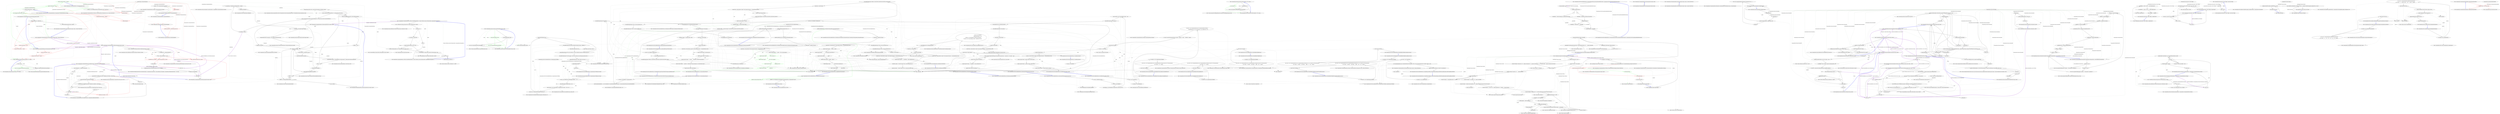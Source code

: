 digraph  {
n0 [label="Entry CommandLine.Internal.Assumes.NotNull<T>(T, string)", span="43-43", cluster="CommandLine.Internal.Assumes.NotNull<T>(T, string)"];
n1 [label="value == null", span="46-46", cluster="CommandLine.Internal.Assumes.NotNull<T>(T, string)"];
n2 [label="throw new ArgumentNullException(paramName);", span="47-47", cluster="CommandLine.Internal.Assumes.NotNull<T>(T, string)"];
n3 [label="Exit CommandLine.Internal.Assumes.NotNull<T>(T, string)", span="43-43", cluster="CommandLine.Internal.Assumes.NotNull<T>(T, string)"];
n4 [label="Entry System.ArgumentNullException.ArgumentNullException(string)", span="0-0", cluster="System.ArgumentNullException.ArgumentNullException(string)"];
n5 [label="Entry CommandLine.Internal.Assumes.NotNullOrEmpty(string, string)", span="50-50", cluster="CommandLine.Internal.Assumes.NotNullOrEmpty(string, string)"];
n6 [label="string.IsNullOrEmpty(value)", span="52-52", cluster="CommandLine.Internal.Assumes.NotNullOrEmpty(string, string)"];
n7 [label="throw new ArgumentException(paramName);", span="53-53", cluster="CommandLine.Internal.Assumes.NotNullOrEmpty(string, string)"];
n8 [label="Exit CommandLine.Internal.Assumes.NotNullOrEmpty(string, string)", span="50-50", cluster="CommandLine.Internal.Assumes.NotNullOrEmpty(string, string)"];
n9 [label="Entry string.IsNullOrEmpty(string)", span="0-0", cluster="string.IsNullOrEmpty(string)"];
n10 [label="Entry System.ArgumentException.ArgumentException(string)", span="0-0", cluster="System.ArgumentException.ArgumentException(string)"];
n11 [label="Entry CommandLine.Internal.Assumes.NotZeroLength<T>(T[], string)", span="56-56", cluster="CommandLine.Internal.Assumes.NotZeroLength<T>(T[], string)"];
n12 [label="array.Length == 0", span="58-58", cluster="CommandLine.Internal.Assumes.NotZeroLength<T>(T[], string)"];
n13 [label="throw new ArgumentOutOfRangeException(paramName);", span="59-59", cluster="CommandLine.Internal.Assumes.NotZeroLength<T>(T[], string)"];
n14 [label="Exit CommandLine.Internal.Assumes.NotZeroLength<T>(T[], string)", span="56-56", cluster="CommandLine.Internal.Assumes.NotZeroLength<T>(T[], string)"];
n15 [label="Entry System.ArgumentOutOfRangeException.ArgumentOutOfRangeException(string)", span="0-0", cluster="System.ArgumentOutOfRangeException.ArgumentOutOfRangeException(string)"];
d2 [label="throw new ArgumentNullException(paramName);", span="47-47", cluster="CommandLine.Internal.Assumes.NotNull<T>(T, string)", color=green, community=0];
d6 [label="string.IsNullOrEmpty(value)", span="52-52", cluster="CommandLine.Internal.Assumes.NotNullOrEmpty(string, string)", color=green, community=0];
d7 [label="throw new ArgumentException(paramName);", span="53-53", cluster="CommandLine.Internal.Assumes.NotNullOrEmpty(string, string)", color=green, community=0];
d12 [label="array.Length == 0", span="58-58", cluster="CommandLine.Internal.Assumes.NotZeroLength<T>(T[], string)", color=green, community=0];
m1_6 [label="Entry CommandLine.CommandLineParser.CommandLineParser(bool)", span="66-66", cluster="CommandLine.CommandLineParser.CommandLineParser(bool)", file="CommandLineParser.cs"];
m1_7 [label="_settings = new CommandLineParserSettings(false, false, Console.Error)", span="68-68", cluster="CommandLine.CommandLineParser.CommandLineParser(bool)", file="CommandLineParser.cs"];
m1_8 [label="InitializeDelagate()", span="69-69", cluster="CommandLine.CommandLineParser.CommandLineParser(bool)", color=red, community=0, file="CommandLineParser.cs"];
m1_9 [label="Assumes.NotNull(settings, ''settings'')", span="65-65", cluster="CommandLine.CommandLineParser.CommandLineParser(CommandLine.CommandLineParserSettings)", file="CommandLineParser.cs", color=green, community=0];
m1_42 [label="Entry CommandLine.Internal.ReflectionUtil.RetrieveMethod<TAttribute>(object)", span="70-70", cluster="CommandLine.Internal.ReflectionUtil.RetrieveMethod<TAttribute>(object)", file="CommandLineParser.cs"];
m1_71 [label="Entry CommandLine.Internal.OptionMap.SetDefaults()", span="120-120", cluster="CommandLine.Internal.OptionMap.SetDefaults()", file="CommandLineParser.cs"];
m1_5 [label="Entry CommandLine.CommandLineParser.InitializeDelagate()", span="133-133", cluster="CommandLine.CommandLineParser.InitializeDelagate()", file="CommandLineParser.cs"];
m1_29 [label="_doParseArguments = DoParseArgumentsCore", span="136-136", cluster="CommandLine.CommandLineParser.InitializeDelagate()", color=red, community=0, file="CommandLineParser.cs"];
m1_30 [label="Exit CommandLine.CommandLineParser.InitializeDelagate()", span="133-133", cluster="CommandLine.CommandLineParser.InitializeDelagate()", file="CommandLineParser.cs"];
m1_4 [label="Entry CommandLine.CommandLineParserSettings.CommandLineParserSettings()", span="52-52", cluster="CommandLine.CommandLineParserSettings.CommandLineParserSettings()", file="CommandLineParser.cs"];
m1_105 [label="Entry CommandLine.Internal.ReflectionUtil.RetrievePropertyList<TAttribute>(object)", span="43-43", cluster="CommandLine.Internal.ReflectionUtil.RetrievePropertyList<TAttribute>(object)", file="CommandLineParser.cs"];
m1_70 [label="Entry CommandLine.Internal.OptionInfo.CreateMap(object, CommandLine.CommandLineParserSettings)", span="86-86", cluster="CommandLine.Internal.OptionInfo.CreateMap(object, CommandLine.CommandLineParserSettings)", file="CommandLineParser.cs"];
m1_78 [label="Entry CommandLine.CommandLineParser.SetParserStateIfNeeded(object, System.Collections.Generic.IEnumerable<CommandLine.ParsingError>)", span="231-231", cluster="CommandLine.CommandLineParser.SetParserStateIfNeeded(object, System.Collections.Generic.IEnumerable<CommandLine.ParsingError>)", file="CommandLineParser.cs"];
m1_95 [label="var list = ReflectionUtil.RetrievePropertyList<ParserStateAttribute>(options)", span="233-233", cluster="CommandLine.CommandLineParser.SetParserStateIfNeeded(object, System.Collections.Generic.IEnumerable<CommandLine.ParsingError>)", file="CommandLineParser.cs"];
m1_99 [label="property.GetValue(options, null) == null", span="240-240", cluster="CommandLine.CommandLineParser.SetParserStateIfNeeded(object, System.Collections.Generic.IEnumerable<CommandLine.ParsingError>)", file="CommandLineParser.cs"];
m1_100 [label="property.SetValue(options, new CommandLine.ParserState(), null)", span="243-243", cluster="CommandLine.CommandLineParser.SetParserStateIfNeeded(object, System.Collections.Generic.IEnumerable<CommandLine.ParsingError>)", file="CommandLineParser.cs"];
m1_101 [label="var parserState = (IParserState) property.GetValue(options, null)", span="245-245", cluster="CommandLine.CommandLineParser.SetParserStateIfNeeded(object, System.Collections.Generic.IEnumerable<CommandLine.ParsingError>)", file="CommandLineParser.cs"];
m1_102 [label=errors, span="246-246", cluster="CommandLine.CommandLineParser.SetParserStateIfNeeded(object, System.Collections.Generic.IEnumerable<CommandLine.ParsingError>)", file="CommandLineParser.cs"];
m1_96 [label="list.Count == 0", span="234-234", cluster="CommandLine.CommandLineParser.SetParserStateIfNeeded(object, System.Collections.Generic.IEnumerable<CommandLine.ParsingError>)", file="CommandLineParser.cs"];
m1_98 [label="var property = list[0].Left", span="238-238", cluster="CommandLine.CommandLineParser.SetParserStateIfNeeded(object, System.Collections.Generic.IEnumerable<CommandLine.ParsingError>)", file="CommandLineParser.cs"];
m1_97 [label="return;", span="236-236", cluster="CommandLine.CommandLineParser.SetParserStateIfNeeded(object, System.Collections.Generic.IEnumerable<CommandLine.ParsingError>)", file="CommandLineParser.cs"];
m1_103 [label="parserState.Errors.Add(error)", span="248-248", cluster="CommandLine.CommandLineParser.SetParserStateIfNeeded(object, System.Collections.Generic.IEnumerable<CommandLine.ParsingError>)", file="CommandLineParser.cs"];
m1_104 [label="Exit CommandLine.CommandLineParser.SetParserStateIfNeeded(object, System.Collections.Generic.IEnumerable<CommandLine.ParsingError>)", span="231-231", cluster="CommandLine.CommandLineParser.SetParserStateIfNeeded(object, System.Collections.Generic.IEnumerable<CommandLine.ParsingError>)", file="CommandLineParser.cs"];
m1_23 [label="Entry CommandLine.CommandLineParser.ParseArguments(string[], object, System.IO.TextWriter)", span="124-124", cluster="CommandLine.CommandLineParser.ParseArguments(string[], object, System.IO.TextWriter)", file="CommandLineParser.cs"];
m1_24 [label="Assumes.NotNull(args, ''args'')", span="126-126", cluster="CommandLine.CommandLineParser.ParseArguments(string[], object, System.IO.TextWriter)", color=red, community=0, file="CommandLineParser.cs"];
m1_25 [label="Assumes.NotNull(options, ''options'')", span="127-127", cluster="CommandLine.CommandLineParser.ParseArguments(string[], object, System.IO.TextWriter)", color=red, community=0, file="CommandLineParser.cs"];
m1_26 [label="_settings.HelpWriter = helpWriter", span="129-129", cluster="CommandLine.CommandLineParser.ParseArguments(string[], object, System.IO.TextWriter)", file="CommandLineParser.cs"];
m1_27 [label="return DoParseArguments(args, options);", span="130-130", cluster="CommandLine.CommandLineParser.ParseArguments(string[], object, System.IO.TextWriter)", file="CommandLineParser.cs"];
m1_20 [label="return DoParseArguments(args, options);", span="108-108", cluster="CommandLine.CommandLineParser.ParseArguments(string[], object)", color=green, community=0, file="CommandLineParser.cs"];
m1_21 [label="Exit CommandLine.CommandLineParser.ParseArguments(string[], object)", span="103-103", cluster="CommandLine.CommandLineParser.ParseArguments(string[], object)", file="CommandLineParser.cs"];
m1_28 [label="Exit CommandLine.CommandLineParser.ParseArguments(string[], object, System.IO.TextWriter)", span="124-124", cluster="CommandLine.CommandLineParser.ParseArguments(string[], object, System.IO.TextWriter)", file="CommandLineParser.cs"];
m1_43 [label="Entry CommandLine.CommandLineParser.ParseHelp(string[], CommandLine.HelpOptionAttribute)", span="205-205", cluster="CommandLine.CommandLineParser.ParseHelp(string[], CommandLine.HelpOptionAttribute)", file="CommandLineParser.cs"];
m1_81 [label="bool caseSensitive = _settings.CaseSensitive", span="207-207", cluster="CommandLine.CommandLineParser.ParseHelp(string[], CommandLine.HelpOptionAttribute)", file="CommandLineParser.cs"];
m1_83 [label="i < args.Length", span="209-209", cluster="CommandLine.CommandLineParser.ParseHelp(string[], CommandLine.HelpOptionAttribute)", file="CommandLineParser.cs"];
m1_84 [label="helpOption.ShortName != null", span="211-211", cluster="CommandLine.CommandLineParser.ParseHelp(string[], CommandLine.HelpOptionAttribute)", color=red, community=0, file="CommandLineParser.cs"];
m1_85 [label="ArgumentParser.CompareShort(args[i], helpOption.ShortName, caseSensitive)", span="213-213", cluster="CommandLine.CommandLineParser.ParseHelp(string[], CommandLine.HelpOptionAttribute)", file="CommandLineParser.cs"];
m1_87 [label="!string.IsNullOrEmpty(helpOption.LongName)", span="219-219", cluster="CommandLine.CommandLineParser.ParseHelp(string[], CommandLine.HelpOptionAttribute)", file="CommandLineParser.cs"];
m1_88 [label="ArgumentParser.CompareLong(args[i], helpOption.LongName, caseSensitive)", span="221-221", cluster="CommandLine.CommandLineParser.ParseHelp(string[], CommandLine.HelpOptionAttribute)", file="CommandLineParser.cs"];
m1_82 [label="int i = 0", span="209-209", cluster="CommandLine.CommandLineParser.ParseHelp(string[], CommandLine.HelpOptionAttribute)", file="CommandLineParser.cs"];
m1_90 [label="i++", span="209-209", cluster="CommandLine.CommandLineParser.ParseHelp(string[], CommandLine.HelpOptionAttribute)", file="CommandLineParser.cs"];
m1_91 [label="return false;", span="228-228", cluster="CommandLine.CommandLineParser.ParseHelp(string[], CommandLine.HelpOptionAttribute)", file="CommandLineParser.cs"];
m1_86 [label="return true;", span="215-215", cluster="CommandLine.CommandLineParser.ParseHelp(string[], CommandLine.HelpOptionAttribute)", file="CommandLineParser.cs"];
m1_89 [label="return true;", span="223-223", cluster="CommandLine.CommandLineParser.ParseHelp(string[], CommandLine.HelpOptionAttribute)", file="CommandLineParser.cs"];
m1_92 [label="Exit CommandLine.CommandLineParser.ParseHelp(string[], CommandLine.HelpOptionAttribute)", span="205-205", cluster="CommandLine.CommandLineParser.ParseHelp(string[], CommandLine.HelpOptionAttribute)", file="CommandLineParser.cs"];
m1_44 [label="Entry CommandLine.CommandLineParser.DoParseArgumentsDelegate.Invoke(string[], object)", span="254-254", cluster="CommandLine.CommandLineParser.DoParseArgumentsDelegate.Invoke(string[], object)", file="CommandLineParser.cs"];
m1_45 [label="Entry CommandLine.HelpOptionAttribute.InvokeMethod(object, CommandLine.Internal.Pair<System.Reflection.MethodInfo, CommandLine.HelpOptionAttribute>, out string)", span="103-103", cluster="CommandLine.HelpOptionAttribute.InvokeMethod(object, CommandLine.Internal.Pair<System.Reflection.MethodInfo, CommandLine.HelpOptionAttribute>, out string)", file="CommandLineParser.cs"];
m1_73 [label="Entry CommandLine.Internal.StringArrayEnumerator.StringArrayEnumerator(string[])", span="47-47", cluster="CommandLine.Internal.StringArrayEnumerator.StringArrayEnumerator(string[])", file="CommandLineParser.cs"];
m1_76 [label="Entry CommandLine.Internal.ArgumentParser.Create(string, bool)", span="57-57", cluster="CommandLine.Internal.ArgumentParser.Create(string, bool)", file="CommandLineParser.cs"];
m1_108 [label="Entry System.Reflection.PropertyInfo.SetValue(object, object, object[])", span="0-0", cluster="System.Reflection.PropertyInfo.SetValue(object, object, object[])", file="CommandLineParser.cs"];
m1_93 [label="Entry CommandLine.Internal.ArgumentParser.CompareShort(string, char?, bool)", span="99-99", cluster="CommandLine.Internal.ArgumentParser.CompareShort(string, char?, bool)", file="CommandLineParser.cs"];
m1_74 [label="Entry CommandLine.Internal.IArgumentEnumerator.MoveNext()", span="48-48", cluster="CommandLine.Internal.IArgumentEnumerator.MoveNext()", file="CommandLineParser.cs"];
m1_80 [label="Entry CommandLine.Internal.OptionMap.EnforceRules()", span="115-115", cluster="CommandLine.Internal.OptionMap.EnforceRules()", file="CommandLineParser.cs"];
m1_109 [label="Entry System.Collections.Generic.ICollection<T>.Add(T)", span="0-0", cluster="System.Collections.Generic.ICollection<T>.Add(T)", file="CommandLineParser.cs"];
m1_0 [label="Entry CommandLine.CommandLineParser.CommandLineParser()", span="59-59", cluster="CommandLine.CommandLineParser.CommandLineParser()", file="CommandLineParser.cs"];
m1_1 [label="_settings = new CommandLineParserSettings()", span="61-61", cluster="CommandLine.CommandLineParser.CommandLineParser()", file="CommandLineParser.cs"];
m1_2 [label="InitializeDelagate()", span="62-62", cluster="CommandLine.CommandLineParser.CommandLineParser()", color=red, community=0, file="CommandLineParser.cs"];
m1_3 [label="Exit CommandLine.CommandLineParser.CommandLineParser()", span="59-59", cluster="CommandLine.CommandLineParser.CommandLineParser()", file="CommandLineParser.cs"];
m1_11 [label="Entry CommandLine.CommandLineParser.CommandLineParser(CommandLine.CommandLineParserSettings)", span="78-78", cluster="CommandLine.CommandLineParser.CommandLineParser(CommandLine.CommandLineParserSettings)", file="CommandLineParser.cs"];
m1_12 [label="Assumes.NotNull(settings, ''settings'')", span="80-80", cluster="CommandLine.CommandLineParser.CommandLineParser(CommandLine.CommandLineParserSettings)", color=red, community=0, file="CommandLineParser.cs"];
m1_14 [label="Assumes.NotNull(args, ''args'')", span="90-90", cluster="CommandLine.CommandLineParser.ParseArguments(string[], object)", file="CommandLineParser.cs", color=green, community=0];
m1_13 [label="InitializeDelagate()", span="81-81", cluster="CommandLine.CommandLineParser.CommandLineParser(CommandLine.CommandLineParserSettings)", color=red, community=0, file="CommandLineParser.cs"];
m1_15 [label="Assumes.NotNull(options, ''options'')", span="91-91", cluster="CommandLine.CommandLineParser.ParseArguments(string[], object)", file="CommandLineParser.cs"];
m1_47 [label="Entry CommandLine.CommandLineParser.DoParseArgumentsCore(string[], object)", span="163-163", cluster="CommandLine.CommandLineParser.DoParseArgumentsCore(string[], object)", file="CommandLineParser.cs"];
m1_48 [label="bool hadError = false", span="165-165", cluster="CommandLine.CommandLineParser.DoParseArgumentsCore(string[], object)", file="CommandLineParser.cs"];
m1_49 [label="var optionMap = OptionInfo.CreateMap(options, _settings)", span="166-166", cluster="CommandLine.CommandLineParser.DoParseArgumentsCore(string[], object)", file="CommandLineParser.cs"];
m1_51 [label="var target = new TargetWrapper(options)", span="168-168", cluster="CommandLine.CommandLineParser.DoParseArgumentsCore(string[], object)", file="CommandLineParser.cs"];
m1_52 [label="IArgumentEnumerator arguments = new StringArrayEnumerator(args)", span="170-170", cluster="CommandLine.CommandLineParser.DoParseArgumentsCore(string[], object)", file="CommandLineParser.cs"];
m1_58 [label="Internal.ParserState result = parser.Parse(arguments, optionMap, options)", span="179-179", cluster="CommandLine.CommandLineParser.DoParseArgumentsCore(string[], object)", file="CommandLineParser.cs"];
m1_60 [label="SetParserStateIfNeeded(options, parser.PostParsingState)", span="182-182", cluster="CommandLine.CommandLineParser.DoParseArgumentsCore(string[], object)", file="CommandLineParser.cs"];
m1_67 [label="hadError |= !optionMap.EnforceRules()", span="200-200", cluster="CommandLine.CommandLineParser.DoParseArgumentsCore(string[], object)", file="CommandLineParser.cs"];
m1_50 [label="optionMap.SetDefaults()", span="167-167", cluster="CommandLine.CommandLineParser.DoParseArgumentsCore(string[], object)", file="CommandLineParser.cs"];
m1_64 [label="target.IsValueListDefined", span="190-190", cluster="CommandLine.CommandLineParser.DoParseArgumentsCore(string[], object)", file="CommandLineParser.cs"];
m1_65 [label="!target.AddValueItemIfAllowed(argument)", span="192-192", cluster="CommandLine.CommandLineParser.DoParseArgumentsCore(string[], object)", file="CommandLineParser.cs"];
m1_53 [label="arguments.MoveNext()", span="171-171", cluster="CommandLine.CommandLineParser.DoParseArgumentsCore(string[], object)", file="CommandLineParser.cs"];
m1_54 [label="string argument = arguments.Current", span="173-173", cluster="CommandLine.CommandLineParser.DoParseArgumentsCore(string[], object)", file="CommandLineParser.cs"];
m1_63 [label="arguments.MoveNext()", span="188-188", cluster="CommandLine.CommandLineParser.DoParseArgumentsCore(string[], object)", file="CommandLineParser.cs"];
m1_55 [label="!string.IsNullOrEmpty(argument)", span="174-174", cluster="CommandLine.CommandLineParser.DoParseArgumentsCore(string[], object)", file="CommandLineParser.cs"];
m1_56 [label="ArgumentParser parser = ArgumentParser.Create(argument, _settings.IgnoreUnknownArguments)", span="176-176", cluster="CommandLine.CommandLineParser.DoParseArgumentsCore(string[], object)", file="CommandLineParser.cs"];
m1_57 [label="parser != null", span="177-177", cluster="CommandLine.CommandLineParser.DoParseArgumentsCore(string[], object)", file="CommandLineParser.cs"];
m1_59 [label="(result & Internal.ParserState.Failure) == Internal.ParserState.Failure", span="180-180", cluster="CommandLine.CommandLineParser.DoParseArgumentsCore(string[], object)", file="CommandLineParser.cs"];
m1_62 [label="(result & Internal.ParserState.MoveOnNextElement) == Internal.ParserState.MoveOnNextElement", span="187-187", cluster="CommandLine.CommandLineParser.DoParseArgumentsCore(string[], object)", file="CommandLineParser.cs"];
m1_61 [label="hadError = true", span="183-183", cluster="CommandLine.CommandLineParser.DoParseArgumentsCore(string[], object)", file="CommandLineParser.cs"];
m1_66 [label="hadError = true", span="194-194", cluster="CommandLine.CommandLineParser.DoParseArgumentsCore(string[], object)", file="CommandLineParser.cs"];
m1_68 [label="return !hadError;", span="202-202", cluster="CommandLine.CommandLineParser.DoParseArgumentsCore(string[], object)", file="CommandLineParser.cs"];
m1_69 [label="Exit CommandLine.CommandLineParser.DoParseArgumentsCore(string[], object)", span="163-163", cluster="CommandLine.CommandLineParser.DoParseArgumentsCore(string[], object)", file="CommandLineParser.cs"];
m1_75 [label="Entry string.IsNullOrEmpty(string)", span="0-0", cluster="string.IsNullOrEmpty(string)", file="CommandLineParser.cs"];
m1_79 [label="Entry CommandLine.Internal.TargetWrapper.AddValueItemIfAllowed(string)", span="55-55", cluster="CommandLine.Internal.TargetWrapper.AddValueItemIfAllowed(string)", file="CommandLineParser.cs"];
m1_72 [label="Entry CommandLine.Internal.TargetWrapper.TargetWrapper(object)", span="43-43", cluster="CommandLine.Internal.TargetWrapper.TargetWrapper(object)", file="CommandLineParser.cs"];
m1_77 [label="Entry CommandLine.Internal.ArgumentParser.Parse(CommandLine.Internal.IArgumentEnumerator, CommandLine.Internal.OptionMap, object)", span="48-48", cluster="CommandLine.Internal.ArgumentParser.Parse(CommandLine.Internal.IArgumentEnumerator, CommandLine.Internal.OptionMap, object)", file="CommandLineParser.cs"];
m1_94 [label="Entry CommandLine.Internal.ArgumentParser.CompareLong(string, string, bool)", span="104-104", cluster="CommandLine.Internal.ArgumentParser.CompareLong(string, string, bool)", file="CommandLineParser.cs"];
m1_107 [label="Entry CommandLine.ParserState.ParserState()", span="47-47", cluster="CommandLine.ParserState.ParserState()", file="CommandLineParser.cs"];
m1_10 [label="Entry CommandLine.CommandLineParserSettings.CommandLineParserSettings(bool, bool, System.IO.TextWriter)", span="112-112", cluster="CommandLine.CommandLineParserSettings.CommandLineParserSettings(bool, bool, System.IO.TextWriter)", file="CommandLineParser.cs"];
m1_22 [label="Entry CommandLine.CommandLineParser.DoParseArguments(string[], object)", span="142-142", cluster="CommandLine.CommandLineParser.DoParseArguments(string[], object)", file="CommandLineParser.cs"];
m1_31 [label="var pair = ReflectionUtil.RetrieveMethod<HelpOptionAttribute>(options)", span="144-144", cluster="CommandLine.CommandLineParser.DoParseArguments(string[], object)", file="CommandLineParser.cs"];
m1_34 [label="ParseHelp(args, pair.Right) || !_doParseArguments(args, options)", span="150-150", cluster="CommandLine.CommandLineParser.DoParseArguments(string[], object)", color=red, community=0, file="CommandLineParser.cs"];
m1_36 [label="HelpOptionAttribute.InvokeMethod(options, pair, out helpText)", span="153-153", cluster="CommandLine.CommandLineParser.DoParseArguments(string[], object)", file="CommandLineParser.cs"];
m1_40 [label="return _doParseArguments(args, options);", span="160-160", cluster="CommandLine.CommandLineParser.DoParseArguments(string[], object)", color=red, community=0, file="CommandLineParser.cs"];
m1_32 [label="var helpWriter = _settings.HelpWriter", span="145-145", cluster="CommandLine.CommandLineParser.DoParseArguments(string[], object)", file="CommandLineParser.cs"];
m1_33 [label="pair != null && helpWriter != null", span="147-147", cluster="CommandLine.CommandLineParser.DoParseArguments(string[], object)", file="CommandLineParser.cs"];
m1_37 [label="helpWriter.Write(helpText)", span="154-154", cluster="CommandLine.CommandLineParser.DoParseArguments(string[], object)", file="CommandLineParser.cs"];
m1_35 [label="string helpText", span="152-152", cluster="CommandLine.CommandLineParser.DoParseArguments(string[], object)", file="CommandLineParser.cs"];
m1_39 [label="return true;", span="157-157", cluster="CommandLine.CommandLineParser.DoParseArguments(string[], object)", file="CommandLineParser.cs"];
m1_38 [label="return false;", span="155-155", cluster="CommandLine.CommandLineParser.DoParseArguments(string[], object)", file="CommandLineParser.cs"];
m1_41 [label="Exit CommandLine.CommandLineParser.DoParseArguments(string[], object)", span="142-142", cluster="CommandLine.CommandLineParser.DoParseArguments(string[], object)", file="CommandLineParser.cs"];
m1_106 [label="Entry System.Reflection.PropertyInfo.GetValue(object, object[])", span="0-0", cluster="System.Reflection.PropertyInfo.GetValue(object, object[])", file="CommandLineParser.cs"];
m1_46 [label="Entry System.IO.TextWriter.Write(string)", span="0-0", cluster="System.IO.TextWriter.Write(string)", file="CommandLineParser.cs"];
m1_17 [label="Entry CommandLine.CommandLineParser.ParseArguments(string[], object)", span="103-103", cluster="CommandLine.CommandLineParser.ParseArguments(string[], object)", file="CommandLineParser.cs"];
m1_18 [label="Assumes.NotNull(args, ''args'')", span="105-105", cluster="CommandLine.CommandLineParser.ParseArguments(string[], object)", color=red, community=0, file="CommandLineParser.cs"];
m1_19 [label="Assumes.NotNull(options, ''options'')", span="106-106", cluster="CommandLine.CommandLineParser.ParseArguments(string[], object)", color=red, community=0, file="CommandLineParser.cs"];
m1_110 [label="CommandLine.CommandLineParser", span="", file="CommandLineParser.cs"];
m4_125 [label="Entry string.Format(System.IFormatProvider, string, object)", span="0-0", cluster="string.Format(System.IFormatProvider, string, object)", file="HelpTextFixture.cs"];
m4_175 [label="Entry CommandLine.Text.Tests.HelpTextFixture.DetailedHelpWithBadMutualExclusiveness()", span="398-398", cluster="CommandLine.Text.Tests.HelpTextFixture.DetailedHelpWithBadMutualExclusiveness()", file="HelpTextFixture.cs"];
m4_176 [label="var options = new ComplexOptionsWithHelp()", span="400-400", cluster="CommandLine.Text.Tests.HelpTextFixture.DetailedHelpWithBadMutualExclusiveness()", file="HelpTextFixture.cs"];
m4_177 [label="bool result = new CommandLineParser(new CommandLineParserSettings(true, true, Console.Out)).ParseArguments(\r\n                new string[] { ''-iIN.FILE'', ''-oOUT.FILE'', ''--offset'', ''0'', ''-ap'' }, options)", span="402-403", cluster="CommandLine.Text.Tests.HelpTextFixture.DetailedHelpWithBadMutualExclusiveness()", file="HelpTextFixture.cs"];
m4_178 [label="result.Should().Be.False()", span="405-405", cluster="CommandLine.Text.Tests.HelpTextFixture.DetailedHelpWithBadMutualExclusiveness()", file="HelpTextFixture.cs"];
m4_179 [label="Exit CommandLine.Text.Tests.HelpTextFixture.DetailedHelpWithBadMutualExclusiveness()", span="398-398", cluster="CommandLine.Text.Tests.HelpTextFixture.DetailedHelpWithBadMutualExclusiveness()", file="HelpTextFixture.cs"];
m4_154 [label="Entry CommandLine.CommandLineParserSettings.CommandLineParserSettings()", span="52-52", cluster="CommandLine.CommandLineParserSettings.CommandLineParserSettings()", file="HelpTextFixture.cs"];
m4_195 [label="Entry CommandLine.Text.Tests.HelpTextFixture.CustomizeOptionsFormat_FormatOptionHelpText(object, CommandLine.Text.FormatOptionHelpTextEventArgs)", span="433-433", cluster="CommandLine.Text.Tests.HelpTextFixture.CustomizeOptionsFormat_FormatOptionHelpText(object, CommandLine.Text.FormatOptionHelpTextEventArgs)", file="HelpTextFixture.cs"];
m4_196 [label="string optionHelp = null", span="436-436", cluster="CommandLine.Text.Tests.HelpTextFixture.CustomizeOptionsFormat_FormatOptionHelpText(object, CommandLine.Text.FormatOptionHelpTextEventArgs)", file="HelpTextFixture.cs"];
m4_197 [label="e.Option.ShortName.Value", span="438-438", cluster="CommandLine.Text.Tests.HelpTextFixture.CustomizeOptionsFormat_FormatOptionHelpText(object, CommandLine.Text.FormatOptionHelpTextEventArgs)", file="HelpTextFixture.cs"];
m4_202 [label="e.Option.Required", span="449-449", cluster="CommandLine.Text.Tests.HelpTextFixture.CustomizeOptionsFormat_FormatOptionHelpText(object, CommandLine.Text.FormatOptionHelpTextEventArgs)", file="HelpTextFixture.cs"];
m4_204 [label="e.Option.HelpText = optionHelp", span="454-454", cluster="CommandLine.Text.Tests.HelpTextFixture.CustomizeOptionsFormat_FormatOptionHelpText(object, CommandLine.Text.FormatOptionHelpTextEventArgs)", file="HelpTextFixture.cs"];
m4_198 [label="'v'", span="440-440", cluster="CommandLine.Text.Tests.HelpTextFixture.CustomizeOptionsFormat_FormatOptionHelpText(object, CommandLine.Text.FormatOptionHelpTextEventArgs)", file="HelpTextFixture.cs"];
m4_200 [label="'i'", span="444-444", cluster="CommandLine.Text.Tests.HelpTextFixture.CustomizeOptionsFormat_FormatOptionHelpText(object, CommandLine.Text.FormatOptionHelpTextEventArgs)", file="HelpTextFixture.cs"];
m4_199 [label="optionHelp = ''Kommentar umfassend Operationen.''", span="441-441", cluster="CommandLine.Text.Tests.HelpTextFixture.CustomizeOptionsFormat_FormatOptionHelpText(object, CommandLine.Text.FormatOptionHelpTextEventArgs)", file="HelpTextFixture.cs"];
m4_201 [label="optionHelp = ''Gibt den Eingang an zu bearbeitenden Datei.''", span="445-445", cluster="CommandLine.Text.Tests.HelpTextFixture.CustomizeOptionsFormat_FormatOptionHelpText(object, CommandLine.Text.FormatOptionHelpTextEventArgs)", file="HelpTextFixture.cs"];
m4_203 [label="optionHelp = ''Erforderlich. '' + optionHelp", span="451-451", cluster="CommandLine.Text.Tests.HelpTextFixture.CustomizeOptionsFormat_FormatOptionHelpText(object, CommandLine.Text.FormatOptionHelpTextEventArgs)", file="HelpTextFixture.cs"];
m4_205 [label="Exit CommandLine.Text.Tests.HelpTextFixture.CustomizeOptionsFormat_FormatOptionHelpText(object, CommandLine.Text.FormatOptionHelpTextEventArgs)", span="433-433", cluster="CommandLine.Text.Tests.HelpTextFixture.CustomizeOptionsFormat_FormatOptionHelpText(object, CommandLine.Text.FormatOptionHelpTextEventArgs)", file="HelpTextFixture.cs"];
m4_152 [label="Entry CommandLine.Tests.Mocks.RPEOptions.RPEOptions()", span="6-6", cluster="CommandLine.Tests.Mocks.RPEOptions.RPEOptions()", file="HelpTextFixture.cs"];
m4_193 [label="Entry CommandLine.CommandLineParser.ParseArguments(string[], object, System.IO.TextWriter)", span="124-124", cluster="CommandLine.CommandLineParser.ParseArguments(string[], object, System.IO.TextWriter)", file="HelpTextFixture.cs"];
m4_138 [label="Entry CommandLine.Text.Tests.HelpTextFixture.InvokeRenderParsingErrorsText()", span="279-279", cluster="CommandLine.Text.Tests.HelpTextFixture.InvokeRenderParsingErrorsText()", file="HelpTextFixture.cs"];
m4_139 [label="var sw = new StringWriter()", span="281-281", cluster="CommandLine.Text.Tests.HelpTextFixture.InvokeRenderParsingErrorsText()", file="HelpTextFixture.cs"];
m4_140 [label="var options = new RPEOptions()", span="282-282", cluster="CommandLine.Text.Tests.HelpTextFixture.InvokeRenderParsingErrorsText()", file="HelpTextFixture.cs"];
m4_141 [label="var parser = new CommandLineParser(new CommandLineParserSettings {\r\n                MutuallyExclusive = true, CaseSensitive = true, HelpWriter = sw})", span="283-284", cluster="CommandLine.Text.Tests.HelpTextFixture.InvokeRenderParsingErrorsText()", file="HelpTextFixture.cs"];
m4_144 [label="var outsw = sw.ToString()", span="289-289", cluster="CommandLine.Text.Tests.HelpTextFixture.InvokeRenderParsingErrorsText()", file="HelpTextFixture.cs"];
m4_142 [label="var result = parser.ParseArguments(new string[] {''--option-b'', ''hello'', ''-cWORLD''}, options)", span="285-285", cluster="CommandLine.Text.Tests.HelpTextFixture.InvokeRenderParsingErrorsText()", file="HelpTextFixture.cs"];
m4_143 [label="result.Should().Be.False()", span="287-287", cluster="CommandLine.Text.Tests.HelpTextFixture.InvokeRenderParsingErrorsText()", file="HelpTextFixture.cs"];
m4_145 [label="Console.WriteLine(outsw)", span="291-291", cluster="CommandLine.Text.Tests.HelpTextFixture.InvokeRenderParsingErrorsText()", file="HelpTextFixture.cs"];
m4_146 [label="var lines = outsw.Split(new string[] { Environment.NewLine }, StringSplitOptions.None)", span="293-293", cluster="CommandLine.Text.Tests.HelpTextFixture.InvokeRenderParsingErrorsText()", file="HelpTextFixture.cs"];
m4_147 [label="lines[0].Should().Equal(''--option-b option violates format.'')", span="295-295", cluster="CommandLine.Text.Tests.HelpTextFixture.InvokeRenderParsingErrorsText()", file="HelpTextFixture.cs"];
m4_148 [label="lines[1].Should().Equal(''-c/--option-c option violates format.'')", span="296-296", cluster="CommandLine.Text.Tests.HelpTextFixture.InvokeRenderParsingErrorsText()", file="HelpTextFixture.cs"];
m4_149 [label="lines[2].Should().Equal(''-a required option is missing.'')", span="297-297", cluster="CommandLine.Text.Tests.HelpTextFixture.InvokeRenderParsingErrorsText()", file="HelpTextFixture.cs"];
m4_150 [label="Exit CommandLine.Text.Tests.HelpTextFixture.InvokeRenderParsingErrorsText()", span="279-279", cluster="CommandLine.Text.Tests.HelpTextFixture.InvokeRenderParsingErrorsText()", file="HelpTextFixture.cs"];
m4_181 [label="Entry CommandLine.Text.Tests.HelpTextFixture.DetailedHelpWithBadFormatAndMutualExclusiveness()", span="409-409", cluster="CommandLine.Text.Tests.HelpTextFixture.DetailedHelpWithBadFormatAndMutualExclusiveness()", file="HelpTextFixture.cs"];
m4_182 [label="var options = new ComplexOptionsWithHelp()", span="411-411", cluster="CommandLine.Text.Tests.HelpTextFixture.DetailedHelpWithBadFormatAndMutualExclusiveness()", file="HelpTextFixture.cs"];
m4_183 [label="bool result = new CommandLineParser(new CommandLineParserSettings(true, true, Console.Out)).ParseArguments(\r\n                new string[] { ''-iIN.FILE'', ''-oOUT.FILE'', ''--offset'', ''zero'', ''-pa'' }, options)", span="413-414", cluster="CommandLine.Text.Tests.HelpTextFixture.DetailedHelpWithBadFormatAndMutualExclusiveness()", file="HelpTextFixture.cs"];
m4_184 [label="result.Should().Be.False()", span="416-416", cluster="CommandLine.Text.Tests.HelpTextFixture.DetailedHelpWithBadFormatAndMutualExclusiveness()", file="HelpTextFixture.cs"];
m4_185 [label="Exit CommandLine.Text.Tests.HelpTextFixture.DetailedHelpWithBadFormatAndMutualExclusiveness()", span="409-409", cluster="CommandLine.Text.Tests.HelpTextFixture.DetailedHelpWithBadFormatAndMutualExclusiveness()", file="HelpTextFixture.cs"];
m4_58 [label="Entry CommandLine.Text.Tests.HelpTextFixture.LongHelpTextWithoutSpaces()", span="173-173", cluster="CommandLine.Text.Tests.HelpTextFixture.LongHelpTextWithoutSpaces()", file="HelpTextFixture.cs"];
m4_59 [label="_helpText.MaximumDisplayWidth = 40", span="175-175", cluster="CommandLine.Text.Tests.HelpTextFixture.LongHelpTextWithoutSpaces()", file="HelpTextFixture.cs", color=green, community=0];
m4_60 [label="_helpText.AddOptions(new MockOptionsWithLongDescriptionAndNoSpaces())", span="176-176", cluster="CommandLine.Text.Tests.HelpTextFixture.LongHelpTextWithoutSpaces()", file="HelpTextFixture.cs"];
m4_61 [label="string help = _helpText.ToString()", span="177-177", cluster="CommandLine.Text.Tests.HelpTextFixture.LongHelpTextWithoutSpaces()", file="HelpTextFixture.cs"];
m4_62 [label="string[] lines = help.Split(new[] { Environment.NewLine }, StringSplitOptions.None)", span="179-179", cluster="CommandLine.Text.Tests.HelpTextFixture.LongHelpTextWithoutSpaces()", file="HelpTextFixture.cs"];
m4_63 [label="lines[2].Should().Equal(''  v, verbose    Before '')", span="180-180", cluster="CommandLine.Text.Tests.HelpTextFixture.LongHelpTextWithoutSpaces()", file="HelpTextFixture.cs"];
m4_64 [label="lines[3].Should().Equal(''                012345678901234567890123'')", span="181-181", cluster="CommandLine.Text.Tests.HelpTextFixture.LongHelpTextWithoutSpaces()", file="HelpTextFixture.cs"];
m4_65 [label="lines[4].Should().Equal(''                After'')", span="182-182", cluster="CommandLine.Text.Tests.HelpTextFixture.LongHelpTextWithoutSpaces()", file="HelpTextFixture.cs"];
m4_66 [label="lines[5].Should().Equal(''  input-file    Before '')", span="183-183", cluster="CommandLine.Text.Tests.HelpTextFixture.LongHelpTextWithoutSpaces()", file="HelpTextFixture.cs"];
m4_67 [label="lines[6].Should().Equal(''                012345678901234567890123'')", span="184-184", cluster="CommandLine.Text.Tests.HelpTextFixture.LongHelpTextWithoutSpaces()", file="HelpTextFixture.cs"];
m4_68 [label="lines[7].Should().Equal(''                456789 After'')", span="185-185", cluster="CommandLine.Text.Tests.HelpTextFixture.LongHelpTextWithoutSpaces()", file="HelpTextFixture.cs"];
m4_69 [label="Exit CommandLine.Text.Tests.HelpTextFixture.LongHelpTextWithoutSpaces()", span="173-173", cluster="CommandLine.Text.Tests.HelpTextFixture.LongHelpTextWithoutSpaces()", file="HelpTextFixture.cs"];
m4_21 [label="Entry CommandLine.Text.HelpText.AddOptions(object)", span="371-371", cluster="CommandLine.Text.HelpText.AddOptions(object)", file="HelpTextFixture.cs"];
m4_121 [label="Entry CommandLine.Text.HelpText.HelpText()", span="72-72", cluster="CommandLine.Text.HelpText.HelpText()", file="HelpTextFixture.cs"];
m4_134 [label="Entry CommandLine.Text.Tests.HelpTextFixture.CreateBasicInstance()", span="271-271", cluster="CommandLine.Text.Tests.HelpTextFixture.CreateBasicInstance()", file="HelpTextFixture.cs"];
m4_135 [label="var local = new HelpText()", span="273-273", cluster="CommandLine.Text.Tests.HelpTextFixture.CreateBasicInstance()", file="HelpTextFixture.cs"];
m4_136 [label="local.ToString().Should().Equal('''')", span="275-275", cluster="CommandLine.Text.Tests.HelpTextFixture.CreateBasicInstance()", file="HelpTextFixture.cs"];
m4_137 [label="Exit CommandLine.Text.Tests.HelpTextFixture.CreateBasicInstance()", span="271-271", cluster="CommandLine.Text.Tests.HelpTextFixture.CreateBasicInstance()", file="HelpTextFixture.cs"];
m4_20 [label="Entry CommandLine.Text.HelpText.AddPreOptionsLine(string)", span="346-346", cluster="CommandLine.Text.HelpText.AddPreOptionsLine(string)", file="HelpTextFixture.cs"];
m4_151 [label="Entry System.IO.StringWriter.StringWriter()", span="0-0", cluster="System.IO.StringWriter.StringWriter()", file="HelpTextFixture.cs"];
m4_163 [label="Entry CommandLine.Text.Tests.HelpTextFixture.ComplexOptionsWithHelp.ComplexOptionsWithHelp()", span="89-89", cluster="CommandLine.Text.Tests.HelpTextFixture.ComplexOptionsWithHelp.ComplexOptionsWithHelp()", file="HelpTextFixture.cs"];
m4_19 [label="Entry string.Concat(string, string)", span="0-0", cluster="string.Concat(string, string)", file="HelpTextFixture.cs"];
m4_86 [label="Entry CommandLine.Text.Tests.HelpTextFixture.CustomizeOptionsFormat()", span="209-209", cluster="CommandLine.Text.Tests.HelpTextFixture.CustomizeOptionsFormat()", file="HelpTextFixture.cs"];
m4_87 [label="var local = new HelpText(''Customizing Test.'')", span="211-211", cluster="CommandLine.Text.Tests.HelpTextFixture.CustomizeOptionsFormat()", file="HelpTextFixture.cs"];
m4_88 [label="local.FormatOptionHelpText += new EventHandler<FormatOptionHelpTextEventArgs>(CustomizeOptionsFormat_FormatOptionHelpText)", span="212-212", cluster="CommandLine.Text.Tests.HelpTextFixture.CustomizeOptionsFormat()", file="HelpTextFixture.cs"];
m4_89 [label="local.AddPreOptionsLine(''Pre-Options.'')", span="213-213", cluster="CommandLine.Text.Tests.HelpTextFixture.CustomizeOptionsFormat()", file="HelpTextFixture.cs"];
m4_90 [label="local.AddOptions(new MockOptionsWithDescription())", span="214-214", cluster="CommandLine.Text.Tests.HelpTextFixture.CustomizeOptionsFormat()", file="HelpTextFixture.cs"];
m4_91 [label="local.AddPostOptionsLine(''Post-Options.'')", span="215-215", cluster="CommandLine.Text.Tests.HelpTextFixture.CustomizeOptionsFormat()", file="HelpTextFixture.cs"];
m4_92 [label="string help = local.ToString()", span="217-217", cluster="CommandLine.Text.Tests.HelpTextFixture.CustomizeOptionsFormat()", file="HelpTextFixture.cs"];
m4_93 [label="Console.WriteLine(help)", span="219-219", cluster="CommandLine.Text.Tests.HelpTextFixture.CustomizeOptionsFormat()", file="HelpTextFixture.cs"];
m4_94 [label="string[] lines = help.Split(new string[] { Environment.NewLine }, StringSplitOptions.None)", span="221-221", cluster="CommandLine.Text.Tests.HelpTextFixture.CustomizeOptionsFormat()", file="HelpTextFixture.cs"];
m4_95 [label="lines[0].Should().Equal(''Customizing Test.'')", span="222-222", cluster="CommandLine.Text.Tests.HelpTextFixture.CustomizeOptionsFormat()", file="HelpTextFixture.cs"];
m4_96 [label="lines[1].Should().Equal(''Pre-Options.'')", span="223-223", cluster="CommandLine.Text.Tests.HelpTextFixture.CustomizeOptionsFormat()", file="HelpTextFixture.cs"];
m4_97 [label="lines[3].Should().Equal(''  v, verbose       Kommentar umfassend Operationen.'')", span="224-224", cluster="CommandLine.Text.Tests.HelpTextFixture.CustomizeOptionsFormat()", file="HelpTextFixture.cs"];
m4_98 [label="lines[4].Should().Equal(''  i, input-file    Erforderlich. Gibt den Eingang an zu bearbeitenden Datei.'')", span="225-225", cluster="CommandLine.Text.Tests.HelpTextFixture.CustomizeOptionsFormat()", file="HelpTextFixture.cs"];
m4_99 [label="lines[6].Should().Equal(''Post-Options.'')", span="226-226", cluster="CommandLine.Text.Tests.HelpTextFixture.CustomizeOptionsFormat()", file="HelpTextFixture.cs"];
m4_100 [label="Exit CommandLine.Text.Tests.HelpTextFixture.CustomizeOptionsFormat()", span="209-209", cluster="CommandLine.Text.Tests.HelpTextFixture.CustomizeOptionsFormat()", file="HelpTextFixture.cs"];
m4_170 [label="Entry CommandLine.Text.Tests.HelpTextFixture.DetailedHelpWithMissingRequiredAndBadFormat()", span="387-387", cluster="CommandLine.Text.Tests.HelpTextFixture.DetailedHelpWithMissingRequiredAndBadFormat()", file="HelpTextFixture.cs"];
m4_171 [label="var options = new ComplexOptionsWithHelp()", span="389-389", cluster="CommandLine.Text.Tests.HelpTextFixture.DetailedHelpWithMissingRequiredAndBadFormat()", file="HelpTextFixture.cs"];
m4_172 [label="bool result = new CommandLineParser(new CommandLineParserSettings(Console.Out)).ParseArguments(\r\n                new string[] { ''-i0'' }, options)", span="391-392", cluster="CommandLine.Text.Tests.HelpTextFixture.DetailedHelpWithMissingRequiredAndBadFormat()", file="HelpTextFixture.cs"];
m4_173 [label="result.Should().Be.False()", span="394-394", cluster="CommandLine.Text.Tests.HelpTextFixture.DetailedHelpWithMissingRequiredAndBadFormat()", file="HelpTextFixture.cs"];
m4_174 [label="Exit CommandLine.Text.Tests.HelpTextFixture.DetailedHelpWithMissingRequiredAndBadFormat()", span="387-387", cluster="CommandLine.Text.Tests.HelpTextFixture.DetailedHelpWithMissingRequiredAndBadFormat()", file="HelpTextFixture.cs"];
m4_14 [label="Entry CommandLine.Text.HelpText.HelpText(string)", span="102-102", cluster="CommandLine.Text.HelpText.HelpText(string)", file="HelpTextFixture.cs"];
m4_16 [label="Entry CommandLine.Text.CopyrightInfo.CopyrightInfo(string, params int[])", span="81-81", cluster="CommandLine.Text.CopyrightInfo.CopyrightInfo(string, params int[])", file="HelpTextFixture.cs"];
m4_44 [label="Entry Unk.Should", span="", cluster="Unk.Should", file="HelpTextFixture.cs"];
m4_57 [label="Entry CommandLine.Text.Tests.HelpTextFixture.MockOptionsWithLongDescription.MockOptionsWithLongDescription()", span="65-65", cluster="CommandLine.Text.Tests.HelpTextFixture.MockOptionsWithLongDescription.MockOptionsWithLongDescription()", file="HelpTextFixture.cs"];
m4_102 [label="Entry CommandLine.Text.Tests.HelpTextFixture.MockOptionsWithDescription.MockOptionsWithDescription()", span="56-56", cluster="CommandLine.Text.Tests.HelpTextFixture.MockOptionsWithDescription.MockOptionsWithDescription()", file="HelpTextFixture.cs"];
m4_158 [label="Entry CommandLine.Text.Tests.HelpTextFixture.DetailedHelpWithBadFormat()", span="365-365", cluster="CommandLine.Text.Tests.HelpTextFixture.DetailedHelpWithBadFormat()", file="HelpTextFixture.cs"];
m4_159 [label="var options = new ComplexOptionsWithHelp()", span="367-367", cluster="CommandLine.Text.Tests.HelpTextFixture.DetailedHelpWithBadFormat()", file="HelpTextFixture.cs"];
m4_160 [label="bool result = new CommandLineParser(new CommandLineParserSettings(Console.Out)).ParseArguments(\r\n                new string[] { ''-iIN.FILE'', ''-oOUT.FILE'', ''--offset'', ''abc'' }, options)", span="369-370", cluster="CommandLine.Text.Tests.HelpTextFixture.DetailedHelpWithBadFormat()", file="HelpTextFixture.cs"];
m4_161 [label="result.Should().Be.False()", span="372-372", cluster="CommandLine.Text.Tests.HelpTextFixture.DetailedHelpWithBadFormat()", file="HelpTextFixture.cs"];
m4_162 [label="Exit CommandLine.Text.Tests.HelpTextFixture.DetailedHelpWithBadFormat()", span="365-365", cluster="CommandLine.Text.Tests.HelpTextFixture.DetailedHelpWithBadFormat()", file="HelpTextFixture.cs"];
m4_17 [label="Entry CommandLine.Text.HelpText.RenderParsingErrorsText(object, int)", span="433-433", cluster="CommandLine.Text.HelpText.RenderParsingErrorsText(object, int)", file="HelpTextFixture.cs"];
m4_42 [label="Entry CommandLine.Text.HelpText.ToString()", span="587-587", cluster="CommandLine.Text.HelpText.ToString()", file="HelpTextFixture.cs"];
m4_156 [label="Entry Unk.False", span="", cluster="Unk.False", file="HelpTextFixture.cs"];
m4_157 [label="Entry System.IO.StringWriter.ToString()", span="0-0", cluster="System.IO.StringWriter.ToString()", file="HelpTextFixture.cs"];
m4_25 [label="Entry CommandLine.Text.Tests.HelpTextFixture.AddAnEmptyPreOptionsLineIsAllowed()", span="131-131", cluster="CommandLine.Text.Tests.HelpTextFixture.AddAnEmptyPreOptionsLineIsAllowed()", file="HelpTextFixture.cs"];
m4_26 [label="_helpText.AddPreOptionsLine(string.Empty)", span="133-133", cluster="CommandLine.Text.Tests.HelpTextFixture.AddAnEmptyPreOptionsLineIsAllowed()", file="HelpTextFixture.cs"];
m4_27 [label="Exit CommandLine.Text.Tests.HelpTextFixture.AddAnEmptyPreOptionsLineIsAllowed()", span="131-131", cluster="CommandLine.Text.Tests.HelpTextFixture.AddAnEmptyPreOptionsLineIsAllowed()", file="HelpTextFixture.cs"];
m4_15 [label="Entry CommandLine.Text.HeadingInfo.HeadingInfo(string, string)", span="62-62", cluster="CommandLine.Text.HeadingInfo.HeadingInfo(string, string)", file="HelpTextFixture.cs"];
m4_46 [label="Entry CommandLine.Text.Tests.HelpTextFixture.WhenHelpTextIsLongerThanWidthItWillWrapAroundAsIfInAColumn()", span="157-157", cluster="CommandLine.Text.Tests.HelpTextFixture.WhenHelpTextIsLongerThanWidthItWillWrapAroundAsIfInAColumn()", file="HelpTextFixture.cs"];
m4_47 [label="_helpText.MaximumDisplayWidth = 40", span="159-159", cluster="CommandLine.Text.Tests.HelpTextFixture.WhenHelpTextIsLongerThanWidthItWillWrapAroundAsIfInAColumn()", file="HelpTextFixture.cs"];
m4_48 [label="_helpText.AddOptions(new MockOptionsWithLongDescription())", span="160-160", cluster="CommandLine.Text.Tests.HelpTextFixture.WhenHelpTextIsLongerThanWidthItWillWrapAroundAsIfInAColumn()", file="HelpTextFixture.cs"];
m4_49 [label="string help = _helpText.ToString()", span="161-161", cluster="CommandLine.Text.Tests.HelpTextFixture.WhenHelpTextIsLongerThanWidthItWillWrapAroundAsIfInAColumn()", file="HelpTextFixture.cs"];
m4_50 [label="string[] lines = help.Split(new[] {Environment.NewLine}, StringSplitOptions.None)", span="163-163", cluster="CommandLine.Text.Tests.HelpTextFixture.WhenHelpTextIsLongerThanWidthItWillWrapAroundAsIfInAColumn()", file="HelpTextFixture.cs"];
m4_51 [label="lines[2].Should().Equal(''  v, verbose    This is the description'')", span="164-164", cluster="CommandLine.Text.Tests.HelpTextFixture.WhenHelpTextIsLongerThanWidthItWillWrapAroundAsIfInAColumn()", file="HelpTextFixture.cs"];
m4_52 [label="lines[3].Should().Equal(''                of the verbosity to '')", span="166-166", cluster="CommandLine.Text.Tests.HelpTextFixture.WhenHelpTextIsLongerThanWidthItWillWrapAroundAsIfInAColumn()", file="HelpTextFixture.cs", color=green, community=0];
m4_53 [label="lines[4].Should().Equal(''                test out the wrapping '')", span="167-167", cluster="CommandLine.Text.Tests.HelpTextFixture.WhenHelpTextIsLongerThanWidthItWillWrapAroundAsIfInAColumn()", file="HelpTextFixture.cs", color=green, community=0];
m4_54 [label="lines[5].Should().Equal(''                capabilities of the '')", span="168-168", cluster="CommandLine.Text.Tests.HelpTextFixture.WhenHelpTextIsLongerThanWidthItWillWrapAroundAsIfInAColumn()", file="HelpTextFixture.cs", color=green, community=0];
m4_55 [label="lines[6].Should().Equal(''                Help Text.'')", span="169-169", cluster="CommandLine.Text.Tests.HelpTextFixture.WhenHelpTextIsLongerThanWidthItWillWrapAroundAsIfInAColumn()", file="HelpTextFixture.cs", color=green, community=0];
m4_56 [label="Exit CommandLine.Text.Tests.HelpTextFixture.WhenHelpTextIsLongerThanWidthItWillWrapAroundAsIfInAColumn()", span="157-157", cluster="CommandLine.Text.Tests.HelpTextFixture.WhenHelpTextIsLongerThanWidthItWillWrapAroundAsIfInAColumn()", file="HelpTextFixture.cs"];
m4_123 [label="Entry CommandLine.Text.CopyrightInfo.CopyrightInfo(string, int)", span="68-68", cluster="CommandLine.Text.CopyrightInfo.CopyrightInfo(string, int)", file="HelpTextFixture.cs"];
m4_122 [label="Entry CommandLine.Text.HeadingInfo.HeadingInfo(string)", span="50-50", cluster="CommandLine.Text.HeadingInfo.HeadingInfo(string)", file="HelpTextFixture.cs"];
m4_41 [label="Entry CommandLine.Text.HelpText.AddPostOptionsLine(string)", span="361-361", cluster="CommandLine.Text.HelpText.AddPostOptionsLine(string)", file="HelpTextFixture.cs"];
m4_153 [label="Entry CommandLine.CommandLineParser.CommandLineParser(CommandLine.CommandLineParserSettings)", span="78-78", cluster="CommandLine.CommandLineParser.CommandLineParser(CommandLine.CommandLineParserSettings)", file="HelpTextFixture.cs"];
m4_194 [label="Entry Unk.Exactly", span="", cluster="Unk.Exactly", file="HelpTextFixture.cs"];
m4_126 [label="Entry CommandLine.Text.Tests.HelpTextFixture.AddOptionsWithDashes()", span="253-253", cluster="CommandLine.Text.Tests.HelpTextFixture.AddOptionsWithDashes()", file="HelpTextFixture.cs"];
m4_127 [label="var local = new HelpText {\r\n                AddDashesToOption = true,\r\n                Heading = new HeadingInfo(''AddOptionsWithDashes''),\r\n                Copyright = new CopyrightInfo(''Author'', DateTime.Now.Year)\r\n            }", span="255-259", cluster="CommandLine.Text.Tests.HelpTextFixture.AddOptionsWithDashes()", file="HelpTextFixture.cs"];
m4_128 [label="local.AddOptions(new MockOptionsSimple())", span="260-260", cluster="CommandLine.Text.Tests.HelpTextFixture.AddOptionsWithDashes()", file="HelpTextFixture.cs"];
m4_129 [label="string help = local.ToString()", span="262-262", cluster="CommandLine.Text.Tests.HelpTextFixture.AddOptionsWithDashes()", file="HelpTextFixture.cs"];
m4_130 [label="Console.WriteLine(help)", span="264-264", cluster="CommandLine.Text.Tests.HelpTextFixture.AddOptionsWithDashes()", file="HelpTextFixture.cs"];
m4_131 [label="string[] lines = help.Split(new string[] { Environment.NewLine }, StringSplitOptions.None)", span="266-266", cluster="CommandLine.Text.Tests.HelpTextFixture.AddOptionsWithDashes()", file="HelpTextFixture.cs"];
m4_132 [label="lines[3].Should().Equal(''  -s, --something    Input something here.'')", span="267-267", cluster="CommandLine.Text.Tests.HelpTextFixture.AddOptionsWithDashes()", file="HelpTextFixture.cs"];
m4_133 [label="Exit CommandLine.Text.Tests.HelpTextFixture.AddOptionsWithDashes()", span="253-253", cluster="CommandLine.Text.Tests.HelpTextFixture.AddOptionsWithDashes()", file="HelpTextFixture.cs"];
m4_164 [label="Entry CommandLine.CommandLineParserSettings.CommandLineParserSettings(System.IO.TextWriter)", span="73-73", cluster="CommandLine.CommandLineParserSettings.CommandLineParserSettings(System.IO.TextWriter)", file="HelpTextFixture.cs"];
m4_165 [label="Entry CommandLine.Text.Tests.HelpTextFixture.DetailedHelpWithMissingRequired()", span="376-376", cluster="CommandLine.Text.Tests.HelpTextFixture.DetailedHelpWithMissingRequired()", file="HelpTextFixture.cs"];
m4_166 [label="var options = new ComplexOptionsWithHelp()", span="378-378", cluster="CommandLine.Text.Tests.HelpTextFixture.DetailedHelpWithMissingRequired()", file="HelpTextFixture.cs"];
m4_167 [label="bool result = new CommandLineParser(new CommandLineParserSettings(Console.Out)).ParseArguments(\r\n                new string[] { ''-j0'' }, options)", span="380-381", cluster="CommandLine.Text.Tests.HelpTextFixture.DetailedHelpWithMissingRequired()", file="HelpTextFixture.cs"];
m4_168 [label="result.Should().Be.False()", span="383-383", cluster="CommandLine.Text.Tests.HelpTextFixture.DetailedHelpWithMissingRequired()", file="HelpTextFixture.cs"];
m4_169 [label="Exit CommandLine.Text.Tests.HelpTextFixture.DetailedHelpWithMissingRequired()", span="376-376", cluster="CommandLine.Text.Tests.HelpTextFixture.DetailedHelpWithMissingRequired()", file="HelpTextFixture.cs"];
m4_101 [label="Entry EventHandler<FormatOptionHelpTextEventArgs>.cstr", span="", cluster="EventHandler<FormatOptionHelpTextEventArgs>.cstr", file="HelpTextFixture.cs"];
m4_192 [label="Entry CommandLine.Tests.Mocks.ComplexOptions.ComplexOptions()", span="35-35", cluster="CommandLine.Tests.Mocks.ComplexOptions.ComplexOptions()", file="HelpTextFixture.cs"];
m4_71 [label="Entry CommandLine.Text.Tests.HelpTextFixture.LongPreAndPostLinesWithoutSpaces()", span="189-189", cluster="CommandLine.Text.Tests.HelpTextFixture.LongPreAndPostLinesWithoutSpaces()", file="HelpTextFixture.cs"];
m4_72 [label="var local = new HelpText(''Heading Info.'')", span="191-191", cluster="CommandLine.Text.Tests.HelpTextFixture.LongPreAndPostLinesWithoutSpaces()", file="HelpTextFixture.cs"];
m4_73 [label="local.MaximumDisplayWidth = 40", span="192-192", cluster="CommandLine.Text.Tests.HelpTextFixture.LongPreAndPostLinesWithoutSpaces()", file="HelpTextFixture.cs"];
m4_74 [label="local.AddPreOptionsLine(''Before 0123456789012345678901234567890123456789012 After'')", span="193-193", cluster="CommandLine.Text.Tests.HelpTextFixture.LongPreAndPostLinesWithoutSpaces()", file="HelpTextFixture.cs"];
m4_75 [label="local.AddOptions(new MockOptions())", span="194-194", cluster="CommandLine.Text.Tests.HelpTextFixture.LongPreAndPostLinesWithoutSpaces()", file="HelpTextFixture.cs"];
m4_76 [label="local.AddPostOptionsLine(''Before 0123456789012345678901234567890123456789 After'')", span="195-195", cluster="CommandLine.Text.Tests.HelpTextFixture.LongPreAndPostLinesWithoutSpaces()", file="HelpTextFixture.cs"];
m4_77 [label="string help = local.ToString()", span="197-197", cluster="CommandLine.Text.Tests.HelpTextFixture.LongPreAndPostLinesWithoutSpaces()", file="HelpTextFixture.cs"];
m4_78 [label="string[] lines = help.Split(new string[] { Environment.NewLine }, StringSplitOptions.None)", span="199-199", cluster="CommandLine.Text.Tests.HelpTextFixture.LongPreAndPostLinesWithoutSpaces()", file="HelpTextFixture.cs"];
m4_79 [label="lines[1].Should().Equal(''Before '')", span="200-200", cluster="CommandLine.Text.Tests.HelpTextFixture.LongPreAndPostLinesWithoutSpaces()", file="HelpTextFixture.cs"];
m4_80 [label="lines[2].Should().Equal(''0123456789012345678901234567890123456789'')", span="201-201", cluster="CommandLine.Text.Tests.HelpTextFixture.LongPreAndPostLinesWithoutSpaces()", file="HelpTextFixture.cs"];
m4_81 [label="lines[3].Should().Equal(''012 After'')", span="202-202", cluster="CommandLine.Text.Tests.HelpTextFixture.LongPreAndPostLinesWithoutSpaces()", file="HelpTextFixture.cs"];
m4_82 [label="lines[lines.Length - 3].Should().Equal(''Before '')", span="203-203", cluster="CommandLine.Text.Tests.HelpTextFixture.LongPreAndPostLinesWithoutSpaces()", file="HelpTextFixture.cs"];
m4_83 [label="lines[lines.Length - 2].Should().Equal(''0123456789012345678901234567890123456789'')", span="204-204", cluster="CommandLine.Text.Tests.HelpTextFixture.LongPreAndPostLinesWithoutSpaces()", file="HelpTextFixture.cs"];
m4_84 [label="lines[lines.Length - 1].Should().Equal('' After'')", span="205-205", cluster="CommandLine.Text.Tests.HelpTextFixture.LongPreAndPostLinesWithoutSpaces()", file="HelpTextFixture.cs"];
m4_85 [label="Exit CommandLine.Text.Tests.HelpTextFixture.LongPreAndPostLinesWithoutSpaces()", span="189-189", cluster="CommandLine.Text.Tests.HelpTextFixture.LongPreAndPostLinesWithoutSpaces()", file="HelpTextFixture.cs"];
m4_186 [label="Entry CommandLine.Text.Tests.HelpTextFixture.MultipleRequiredFields_WithMoreThanOneRequiredFieldNotSpecified_ReportsAllMissingRequiredFields()", span="421-421", cluster="CommandLine.Text.Tests.HelpTextFixture.MultipleRequiredFields_WithMoreThanOneRequiredFieldNotSpecified_ReportsAllMissingRequiredFields()", file="HelpTextFixture.cs"];
m4_187 [label="var options = new ComplexOptions()", span="423-423", cluster="CommandLine.Text.Tests.HelpTextFixture.MultipleRequiredFields_WithMoreThanOneRequiredFieldNotSpecified_ReportsAllMissingRequiredFields()", file="HelpTextFixture.cs"];
m4_188 [label="var writer = new StringWriter()", span="424-424", cluster="CommandLine.Text.Tests.HelpTextFixture.MultipleRequiredFields_WithMoreThanOneRequiredFieldNotSpecified_ReportsAllMissingRequiredFields()", file="HelpTextFixture.cs"];
m4_189 [label="new CommandLineParser(new CommandLineParserSettings(false,  false, writer)).ParseArguments(new string[0], options, writer)", span="426-426", cluster="CommandLine.Text.Tests.HelpTextFixture.MultipleRequiredFields_WithMoreThanOneRequiredFieldNotSpecified_ReportsAllMissingRequiredFields()", file="HelpTextFixture.cs"];
m4_190 [label="options.LastParserState.Errors.Should().Count.Exactly(2)", span="428-428", cluster="CommandLine.Text.Tests.HelpTextFixture.MultipleRequiredFields_WithMoreThanOneRequiredFieldNotSpecified_ReportsAllMissingRequiredFields()", file="HelpTextFixture.cs"];
m4_191 [label="Exit CommandLine.Text.Tests.HelpTextFixture.MultipleRequiredFields_WithMoreThanOneRequiredFieldNotSpecified_ReportsAllMissingRequiredFields()", span="421-421", cluster="CommandLine.Text.Tests.HelpTextFixture.MultipleRequiredFields_WithMoreThanOneRequiredFieldNotSpecified_ReportsAllMissingRequiredFields()", file="HelpTextFixture.cs"];
m4_0 [label="Entry CommandLine.Text.Tests.HelpTextFixture.ComplexOptionsWithHelp.GetUsage()", span="98-98", cluster="CommandLine.Text.Tests.HelpTextFixture.ComplexOptionsWithHelp.GetUsage()", file="HelpTextFixture.cs"];
m4_1 [label="var help = new HelpText(new HeadingInfo(''unittest'', ''1.9''))", span="100-100", cluster="CommandLine.Text.Tests.HelpTextFixture.ComplexOptionsWithHelp.GetUsage()", file="HelpTextFixture.cs"];
m4_2 [label="help.AdditionalNewLineAfterOption = true", span="101-101", cluster="CommandLine.Text.Tests.HelpTextFixture.ComplexOptionsWithHelp.GetUsage()", file="HelpTextFixture.cs"];
m4_3 [label="help.Copyright = new CopyrightInfo(''CommandLine.dll Author'', 2005, 2011)", span="102-102", cluster="CommandLine.Text.Tests.HelpTextFixture.ComplexOptionsWithHelp.GetUsage()", file="HelpTextFixture.cs"];
m4_4 [label="string errors = help.RenderParsingErrorsText(this, 2)", span="105-105", cluster="CommandLine.Text.Tests.HelpTextFixture.ComplexOptionsWithHelp.GetUsage()", file="HelpTextFixture.cs"];
m4_6 [label="help.AddPreOptionsLine(string.Concat(Environment.NewLine, ''ERROR(S):''))", span="108-108", cluster="CommandLine.Text.Tests.HelpTextFixture.ComplexOptionsWithHelp.GetUsage()", file="HelpTextFixture.cs"];
m4_7 [label="help.AddPreOptionsLine(errors)", span="109-109", cluster="CommandLine.Text.Tests.HelpTextFixture.ComplexOptionsWithHelp.GetUsage()", file="HelpTextFixture.cs"];
m4_8 [label="help.AddPreOptionsLine(''This is free software. You may redistribute copies of it under the terms of'')", span="112-112", cluster="CommandLine.Text.Tests.HelpTextFixture.ComplexOptionsWithHelp.GetUsage()", file="HelpTextFixture.cs"];
m4_9 [label="help.AddPreOptionsLine(''the MIT License <http://www.opensource.org/licenses/mit-license.php>.'')", span="113-113", cluster="CommandLine.Text.Tests.HelpTextFixture.ComplexOptionsWithHelp.GetUsage()", file="HelpTextFixture.cs"];
m4_10 [label="help.AddPreOptionsLine(''Usage: Please run the unit...'')", span="114-114", cluster="CommandLine.Text.Tests.HelpTextFixture.ComplexOptionsWithHelp.GetUsage()", file="HelpTextFixture.cs"];
m4_11 [label="help.AddOptions(this)", span="115-115", cluster="CommandLine.Text.Tests.HelpTextFixture.ComplexOptionsWithHelp.GetUsage()", file="HelpTextFixture.cs"];
m4_12 [label="return help;", span="117-117", cluster="CommandLine.Text.Tests.HelpTextFixture.ComplexOptionsWithHelp.GetUsage()", file="HelpTextFixture.cs"];
m4_5 [label="!string.IsNullOrEmpty(errors)", span="106-106", cluster="CommandLine.Text.Tests.HelpTextFixture.ComplexOptionsWithHelp.GetUsage()", file="HelpTextFixture.cs"];
m4_13 [label="Exit CommandLine.Text.Tests.HelpTextFixture.ComplexOptionsWithHelp.GetUsage()", span="98-98", cluster="CommandLine.Text.Tests.HelpTextFixture.ComplexOptionsWithHelp.GetUsage()", file="HelpTextFixture.cs"];
m4_103 [label="Entry System.Console.WriteLine(string)", span="0-0", cluster="System.Console.WriteLine(string)", file="HelpTextFixture.cs"];
m4_40 [label="Entry CommandLine.Text.Tests.HelpTextFixture.MockOptions.MockOptions()", span="47-47", cluster="CommandLine.Text.Tests.HelpTextFixture.MockOptions.MockOptions()", file="HelpTextFixture.cs"];
m4_70 [label="Entry CommandLine.Text.Tests.HelpTextFixture.MockOptionsWithLongDescriptionAndNoSpaces.MockOptionsWithLongDescriptionAndNoSpaces()", span="74-74", cluster="CommandLine.Text.Tests.HelpTextFixture.MockOptionsWithLongDescriptionAndNoSpaces.MockOptionsWithLongDescriptionAndNoSpaces()", file="HelpTextFixture.cs"];
m4_28 [label="Entry CommandLine.Text.Tests.HelpTextFixture.PostOptionsLinesFeatureAdded()", span="140-140", cluster="CommandLine.Text.Tests.HelpTextFixture.PostOptionsLinesFeatureAdded()", file="HelpTextFixture.cs"];
m4_29 [label="var local = new HelpText(''Heading Info.'')", span="142-142", cluster="CommandLine.Text.Tests.HelpTextFixture.PostOptionsLinesFeatureAdded()", file="HelpTextFixture.cs"];
m4_30 [label="local.AddPreOptionsLine(''This is a first pre-options line.'')", span="143-143", cluster="CommandLine.Text.Tests.HelpTextFixture.PostOptionsLinesFeatureAdded()", file="HelpTextFixture.cs"];
m4_31 [label="local.AddPreOptionsLine(''This is a second pre-options line.'')", span="144-144", cluster="CommandLine.Text.Tests.HelpTextFixture.PostOptionsLinesFeatureAdded()", file="HelpTextFixture.cs"];
m4_32 [label="local.AddOptions(new MockOptions())", span="145-145", cluster="CommandLine.Text.Tests.HelpTextFixture.PostOptionsLinesFeatureAdded()", file="HelpTextFixture.cs"];
m4_33 [label="local.AddPostOptionsLine(''This is a first post-options line.'')", span="146-146", cluster="CommandLine.Text.Tests.HelpTextFixture.PostOptionsLinesFeatureAdded()", file="HelpTextFixture.cs"];
m4_34 [label="local.AddPostOptionsLine(''This is a second post-options line.'')", span="147-147", cluster="CommandLine.Text.Tests.HelpTextFixture.PostOptionsLinesFeatureAdded()", file="HelpTextFixture.cs"];
m4_35 [label="string help = local.ToString()", span="149-149", cluster="CommandLine.Text.Tests.HelpTextFixture.PostOptionsLinesFeatureAdded()", file="HelpTextFixture.cs"];
m4_36 [label="string[] lines = help.Split(new string[] { Environment.NewLine }, StringSplitOptions.None)", span="151-151", cluster="CommandLine.Text.Tests.HelpTextFixture.PostOptionsLinesFeatureAdded()", file="HelpTextFixture.cs"];
m4_37 [label="lines[lines.Length - 2].Should().Equal(''This is a first post-options line.'')", span="152-152", cluster="CommandLine.Text.Tests.HelpTextFixture.PostOptionsLinesFeatureAdded()", file="HelpTextFixture.cs"];
m4_38 [label="lines[lines.Length - 1].Should().Equal(''This is a second post-options line.'')", span="153-153", cluster="CommandLine.Text.Tests.HelpTextFixture.PostOptionsLinesFeatureAdded()", file="HelpTextFixture.cs"];
m4_39 [label="Exit CommandLine.Text.Tests.HelpTextFixture.PostOptionsLinesFeatureAdded()", span="140-140", cluster="CommandLine.Text.Tests.HelpTextFixture.PostOptionsLinesFeatureAdded()", file="HelpTextFixture.cs"];
m4_22 [label="Entry CommandLine.Text.Tests.HelpTextFixture.SetUp()", span="125-125", cluster="CommandLine.Text.Tests.HelpTextFixture.SetUp()", file="HelpTextFixture.cs"];
m4_23 [label="_helpText = new HelpText(new HeadingInfo(_ThisAssembly.Title, _ThisAssembly.Version))", span="127-127", cluster="CommandLine.Text.Tests.HelpTextFixture.SetUp()", file="HelpTextFixture.cs"];
m4_24 [label="Exit CommandLine.Text.Tests.HelpTextFixture.SetUp()", span="125-125", cluster="CommandLine.Text.Tests.HelpTextFixture.SetUp()", file="HelpTextFixture.cs"];
m4_124 [label="Entry CommandLine.Text.Tests.HelpTextFixture.MockOptionsSimple.MockOptionsSimple()", span="83-83", cluster="CommandLine.Text.Tests.HelpTextFixture.MockOptionsSimple.MockOptionsSimple()", file="HelpTextFixture.cs"];
m4_180 [label="Entry CommandLine.CommandLineParserSettings.CommandLineParserSettings(bool, bool, System.IO.TextWriter)", span="112-112", cluster="CommandLine.CommandLineParserSettings.CommandLineParserSettings(bool, bool, System.IO.TextWriter)", file="HelpTextFixture.cs"];
m4_45 [label="Entry Unk.Equal", span="", cluster="Unk.Equal", file="HelpTextFixture.cs"];
m4_43 [label="Entry string.Split(string[], System.StringSplitOptions)", span="0-0", cluster="string.Split(string[], System.StringSplitOptions)", file="HelpTextFixture.cs"];
m4_155 [label="Entry CommandLine.CommandLineParser.ParseArguments(string[], object)", span="103-103", cluster="CommandLine.CommandLineParser.ParseArguments(string[], object)", file="HelpTextFixture.cs"];
m4_104 [label="Entry CommandLine.Text.Tests.HelpTextFixture.InstancingWithParameterlessConstructor()", span="230-230", cluster="CommandLine.Text.Tests.HelpTextFixture.InstancingWithParameterlessConstructor()", file="HelpTextFixture.cs"];
m4_105 [label="var year = DateTime.Now.Year", span="232-232", cluster="CommandLine.Text.Tests.HelpTextFixture.InstancingWithParameterlessConstructor()", file="HelpTextFixture.cs"];
m4_106 [label="var local = new HelpText()", span="233-233", cluster="CommandLine.Text.Tests.HelpTextFixture.InstancingWithParameterlessConstructor()", file="HelpTextFixture.cs"];
m4_108 [label="local.Copyright = new CopyrightInfo(''Author'', year)", span="235-235", cluster="CommandLine.Text.Tests.HelpTextFixture.InstancingWithParameterlessConstructor()", file="HelpTextFixture.cs"];
m4_116 [label="lines[1].Should().Equal(string.Format(CultureInfo.InvariantCulture, ''Copyright (C) {0} Author'', year))", span="246-246", cluster="CommandLine.Text.Tests.HelpTextFixture.InstancingWithParameterlessConstructor()", file="HelpTextFixture.cs"];
m4_107 [label="local.Heading = new HeadingInfo(''Parameterless Constructor Test.'')", span="234-234", cluster="CommandLine.Text.Tests.HelpTextFixture.InstancingWithParameterlessConstructor()", file="HelpTextFixture.cs"];
m4_109 [label="local.AddPreOptionsLine(''Pre-Options.'')", span="236-236", cluster="CommandLine.Text.Tests.HelpTextFixture.InstancingWithParameterlessConstructor()", file="HelpTextFixture.cs"];
m4_110 [label="local.AddOptions(new MockOptionsSimple())", span="237-237", cluster="CommandLine.Text.Tests.HelpTextFixture.InstancingWithParameterlessConstructor()", file="HelpTextFixture.cs"];
m4_111 [label="local.AddPostOptionsLine(''Post-Options.'')", span="238-238", cluster="CommandLine.Text.Tests.HelpTextFixture.InstancingWithParameterlessConstructor()", file="HelpTextFixture.cs"];
m4_112 [label="string help = local.ToString()", span="240-240", cluster="CommandLine.Text.Tests.HelpTextFixture.InstancingWithParameterlessConstructor()", file="HelpTextFixture.cs"];
m4_113 [label="Console.WriteLine(help)", span="242-242", cluster="CommandLine.Text.Tests.HelpTextFixture.InstancingWithParameterlessConstructor()", file="HelpTextFixture.cs"];
m4_114 [label="string[] lines = help.Split(new string[] { Environment.NewLine }, StringSplitOptions.None)", span="244-244", cluster="CommandLine.Text.Tests.HelpTextFixture.InstancingWithParameterlessConstructor()", file="HelpTextFixture.cs"];
m4_115 [label="lines[0].Should().Equal(''Parameterless Constructor Test.'')", span="245-245", cluster="CommandLine.Text.Tests.HelpTextFixture.InstancingWithParameterlessConstructor()", file="HelpTextFixture.cs"];
m4_117 [label="lines[2].Should().Equal(''Pre-Options.'')", span="247-247", cluster="CommandLine.Text.Tests.HelpTextFixture.InstancingWithParameterlessConstructor()", file="HelpTextFixture.cs"];
m4_118 [label="lines[4].Should().Equal(''  s, something    Input something here.'')", span="248-248", cluster="CommandLine.Text.Tests.HelpTextFixture.InstancingWithParameterlessConstructor()", file="HelpTextFixture.cs"];
m4_119 [label="lines[6].Should().Equal(''Post-Options.'')", span="249-249", cluster="CommandLine.Text.Tests.HelpTextFixture.InstancingWithParameterlessConstructor()", file="HelpTextFixture.cs"];
m4_120 [label="Exit CommandLine.Text.Tests.HelpTextFixture.InstancingWithParameterlessConstructor()", span="230-230", cluster="CommandLine.Text.Tests.HelpTextFixture.InstancingWithParameterlessConstructor()", file="HelpTextFixture.cs"];
m4_206 [label="CommandLine.Text.Tests.HelpTextFixture.ComplexOptionsWithHelp", span="", file="HelpTextFixture.cs"];
m4_207 [label="CommandLine.Text.Tests.HelpTextFixture", span="", file="HelpTextFixture.cs"];
m6_0 [label="Entry CommandLine.ICommandLineParser.ParseArguments(string[], object)", span="57-57", cluster="CommandLine.ICommandLineParser.ParseArguments(string[], object)", file="ICommandLineParser.cs"];
m6_1 [label="Exit CommandLine.ICommandLineParser.ParseArguments(string[], object)", span="57-57", cluster="CommandLine.ICommandLineParser.ParseArguments(string[], object)", file="ICommandLineParser.cs"];
m6_2 [label="Entry CommandLine.ICommandLineParser.ParseArguments(string[], object, System.IO.TextWriter)", span="72-72", cluster="CommandLine.ICommandLineParser.ParseArguments(string[], object, System.IO.TextWriter)", file="ICommandLineParser.cs"];
m6_3 [label="Exit CommandLine.ICommandLineParser.ParseArguments(string[], object, System.IO.TextWriter)", span="72-72", cluster="CommandLine.ICommandLineParser.ParseArguments(string[], object, System.IO.TextWriter)", file="ICommandLineParser.cs"];
m7_109 [label="Entry CommandLine.CommandLineParserException.CommandLineParserException(string, System.Exception)", span="57-57", cluster="CommandLine.CommandLineParserException.CommandLineParserException(string, System.Exception)", file="OptionInfo.cs"];
m7_100 [label="Entry string.Split(params char[])", span="0-0", cluster="string.Split(params char[])", file="OptionInfo.cs"];
m7_27 [label="Entry CommandLine.Internal.ReflectionUtil.RetrievePropertyList<TAttribute>(object)", span="43-43", cluster="CommandLine.Internal.ReflectionUtil.RetrievePropertyList<TAttribute>(object)", file="OptionInfo.cs"];
m7_16 [label="Entry CommandLine.Internal.OptionInfo.CreateMap(object, CommandLine.CommandLineParserSettings)", span="86-86", cluster="CommandLine.Internal.OptionInfo.CreateMap(object, CommandLine.CommandLineParserSettings)", file="OptionInfo.cs"];
m7_17 [label="var list = ReflectionUtil.RetrievePropertyList<OptionAttribute>(target)", span="88-88", cluster="CommandLine.Internal.OptionInfo.CreateMap(object, CommandLine.CommandLineParserSettings)", file="OptionInfo.cs"];
m7_20 [label="var map = new OptionMap(list.Count, settings)", span="93-93", cluster="CommandLine.Internal.OptionInfo.CreateMap(object, CommandLine.CommandLineParserSettings)", file="OptionInfo.cs"];
m7_24 [label="map.RawOptions = target", span="101-101", cluster="CommandLine.Internal.OptionInfo.CreateMap(object, CommandLine.CommandLineParserSettings)", file="OptionInfo.cs"];
m7_18 [label="list == null", span="89-89", cluster="CommandLine.Internal.OptionInfo.CreateMap(object, CommandLine.CommandLineParserSettings)", file="OptionInfo.cs"];
m7_21 [label=list, span="94-94", cluster="CommandLine.Internal.OptionInfo.CreateMap(object, CommandLine.CommandLineParserSettings)", file="OptionInfo.cs"];
m7_19 [label="return null;", span="91-91", cluster="CommandLine.Internal.OptionInfo.CreateMap(object, CommandLine.CommandLineParserSettings)", file="OptionInfo.cs"];
m7_23 [label="map[pair.Right.UniqueName] = new OptionInfo(pair.Right, pair.Left)", span="98-98", cluster="CommandLine.Internal.OptionInfo.CreateMap(object, CommandLine.CommandLineParserSettings)", file="OptionInfo.cs"];
m7_25 [label="return map;", span="102-102", cluster="CommandLine.Internal.OptionInfo.CreateMap(object, CommandLine.CommandLineParserSettings)", file="OptionInfo.cs"];
m7_22 [label="pair.Left != null && pair.Right != null", span="96-96", cluster="CommandLine.Internal.OptionInfo.CreateMap(object, CommandLine.CommandLineParserSettings)", file="OptionInfo.cs"];
m7_26 [label="Exit CommandLine.Internal.OptionInfo.CreateMap(object, CommandLine.CommandLineParserSettings)", span="86-86", cluster="CommandLine.Internal.OptionInfo.CreateMap(object, CommandLine.CommandLineParserSettings)", file="OptionInfo.cs"];
m7_39 [label="Entry CommandLine.Internal.OptionInfo.SetValueScalar(string, object)", span="141-141", cluster="CommandLine.Internal.OptionInfo.SetValueScalar(string, object)", file="OptionInfo.cs"];
m7_58 [label="_property.PropertyType.IsEnum", span="145-145", cluster="CommandLine.Internal.OptionInfo.SetValueScalar(string, object)", file="OptionInfo.cs"];
m7_60 [label="_property.SetValue(options, Enum.Parse(_property.PropertyType, value, true), null)", span="149-149", cluster="CommandLine.Internal.OptionInfo.SetValueScalar(string, object)", file="OptionInfo.cs"];
m7_62 [label="_property.SetValue(options, Convert.ChangeType(value, _property.PropertyType, Thread.CurrentThread.CurrentCulture), null)", span="156-156", cluster="CommandLine.Internal.OptionInfo.SetValueScalar(string, object)", file="OptionInfo.cs"];
m7_59 [label=_setValueLock, span="147-147", cluster="CommandLine.Internal.OptionInfo.SetValueScalar(string, object)", file="OptionInfo.cs"];
m7_61 [label=_setValueLock, span="154-154", cluster="CommandLine.Internal.OptionInfo.SetValueScalar(string, object)", file="OptionInfo.cs"];
m7_63 [label=InvalidCastException, span="160-160", cluster="CommandLine.Internal.OptionInfo.SetValueScalar(string, object)", file="OptionInfo.cs"];
m7_65 [label=FormatException, span="161-161", cluster="CommandLine.Internal.OptionInfo.SetValueScalar(string, object)", file="OptionInfo.cs"];
m7_67 [label=ArgumentException, span="162-162", cluster="CommandLine.Internal.OptionInfo.SetValueScalar(string, object)", file="OptionInfo.cs"];
m7_69 [label=OverflowException, span="163-163", cluster="CommandLine.Internal.OptionInfo.SetValueScalar(string, object)", file="OptionInfo.cs"];
m7_71 [label="return true;", span="164-164", cluster="CommandLine.Internal.OptionInfo.SetValueScalar(string, object)", file="OptionInfo.cs"];
m7_64 [label="return false;", span="160-160", cluster="CommandLine.Internal.OptionInfo.SetValueScalar(string, object)", file="OptionInfo.cs"];
m7_66 [label="return false;", span="161-161", cluster="CommandLine.Internal.OptionInfo.SetValueScalar(string, object)", file="OptionInfo.cs"];
m7_68 [label="return false;", span="162-162", cluster="CommandLine.Internal.OptionInfo.SetValueScalar(string, object)", file="OptionInfo.cs"];
m7_70 [label="return false;", span="163-163", cluster="CommandLine.Internal.OptionInfo.SetValueScalar(string, object)", file="OptionInfo.cs"];
m7_72 [label="Exit CommandLine.Internal.OptionInfo.SetValueScalar(string, object)", span="141-141", cluster="CommandLine.Internal.OptionInfo.SetValueScalar(string, object)", file="OptionInfo.cs"];
m7_54 [label="Entry System.Array.CreateInstance(System.Type, int)", span="0-0", cluster="System.Array.CreateInstance(System.Type, int)", file="OptionInfo.cs"];
m7_28 [label="Entry CommandLine.Internal.OptionMap.OptionMap(int, CommandLine.CommandLineParserSettings)", span="61-61", cluster="CommandLine.Internal.OptionMap.OptionMap(int, CommandLine.CommandLineParserSettings)", file="OptionInfo.cs"];
m7_57 [label="Entry System.Reflection.PropertyInfo.SetValue(object, object, object[])", span="0-0", cluster="System.Reflection.PropertyInfo.SetValue(object, object, object[])", file="OptionInfo.cs"];
m7_56 [label="Entry System.Array.SetValue(object, int)", span="0-0", cluster="System.Array.SetValue(object, int)", file="OptionInfo.cs"];
m7_55 [label="Entry System.Convert.ChangeType(object, System.Type, System.IFormatProvider)", span="0-0", cluster="System.Convert.ChangeType(object, System.Type, System.IFormatProvider)", file="OptionInfo.cs"];
m7_29 [label="Entry CommandLine.Internal.OptionInfo.SetValue(string, object)", span="105-105", cluster="CommandLine.Internal.OptionInfo.SetValue(string, object)", file="OptionInfo.cs"];
m7_30 [label="_attribute is OptionListAttribute", span="107-107", cluster="CommandLine.Internal.OptionInfo.SetValue(string, object)", file="OptionInfo.cs"];
m7_31 [label="return SetValueList(value, options);", span="109-109", cluster="CommandLine.Internal.OptionInfo.SetValue(string, object)", file="OptionInfo.cs"];
m7_33 [label="return SetNullableValue(value, options);", span="113-113", cluster="CommandLine.Internal.OptionInfo.SetValue(string, object)", file="OptionInfo.cs"];
m7_34 [label="return SetValueScalar(value, options);", span="115-115", cluster="CommandLine.Internal.OptionInfo.SetValue(string, object)", file="OptionInfo.cs"];
m7_32 [label="ReflectionUtil.IsNullableType(_property.PropertyType)", span="111-111", cluster="CommandLine.Internal.OptionInfo.SetValue(string, object)", file="OptionInfo.cs"];
m7_35 [label="Exit CommandLine.Internal.OptionInfo.SetValue(string, object)", span="105-105", cluster="CommandLine.Internal.OptionInfo.SetValue(string, object)", file="OptionInfo.cs"];
m7_38 [label="Entry CommandLine.Internal.OptionInfo.SetNullableValue(string, object)", span="167-167", cluster="CommandLine.Internal.OptionInfo.SetNullableValue(string, object)", file="OptionInfo.cs"];
m7_74 [label="var nc = new NullableConverter(_property.PropertyType)", span="169-169", cluster="CommandLine.Internal.OptionInfo.SetNullableValue(string, object)", file="OptionInfo.cs"];
m7_76 [label="_property.SetValue(options, nc.ConvertFromString(null, Thread.CurrentThread.CurrentCulture, value), null)", span="174-174", cluster="CommandLine.Internal.OptionInfo.SetNullableValue(string, object)", file="OptionInfo.cs"];
m7_75 [label=_setValueLock, span="172-172", cluster="CommandLine.Internal.OptionInfo.SetNullableValue(string, object)", file="OptionInfo.cs"];
m7_77 [label=Exception, span="179-179", cluster="CommandLine.Internal.OptionInfo.SetNullableValue(string, object)", file="OptionInfo.cs"];
m7_79 [label="return true;", span="183-183", cluster="CommandLine.Internal.OptionInfo.SetNullableValue(string, object)", file="OptionInfo.cs"];
m7_78 [label="return false;", span="181-181", cluster="CommandLine.Internal.OptionInfo.SetNullableValue(string, object)", file="OptionInfo.cs"];
m7_80 [label="Exit CommandLine.Internal.OptionInfo.SetNullableValue(string, object)", span="167-167", cluster="CommandLine.Internal.OptionInfo.SetNullableValue(string, object)", file="OptionInfo.cs"];
m7_83 [label="Entry CommandLine.Internal.OptionInfo.SetValue(bool, object)", span="186-186", cluster="CommandLine.Internal.OptionInfo.SetValue(bool, object)", file="OptionInfo.cs"];
m7_84 [label=_setValueLock, span="188-188", cluster="CommandLine.Internal.OptionInfo.SetValue(bool, object)", file="OptionInfo.cs"];
m7_85 [label="_property.SetValue(options, value, null)", span="190-190", cluster="CommandLine.Internal.OptionInfo.SetValue(bool, object)", file="OptionInfo.cs"];
m7_86 [label="return true;", span="191-191", cluster="CommandLine.Internal.OptionInfo.SetValue(bool, object)", file="OptionInfo.cs"];
m7_87 [label="Exit CommandLine.Internal.OptionInfo.SetValue(bool, object)", span="186-186", cluster="CommandLine.Internal.OptionInfo.SetValue(bool, object)", file="OptionInfo.cs"];
m7_101 [label="Entry System.Collections.Generic.ICollection<T>.Add(T)", span="0-0", cluster="System.Collections.Generic.ICollection<T>.Add(T)", file="OptionInfo.cs"];
m7_0 [label="Entry CommandLine.Internal.OptionInfo.OptionInfo(CommandLine.OptionAttribute, System.Reflection.PropertyInfo)", span="57-57", cluster="CommandLine.Internal.OptionInfo.OptionInfo(CommandLine.OptionAttribute, System.Reflection.PropertyInfo)", file="OptionInfo.cs"];
m7_1 [label="attribute == null", span="59-59", cluster="CommandLine.Internal.OptionInfo.OptionInfo(CommandLine.OptionAttribute, System.Reflection.PropertyInfo)", file="OptionInfo.cs"];
m7_3 [label="property == null", span="63-63", cluster="CommandLine.Internal.OptionInfo.OptionInfo(CommandLine.OptionAttribute, System.Reflection.PropertyInfo)", file="OptionInfo.cs"];
m7_5 [label="_required = attribute.Required", span="67-67", cluster="CommandLine.Internal.OptionInfo.OptionInfo(CommandLine.OptionAttribute, System.Reflection.PropertyInfo)", file="OptionInfo.cs"];
m7_6 [label="_helpText = attribute.HelpText", span="68-68", cluster="CommandLine.Internal.OptionInfo.OptionInfo(CommandLine.OptionAttribute, System.Reflection.PropertyInfo)", file="OptionInfo.cs"];
m7_7 [label="_shortName = attribute.ShortName", span="69-69", cluster="CommandLine.Internal.OptionInfo.OptionInfo(CommandLine.OptionAttribute, System.Reflection.PropertyInfo)", file="OptionInfo.cs"];
m7_8 [label="_longName = attribute.LongName", span="70-70", cluster="CommandLine.Internal.OptionInfo.OptionInfo(CommandLine.OptionAttribute, System.Reflection.PropertyInfo)", file="OptionInfo.cs"];
m7_9 [label="_mutuallyExclusiveSet = attribute.MutuallyExclusiveSet", span="71-71", cluster="CommandLine.Internal.OptionInfo.OptionInfo(CommandLine.OptionAttribute, System.Reflection.PropertyInfo)", file="OptionInfo.cs"];
m7_10 [label="_defaultValue = attribute.DefaultValue", span="72-72", cluster="CommandLine.Internal.OptionInfo.OptionInfo(CommandLine.OptionAttribute, System.Reflection.PropertyInfo)", file="OptionInfo.cs"];
m7_11 [label="_hasDefaultValue = attribute.HasDefaultValue", span="73-73", cluster="CommandLine.Internal.OptionInfo.OptionInfo(CommandLine.OptionAttribute, System.Reflection.PropertyInfo)", file="OptionInfo.cs"];
m7_12 [label="_attribute = attribute", span="74-74", cluster="CommandLine.Internal.OptionInfo.OptionInfo(CommandLine.OptionAttribute, System.Reflection.PropertyInfo)", file="OptionInfo.cs"];
m7_13 [label="_property = property", span="75-75", cluster="CommandLine.Internal.OptionInfo.OptionInfo(CommandLine.OptionAttribute, System.Reflection.PropertyInfo)", file="OptionInfo.cs"];
m7_2 [label="throw new ArgumentNullException(''attribute'', ''The attribute is mandatory'');", span="61-61", cluster="CommandLine.Internal.OptionInfo.OptionInfo(CommandLine.OptionAttribute, System.Reflection.PropertyInfo)", file="OptionInfo.cs"];
m7_4 [label="throw new ArgumentNullException(''property'', ''The property is mandatory'');", span="65-65", cluster="CommandLine.Internal.OptionInfo.OptionInfo(CommandLine.OptionAttribute, System.Reflection.PropertyInfo)", file="OptionInfo.cs"];
m7_14 [label="Exit CommandLine.Internal.OptionInfo.OptionInfo(CommandLine.OptionAttribute, System.Reflection.PropertyInfo)", span="57-57", cluster="CommandLine.Internal.OptionInfo.OptionInfo(CommandLine.OptionAttribute, System.Reflection.PropertyInfo)", file="OptionInfo.cs"];
m7_37 [label="Entry CommandLine.Internal.ReflectionUtil.IsNullableType(System.Type)", span="178-178", cluster="CommandLine.Internal.ReflectionUtil.IsNullableType(System.Type)", file="OptionInfo.cs"];
m7_73 [label="Entry System.Enum.Parse(System.Type, string, bool)", span="0-0", cluster="System.Enum.Parse(System.Type, string, bool)", file="OptionInfo.cs"];
m7_53 [label="Entry System.Type.GetElementType()", span="0-0", cluster="System.Type.GetElementType()", file="OptionInfo.cs"];
m7_81 [label="Entry System.ComponentModel.NullableConverter.NullableConverter(System.Type)", span="0-0", cluster="System.ComponentModel.NullableConverter.NullableConverter(System.Type)", file="OptionInfo.cs"];
m7_98 [label="Entry System.Collections.Generic.List<T>.List()", span="0-0", cluster="System.Collections.Generic.List<T>.List()", file="OptionInfo.cs"];
m7_15 [label="Entry System.ArgumentNullException.ArgumentNullException(string, string)", span="0-0", cluster="System.ArgumentNullException.ArgumentNullException(string, string)", file="OptionInfo.cs"];
m7_82 [label="Entry System.ComponentModel.TypeConverter.ConvertFromString(System.ComponentModel.ITypeDescriptorContext, System.Globalization.CultureInfo, string)", span="0-0", cluster="System.ComponentModel.TypeConverter.ConvertFromString(System.ComponentModel.ITypeDescriptorContext, System.Globalization.CultureInfo, string)", file="OptionInfo.cs"];
m7_102 [label="Entry CommandLine.Internal.OptionInfo.SetDefault(object)", span="210-210", cluster="CommandLine.Internal.OptionInfo.SetDefault(object)", file="OptionInfo.cs"];
m7_103 [label=_hasDefaultValue, span="212-212", cluster="CommandLine.Internal.OptionInfo.SetDefault(object)", file="OptionInfo.cs"];
m7_105 [label="_property.SetValue(options, _defaultValue, null)", span="218-218", cluster="CommandLine.Internal.OptionInfo.SetDefault(object)", file="OptionInfo.cs"];
m7_104 [label=_setValueLock, span="214-214", cluster="CommandLine.Internal.OptionInfo.SetDefault(object)", file="OptionInfo.cs"];
m7_106 [label=Exception, span="220-220", cluster="CommandLine.Internal.OptionInfo.SetDefault(object)", file="OptionInfo.cs"];
m7_107 [label="throw new CommandLineParserException(''Bad default value.'', e);", span="222-222", cluster="CommandLine.Internal.OptionInfo.SetDefault(object)", file="OptionInfo.cs"];
m7_108 [label="Exit CommandLine.Internal.OptionInfo.SetDefault(object)", span="210-210", cluster="CommandLine.Internal.OptionInfo.SetDefault(object)", file="OptionInfo.cs"];
m7_36 [label="Entry CommandLine.Internal.OptionInfo.SetValueList(string, object)", span="195-195", cluster="CommandLine.Internal.OptionInfo.SetValueList(string, object)", file="OptionInfo.cs"];
m7_88 [label=_setValueLock, span="197-197", cluster="CommandLine.Internal.OptionInfo.SetValueList(string, object)", file="OptionInfo.cs"];
m7_89 [label="_property.SetValue(options, new List<string>(), null)", span="199-199", cluster="CommandLine.Internal.OptionInfo.SetValueList(string, object)", file="OptionInfo.cs"];
m7_90 [label="var fieldRef = (IList<string>)_property.GetValue(options, null)", span="200-200", cluster="CommandLine.Internal.OptionInfo.SetValueList(string, object)", file="OptionInfo.cs"];
m7_91 [label="var values = value.Split(((OptionListAttribute)_attribute).Separator)", span="201-201", cluster="CommandLine.Internal.OptionInfo.SetValueList(string, object)", file="OptionInfo.cs"];
m7_94 [label="fieldRef.Add(values[i])", span="204-204", cluster="CommandLine.Internal.OptionInfo.SetValueList(string, object)", file="OptionInfo.cs"];
m7_92 [label="int i = 0", span="202-202", cluster="CommandLine.Internal.OptionInfo.SetValueList(string, object)", file="OptionInfo.cs"];
m7_93 [label="i < values.Length", span="202-202", cluster="CommandLine.Internal.OptionInfo.SetValueList(string, object)", file="OptionInfo.cs"];
m7_95 [label="i++", span="202-202", cluster="CommandLine.Internal.OptionInfo.SetValueList(string, object)", file="OptionInfo.cs"];
m7_96 [label="return true;", span="206-206", cluster="CommandLine.Internal.OptionInfo.SetValueList(string, object)", file="OptionInfo.cs"];
m7_97 [label="Exit CommandLine.Internal.OptionInfo.SetValueList(string, object)", span="195-195", cluster="CommandLine.Internal.OptionInfo.SetValueList(string, object)", file="OptionInfo.cs"];
m7_40 [label="Entry CommandLine.Internal.OptionInfo.SetValue(System.Collections.Generic.IList<string>, object)", span="118-118", cluster="CommandLine.Internal.OptionInfo.SetValue(System.Collections.Generic.IList<string>, object)", file="OptionInfo.cs"];
m7_41 [label="Type elementType = _property.PropertyType.GetElementType()", span="120-120", cluster="CommandLine.Internal.OptionInfo.SetValue(System.Collections.Generic.IList<string>, object)", file="OptionInfo.cs"];
m7_42 [label="Array array = Array.CreateInstance(elementType, values.Count)", span="121-121", cluster="CommandLine.Internal.OptionInfo.SetValue(System.Collections.Generic.IList<string>, object)", file="OptionInfo.cs"];
m7_46 [label="array.SetValue(Convert.ChangeType(values[i], elementType, Thread.CurrentThread.CurrentCulture), i)", span="129-129", cluster="CommandLine.Internal.OptionInfo.SetValue(System.Collections.Generic.IList<string>, object)", file="OptionInfo.cs"];
m7_47 [label="_property.SetValue(options, array, null)", span="130-130", cluster="CommandLine.Internal.OptionInfo.SetValue(System.Collections.Generic.IList<string>, object)", file="OptionInfo.cs"];
m7_43 [label="int i = 0", span="123-123", cluster="CommandLine.Internal.OptionInfo.SetValue(System.Collections.Generic.IList<string>, object)", file="OptionInfo.cs"];
m7_44 [label="i < array.Length", span="123-123", cluster="CommandLine.Internal.OptionInfo.SetValue(System.Collections.Generic.IList<string>, object)", file="OptionInfo.cs"];
m7_50 [label="i++", span="123-123", cluster="CommandLine.Internal.OptionInfo.SetValue(System.Collections.Generic.IList<string>, object)", file="OptionInfo.cs"];
m7_45 [label=_setValueLock, span="127-127", cluster="CommandLine.Internal.OptionInfo.SetValue(System.Collections.Generic.IList<string>, object)", file="OptionInfo.cs"];
m7_51 [label="return true;", span="138-138", cluster="CommandLine.Internal.OptionInfo.SetValue(System.Collections.Generic.IList<string>, object)", file="OptionInfo.cs"];
m7_48 [label=FormatException, span="133-133", cluster="CommandLine.Internal.OptionInfo.SetValue(System.Collections.Generic.IList<string>, object)", file="OptionInfo.cs"];
m7_49 [label="return false;", span="135-135", cluster="CommandLine.Internal.OptionInfo.SetValue(System.Collections.Generic.IList<string>, object)", file="OptionInfo.cs"];
m7_52 [label="Exit CommandLine.Internal.OptionInfo.SetValue(System.Collections.Generic.IList<string>, object)", span="118-118", cluster="CommandLine.Internal.OptionInfo.SetValue(System.Collections.Generic.IList<string>, object)", file="OptionInfo.cs"];
m7_99 [label="Entry System.Reflection.PropertyInfo.GetValue(object, object[])", span="0-0", cluster="System.Reflection.PropertyInfo.GetValue(object, object[])", file="OptionInfo.cs"];
m7_110 [label="CommandLine.Internal.OptionInfo", span="", file="OptionInfo.cs"];
m10_0 [label="Entry CommandLine.Internal.Pair<TLeft, TRight>.Pair(TLeft, TRight)", span="45-45", cluster="CommandLine.Internal.Pair<TLeft, TRight>.Pair(TLeft, TRight)", file="Pair.cs"];
m10_1 [label="_left = left", span="47-47", cluster="CommandLine.Internal.Pair<TLeft, TRight>.Pair(TLeft, TRight)", file="Pair.cs"];
m10_2 [label="_right = right", span="48-48", cluster="CommandLine.Internal.Pair<TLeft, TRight>.Pair(TLeft, TRight)", file="Pair.cs"];
m10_3 [label="Exit CommandLine.Internal.Pair<TLeft, TRight>.Pair(TLeft, TRight)", span="45-45", cluster="CommandLine.Internal.Pair<TLeft, TRight>.Pair(TLeft, TRight)", file="Pair.cs"];
m10_10 [label="Entry CommandLine.Internal.Pair<TLeft, TRight>.Equals(object)", span="69-69", cluster="CommandLine.Internal.Pair<TLeft, TRight>.Equals(object)", file="Pair.cs"];
m10_11 [label="var other = obj as Pair<TLeft, TRight>", span="71-71", cluster="CommandLine.Internal.Pair<TLeft, TRight>.Equals(object)", file="Pair.cs"];
m10_12 [label="other == null", span="73-73", cluster="CommandLine.Internal.Pair<TLeft, TRight>.Equals(object)", file="Pair.cs"];
m10_14 [label="return Equals(_left, other._left) && Equals(_right, other._right);", span="77-77", cluster="CommandLine.Internal.Pair<TLeft, TRight>.Equals(object)", file="Pair.cs"];
m10_13 [label="return false;", span="75-75", cluster="CommandLine.Internal.Pair<TLeft, TRight>.Equals(object)", file="Pair.cs"];
m10_15 [label="Exit CommandLine.Internal.Pair<TLeft, TRight>.Equals(object)", span="69-69", cluster="CommandLine.Internal.Pair<TLeft, TRight>.Equals(object)", file="Pair.cs"];
m10_4 [label="Entry CommandLine.Internal.Pair<TLeft, TRight>.GetHashCode()", span="61-61", cluster="CommandLine.Internal.Pair<TLeft, TRight>.GetHashCode()", file="Pair.cs"];
m10_5 [label="int leftHash = (_left == null ? 0 : _left.GetHashCode())", span="63-63", cluster="CommandLine.Internal.Pair<TLeft, TRight>.GetHashCode()", file="Pair.cs"];
m10_6 [label="int rightHash = (_right == null ? 0 : _right.GetHashCode())", span="64-64", cluster="CommandLine.Internal.Pair<TLeft, TRight>.GetHashCode()", file="Pair.cs"];
m10_7 [label="return leftHash ^ rightHash;", span="66-66", cluster="CommandLine.Internal.Pair<TLeft, TRight>.GetHashCode()", file="Pair.cs"];
m10_8 [label="Exit CommandLine.Internal.Pair<TLeft, TRight>.GetHashCode()", span="61-61", cluster="CommandLine.Internal.Pair<TLeft, TRight>.GetHashCode()", file="Pair.cs"];
m10_16 [label="Entry object.Equals(object, object)", span="0-0", cluster="object.Equals(object, object)", file="Pair.cs"];
m10_9 [label="Entry object.GetHashCode()", span="0-0", cluster="object.GetHashCode()", file="Pair.cs"];
m10_17 [label="CommandLine.Internal.Pair<TLeft, TRight>", span="", file="Pair.cs"];
m11_47 [label="Entry System.Nullable<T>.ToString()", span="0-0", cluster="System.Nullable<T>.ToString()", file="Program.cs"];
m11_49 [label="Entry System.Console.WriteLine()", span="0-0", cluster="System.Console.WriteLine()", file="Program.cs"];
m11_48 [label="Entry System.Console.WriteLine(string, object)", span="0-0", cluster="System.Console.WriteLine(string, object)", file="Program.cs"];
m11_20 [label="Entry System.Environment.Exit(int)", span="0-0", cluster="System.Environment.Exit(int)", file="Program.cs"];
m11_7 [label="Entry CommandLine.Text.HelpText.DefaultParsingErrorsHandler(object, CommandLine.Text.HelpText)", span="254-254", cluster="CommandLine.Text.HelpText.DefaultParsingErrorsHandler(object, CommandLine.Text.HelpText)", file="Program.cs"];
m11_59 [label="Entry CommandLine.Text.HeadingInfo.WriteMessage(string)", span="124-124", cluster="CommandLine.Text.HeadingInfo.WriteMessage(string)", file="Program.cs"];
m11_4 [label="Entry lambda expression", span="98-98", cluster="lambda expression", file="Program.cs"];
m11_5 [label="HelpText.DefaultParsingErrorsHandler(this, current)", span="98-98", cluster="lambda expression", file="Program.cs"];
m11_6 [label="Exit lambda expression", span="98-98", cluster="lambda expression", file="Program.cs"];
m11_3 [label="Entry CommandLine.Text.HelpText.AutoBuild(object, CommandLine.Text.HandleParsingErrorsDelegate, bool)", span="215-215", cluster="CommandLine.Text.HelpText.AutoBuild(object, CommandLine.Text.HandleParsingErrorsDelegate, bool)", file="Program.cs"];
m11_52 [label="Entry System.Enum.ToString()", span="0-0", cluster="System.Enum.ToString()", file="Program.cs"];
m11_55 [label="Entry System.Text.StringBuilder.Remove(int, int)", span="0-0", cluster="System.Text.StringBuilder.Remove(int, int)", file="Program.cs"];
m11_17 [label="Entry CommandLine.CommandLineParser.CommandLineParser(CommandLine.CommandLineParserSettings)", span="78-78", cluster="CommandLine.CommandLineParser.CommandLineParser(CommandLine.CommandLineParserSettings)", file="Program.cs"];
m11_51 [label="Entry string.ToLowerInvariant()", span="0-0", cluster="string.ToLowerInvariant()", file="Program.cs"];
m11_58 [label="Entry string.Format(string, object)", span="0-0", cluster="string.Format(string, object)", file="Program.cs"];
m11_18 [label="Entry CommandLine.CommandLineParserSettings.CommandLineParserSettings(System.IO.TextWriter)", span="73-73", cluster="CommandLine.CommandLineParserSettings.CommandLineParserSettings(System.IO.TextWriter)", file="Program.cs"];
m11_56 [label="Entry System.Text.StringBuilder.ToString()", span="0-0", cluster="System.Text.StringBuilder.ToString()", file="Program.cs"];
m11_54 [label="Entry System.Text.StringBuilder.Append(string)", span="0-0", cluster="System.Text.StringBuilder.Append(string)", file="Program.cs"];
m11_0 [label="Entry SampleApp.Program.Options.GetUsage()", span="96-96", cluster="SampleApp.Program.Options.GetUsage()", file="Program.cs"];
m11_1 [label="return HelpText.AutoBuild(this, (HelpText current) => HelpText.DefaultParsingErrorsHandler(this, current));", span="98-98", cluster="SampleApp.Program.Options.GetUsage()", file="Program.cs"];
m11_2 [label="Exit SampleApp.Program.Options.GetUsage()", span="96-96", cluster="SampleApp.Program.Options.GetUsage()", file="Program.cs"];
m11_46 [label="Entry System.Console.WriteLine(string)", span="0-0", cluster="System.Console.WriteLine(string)", file="Program.cs"];
m11_50 [label="Entry bool.ToString()", span="0-0", cluster="bool.ToString()", file="Program.cs"];
m11_16 [label="Entry SampleApp.Program.Options.Options()", span="55-55", cluster="SampleApp.Program.Options.Options()", file="Program.cs"];
m11_21 [label="Entry SampleApp.Program.DoCoreTask(SampleApp.Program.Options)", span="174-174", cluster="SampleApp.Program.DoCoreTask(SampleApp.Program.Options)", file="Program.cs"];
m11_22 [label="options.VerboseLevel == null", span="176-176", cluster="SampleApp.Program.DoCoreTask(SampleApp.Program.Options)", file="Program.cs"];
m11_24 [label="Console.WriteLine(''verbose [on]: {0}'', (options.VerboseLevel < 0 || options.VerboseLevel > 2) ? ''#invalid value#'' : options.VerboseLevel.ToString())", span="179-179", cluster="SampleApp.Program.DoCoreTask(SampleApp.Program.Options)", file="Program.cs"];
m11_26 [label="Console.WriteLine(''input file: {0} ...'', options.InputFile)", span="181-181", cluster="SampleApp.Program.DoCoreTask(SampleApp.Program.Options)", file="Program.cs"];
m11_27 [label="options.DefinitionFiles", span="182-182", cluster="SampleApp.Program.DoCoreTask(SampleApp.Program.Options)", file="Program.cs"];
m11_29 [label="Console.WriteLine(''  start offset: {0}'', options.StartOffset)", span="186-186", cluster="SampleApp.Program.DoCoreTask(SampleApp.Program.Options)", file="Program.cs"];
m11_30 [label="Console.WriteLine(''  tabular data computation: {0}'', options.Calculate.ToString().ToLowerInvariant())", span="187-187", cluster="SampleApp.Program.DoCoreTask(SampleApp.Program.Options)", file="Program.cs"];
m11_31 [label="Console.WriteLine(''  on errors: {0}'', options.IgnoreErrors ? ''continue'' : ''stop processing'')", span="188-188", cluster="SampleApp.Program.DoCoreTask(SampleApp.Program.Options)", file="Program.cs"];
m11_32 [label="Console.WriteLine(''  optimize for: {0}'', options.Optimization.ToString().ToLowerInvariant())", span="189-189", cluster="SampleApp.Program.DoCoreTask(SampleApp.Program.Options)", file="Program.cs"];
m11_33 [label="options.AllowedOperators != null", span="190-190", cluster="SampleApp.Program.DoCoreTask(SampleApp.Program.Options)", file="Program.cs"];
m11_36 [label="options.AllowedOperators", span="194-194", cluster="SampleApp.Program.DoCoreTask(SampleApp.Program.Options)", file="Program.cs"];
m11_41 [label="!string.IsNullOrEmpty(options.OutputFile)", span="202-202", cluster="SampleApp.Program.DoCoreTask(SampleApp.Program.Options)", file="Program.cs"];
m11_42 [label="_headingInfo.WriteMessage(string.Format(''writing elaborated data: {0} ...'', options.OutputFile))", span="203-203", cluster="SampleApp.Program.DoCoreTask(SampleApp.Program.Options)", file="Program.cs"];
m11_23 [label="Console.WriteLine(''verbose [off]'')", span="177-177", cluster="SampleApp.Program.DoCoreTask(SampleApp.Program.Options)", file="Program.cs"];
m11_25 [label="Console.WriteLine()", span="180-180", cluster="SampleApp.Program.DoCoreTask(SampleApp.Program.Options)", file="Program.cs"];
m11_28 [label="Console.WriteLine(''  using definition file: {0}'', defFile)", span="184-184", cluster="SampleApp.Program.DoCoreTask(SampleApp.Program.Options)", file="Program.cs"];
m11_34 [label="var builder = new StringBuilder()", span="192-192", cluster="SampleApp.Program.DoCoreTask(SampleApp.Program.Options)", file="Program.cs"];
m11_40 [label="Console.WriteLine()", span="201-201", cluster="SampleApp.Program.DoCoreTask(SampleApp.Program.Options)", file="Program.cs"];
m11_35 [label="builder.Append(''  allowed operators: '')", span="193-193", cluster="SampleApp.Program.DoCoreTask(SampleApp.Program.Options)", file="Program.cs"];
m11_37 [label="builder.Append(op)", span="196-196", cluster="SampleApp.Program.DoCoreTask(SampleApp.Program.Options)", file="Program.cs"];
m11_38 [label="builder.Append('', '')", span="197-197", cluster="SampleApp.Program.DoCoreTask(SampleApp.Program.Options)", file="Program.cs"];
m11_39 [label="Console.WriteLine(builder.Remove(builder.Length - 2, 2).ToString())", span="199-199", cluster="SampleApp.Program.DoCoreTask(SampleApp.Program.Options)", file="Program.cs"];
m11_43 [label="_headingInfo.WriteMessage(''elaborated data:'')", span="206-206", cluster="SampleApp.Program.DoCoreTask(SampleApp.Program.Options)", file="Program.cs"];
m11_44 [label="Console.WriteLine(''[...]'')", span="207-207", cluster="SampleApp.Program.DoCoreTask(SampleApp.Program.Options)", file="Program.cs"];
m11_45 [label="Exit SampleApp.Program.DoCoreTask(SampleApp.Program.Options)", span="174-174", cluster="SampleApp.Program.DoCoreTask(SampleApp.Program.Options)", file="Program.cs"];
m11_53 [label="Entry System.Text.StringBuilder.StringBuilder()", span="0-0", cluster="System.Text.StringBuilder.StringBuilder()", file="Program.cs"];
m11_19 [label="Entry CommandLine.CommandLineParser.ParseArguments(string[], object)", span="103-103", cluster="CommandLine.CommandLineParser.ParseArguments(string[], object)", file="Program.cs"];
m11_8 [label="Entry SampleApp.Program.Main(string[])", span="159-159", cluster="SampleApp.Program.Main(string[])", file="Program.cs"];
m11_9 [label="var options = new Options()", span="164-164", cluster="SampleApp.Program.Main(string[])", file="Program.cs"];
m11_11 [label="!parser.ParseArguments(args, options)", span="166-166", cluster="SampleApp.Program.Main(string[])", color=red, community=0, file="Program.cs"];
m11_10 [label="var parser = new CommandLineParser(new CommandLineParserSettings(Console.Error))", span="165-165", cluster="SampleApp.Program.Main(string[])", file="Program.cs"];
m11_13 [label="DoCoreTask(options)", span="169-169", cluster="SampleApp.Program.Main(string[])", color=red, community=0, file="Program.cs"];
m11_12 [label="Environment.Exit(1)", span="167-167", cluster="SampleApp.Program.Main(string[])", color=green, community=0, file="Program.cs"];
m11_14 [label="Environment.Exit(0)", span="171-171", cluster="SampleApp.Program.Main(string[])", file="Program.cs"];
m11_15 [label="Exit SampleApp.Program.Main(string[])", span="159-159", cluster="SampleApp.Program.Main(string[])", file="Program.cs"];
m11_60 [label="SampleApp.Program.Options", span="", file="Program.cs"];
m13_10 [label="Entry CommandLine.ICommandLineParser.ParseArguments(string[], object)", span="57-57", cluster="CommandLine.ICommandLineParser.ParseArguments(string[], object)", file="Singleton.cs"];
m13_14 [label="Entry System.Console.WriteLine(object)", span="0-0", cluster="System.Console.WriteLine(object)", file="Singleton.cs"];
m13_20 [label="Entry CommandLine.Tests.Mocks.OptionsWithMultipleSet.OptionsWithMultipleSet()", span="35-35", cluster="CommandLine.Tests.Mocks.OptionsWithMultipleSet.OptionsWithMultipleSet()", file="Singleton.cs"];
m13_0 [label="Entry CommandLine.Tests.Singleton.ParseStringIntegerBoolOptions()", span="41-41", cluster="CommandLine.Tests.Singleton.ParseStringIntegerBoolOptions()", file="Singleton.cs"];
m13_1 [label="var options = new SimpleOptions()", span="43-43", cluster="CommandLine.Tests.Singleton.ParseStringIntegerBoolOptions()", file="Singleton.cs"];
m13_2 [label="bool result = CommandLineParser.Default.ParseArguments(\r\n                    new string[] { ''-s'', ''another string'', ''-i100'', ''--switch'' }, options)", span="44-45", cluster="CommandLine.Tests.Singleton.ParseStringIntegerBoolOptions()", file="Singleton.cs"];
m13_4 [label="options.StringValue.Should().Equal(''another string'')", span="48-48", cluster="CommandLine.Tests.Singleton.ParseStringIntegerBoolOptions()", file="Singleton.cs"];
m13_5 [label="options.IntegerValue.Should().Equal(100)", span="49-49", cluster="CommandLine.Tests.Singleton.ParseStringIntegerBoolOptions()", file="Singleton.cs"];
m13_6 [label="options.BooleanValue.Should().Be.True()", span="50-50", cluster="CommandLine.Tests.Singleton.ParseStringIntegerBoolOptions()", file="Singleton.cs"];
m13_7 [label="Console.WriteLine(options)", span="51-51", cluster="CommandLine.Tests.Singleton.ParseStringIntegerBoolOptions()", file="Singleton.cs"];
m13_3 [label="result.Should().Be.True()", span="47-47", cluster="CommandLine.Tests.Singleton.ParseStringIntegerBoolOptions()", file="Singleton.cs"];
m13_8 [label="Exit CommandLine.Tests.Singleton.ParseStringIntegerBoolOptions()", span="41-41", cluster="CommandLine.Tests.Singleton.ParseStringIntegerBoolOptions()", file="Singleton.cs"];
m13_12 [label="Entry Unk.True", span="", cluster="Unk.True", file="Singleton.cs"];
m13_13 [label="Entry Unk.Equal", span="", cluster="Unk.Equal", file="Singleton.cs"];
m13_9 [label="Entry CommandLine.Tests.Mocks.SimpleOptions.SimpleOptions()", span="33-33", cluster="CommandLine.Tests.Mocks.SimpleOptions.SimpleOptions()", file="Singleton.cs"];
m13_11 [label="Entry Unk.Should", span="", cluster="Unk.Should", file="Singleton.cs"];
m13_15 [label="Entry CommandLine.Tests.Singleton.DefaultDoesntSupportMutuallyExclusiveOptions()", span="55-55", cluster="CommandLine.Tests.Singleton.DefaultDoesntSupportMutuallyExclusiveOptions()", file="Singleton.cs"];
m13_16 [label="var options = new OptionsWithMultipleSet()", span="57-57", cluster="CommandLine.Tests.Singleton.DefaultDoesntSupportMutuallyExclusiveOptions()", file="Singleton.cs"];
m13_17 [label="bool result = CommandLineParser.Default.ParseArguments(\r\n                new string[] { ''-r1'', ''-g2'', ''-b3'', ''-h4'', ''-s5'', ''-v6'' }, options)", span="58-59", cluster="CommandLine.Tests.Singleton.DefaultDoesntSupportMutuallyExclusiveOptions()", file="Singleton.cs"];
m13_18 [label="result.Should().Be.True()", span="61-61", cluster="CommandLine.Tests.Singleton.DefaultDoesntSupportMutuallyExclusiveOptions()", file="Singleton.cs"];
m13_19 [label="Exit CommandLine.Tests.Singleton.DefaultDoesntSupportMutuallyExclusiveOptions()", span="55-55", cluster="CommandLine.Tests.Singleton.DefaultDoesntSupportMutuallyExclusiveOptions()", file="Singleton.cs"];
m19_0 [label="Entry CommandLine.CommandLineOptionsBase.CommandLineOptionsBase()", span="50-50", cluster="CommandLine.CommandLineOptionsBase.CommandLineOptionsBase()", file="_CommandLineOptionsBase.cs"];
m19_1 [label="LastParserState = new ParserState()", span="52-52", cluster="CommandLine.CommandLineOptionsBase.CommandLineOptionsBase()", color=red, community=0, file="_CommandLineOptionsBase.cs"];
m19_2 [label="Exit CommandLine.CommandLineOptionsBase.CommandLineOptionsBase()", span="50-50", cluster="CommandLine.CommandLineOptionsBase.CommandLineOptionsBase()", file="_CommandLineOptionsBase.cs"];
m19_3 [label="Entry CommandLine.ParserState.ParserState()", span="47-47", cluster="CommandLine.ParserState.ParserState()", file="_CommandLineOptionsBase.cs"];
m19_4 [label="CommandLine.CommandLineOptionsBase", span="", file="_CommandLineOptionsBase.cs"];
n0 -> n1  [key=0, style=solid];
n0 -> n2  [key=1, style=dashed, color=darkseagreen4, label=string];
n0 -> d2  [key=1, style=dashed, color=green, label=string];
n1 -> n2  [key=0, style=solid];
n1 -> n3  [key=0, style=solid];
n1 -> d2  [key=0, style=solid, color=green];
n2 -> n3  [key=0, style=solid];
n2 -> n4  [key=2, style=dotted];
n3 -> n0  [key=0, style=bold, color=blue];
n5 -> n6  [key=0, style=solid];
n5 -> n7  [key=1, style=dashed, color=darkseagreen4, label=string];
n5 -> d6  [key=0, style=solid, color=green];
n5 -> d7  [key=1, style=dashed, color=green, label=string];
n6 -> n7  [key=0, style=solid];
n6 -> n8  [key=0, style=solid];
n6 -> n9  [key=2, style=dotted];
n7 -> n8  [key=0, style=solid];
n7 -> n10  [key=2, style=dotted];
n8 -> n5  [key=0, style=bold, color=blue];
n11 -> n12  [key=0, style=solid];
n11 -> n13  [key=1, style=dashed, color=darkseagreen4, label=string];
n11 -> d12  [key=0, style=solid, color=green];
n12 -> n13  [key=0, style=solid];
n12 -> n14  [key=0, style=solid];
n13 -> n14  [key=0, style=solid];
n13 -> n15  [key=2, style=dotted];
n14 -> n11  [key=0, style=bold, color=blue];
d2 -> n3  [key=0, style=solid, color=green];
d2 -> n4  [key=2, style=dotted, color=green];
d6 -> d7  [key=0, style=solid, color=green];
d6 -> n8  [key=0, style=solid, color=green];
d6 -> n9  [key=2, style=dotted, color=green];
d7 -> n8  [key=0, style=solid, color=green];
d7 -> n10  [key=2, style=dotted, color=green];
d12 -> n13  [key=0, style=solid, color=green];
d12 -> n14  [key=0, style=solid, color=green];
m1_6 -> m1_7  [key=0, style=solid];
m1_7 -> m1_8  [key=0, style=solid, color=red];
m1_7 -> m1_10  [key=2, style=dotted];
m1_7 -> m1_9  [key=0, style=solid, color=green];
m1_8 -> m1_9  [key=0, style=solid, color=red];
m1_8 -> m1_5  [key=2, style=dotted, color=red];
m1_9 -> m1_6  [key=0, style=bold, color=blue];
m1_9 -> m1_14  [key=0, style=solid, color=green];
m1_9 -> n0  [key=2, style=dotted, color=green];
m1_5 -> m1_29  [key=0, style=solid, color=red];
m1_29 -> m1_30  [key=0, style=solid, color=red];
m1_30 -> m1_5  [key=0, style=bold, color=blue];
m1_78 -> m1_95  [key=0, style=solid];
m1_78 -> m1_99  [key=1, style=dashed, color=darkseagreen4, label=object];
m1_78 -> m1_100  [key=1, style=dashed, color=darkseagreen4, label=object];
m1_78 -> m1_101  [key=1, style=dashed, color=darkseagreen4, label=object];
m1_78 -> m1_102  [key=1, style=dashed, color=darkseagreen4, label="System.Collections.Generic.IEnumerable<CommandLine.ParsingError>"];
m1_78 -> m1_47  [key=3, color=darkorchid, style=bold, label="Parameter variable object options"];
m1_95 -> m1_96  [key=0, style=solid];
m1_95 -> m1_105  [key=2, style=dotted];
m1_95 -> m1_98  [key=1, style=dashed, color=darkseagreen4, label=list];
m1_99 -> m1_100  [key=0, style=solid];
m1_99 -> m1_101  [key=0, style=solid];
m1_99 -> m1_106  [key=2, style=dotted];
m1_100 -> m1_101  [key=0, style=solid];
m1_100 -> m1_107  [key=2, style=dotted];
m1_100 -> m1_108  [key=2, style=dotted];
m1_101 -> m1_102  [key=0, style=solid];
m1_101 -> m1_106  [key=2, style=dotted];
m1_101 -> m1_103  [key=1, style=dashed, color=darkseagreen4, label=parserState];
m1_102 -> m1_103  [key=0, style=solid];
m1_102 -> m1_104  [key=0, style=solid];
m1_96 -> m1_97  [key=0, style=solid];
m1_96 -> m1_98  [key=0, style=solid];
m1_98 -> m1_99  [key=0, style=solid];
m1_98 -> m1_100  [key=1, style=dashed, color=darkseagreen4, label=property];
m1_98 -> m1_101  [key=1, style=dashed, color=darkseagreen4, label=property];
m1_97 -> m1_104  [key=0, style=solid];
m1_103 -> m1_102  [key=0, style=solid];
m1_103 -> m1_109  [key=2, style=dotted];
m1_104 -> m1_78  [key=0, style=bold, color=blue];
m1_23 -> m1_24  [key=0, style=solid, color=red];
m1_23 -> m1_25  [key=1, style=dashed, color=red, label=object];
m1_23 -> m1_26  [key=1, style=dashed, color=darkseagreen4, label="System.IO.TextWriter"];
m1_23 -> m1_27  [key=1, style=dashed, color=darkseagreen4, label="string[]"];
m1_23 -> m1_22  [key=3, color=darkorchid, style=bold, label="method methodReturn bool ParseArguments"];
m1_23 -> m1_20  [key=0, style=solid, color=green];
m1_23 -> m1_21  [key=1, style=dashed, color=darkseagreen4, label=object];
m1_24 -> m1_25  [key=0, style=solid, color=red];
m1_24 -> n0  [key=2, style=dotted, color=red];
m1_25 -> m1_26  [key=0, style=solid, color=red];
m1_25 -> n0  [key=2, style=dotted, color=red];
m1_26 -> m1_27  [key=0, style=solid];
m1_27 -> m1_28  [key=0, style=solid];
m1_27 -> m1_22  [key=2, style=dotted];
m1_20 -> m1_21  [key=0, style=solid, color=green];
m1_20 -> n0  [key=2, style=dotted, color=green];
m1_20 -> m1_22  [key=2, style=dotted];
m1_21 -> m1_26  [key=0, style=solid];
m1_21 -> n0  [key=2, style=dotted];
m1_21 -> m1_17  [key=0, style=bold, color=blue];
m1_28 -> m1_23  [key=0, style=bold, color=blue];
m1_43 -> m1_81  [key=0, style=solid];
m1_43 -> m1_83  [key=1, style=dashed, color=darkseagreen4, label="string[]"];
m1_43 -> m1_84  [key=1, style=dashed, color=red, label="CommandLine.HelpOptionAttribute"];
m1_43 -> m1_85  [key=1, style=dashed, color=darkseagreen4, label="string[]"];
m1_43 -> m1_87  [key=1, style=dashed, color=darkseagreen4, label="CommandLine.HelpOptionAttribute"];
m1_43 -> m1_88  [key=1, style=dashed, color=darkseagreen4, label="string[]"];
m1_43 -> m1_22  [key=3, color=darkorchid, style=bold, label="Parameter variable string[] args"];
m1_43 -> m1_39  [key=3, color=darkorchid, style=bold, label="method methodReturn bool ParseHelp"];
m1_43 -> m1_38  [key=3, color=darkorchid, style=bold, label="method methodReturn bool ParseHelp"];
m1_81 -> m1_82  [key=0, style=solid];
m1_81 -> m1_85  [key=1, style=dashed, color=darkseagreen4, label=caseSensitive];
m1_81 -> m1_88  [key=1, style=dashed, color=darkseagreen4, label=caseSensitive];
m1_83 -> m1_84  [key=0, style=solid, color=red];
m1_83 -> m1_91  [key=0, style=solid];
m1_83 -> m1_83  [key=3, color=darkorchid, style=bold, label="Local variable int i"];
m1_84 -> m1_85  [key=0, style=solid, color=red];
m1_84 -> m1_87  [key=0, style=solid, color=red];
m1_85 -> m1_86  [key=0, style=solid];
m1_85 -> m1_87  [key=0, style=solid];
m1_85 -> m1_93  [key=2, style=dotted];
m1_87 -> m1_88  [key=0, style=solid];
m1_87 -> m1_90  [key=0, style=solid];
m1_87 -> m1_75  [key=2, style=dotted];
m1_88 -> m1_89  [key=0, style=solid];
m1_88 -> m1_90  [key=0, style=solid];
m1_88 -> m1_94  [key=2, style=dotted];
m1_82 -> m1_83  [key=0, style=solid];
m1_82 -> m1_85  [key=1, style=dashed, color=darkseagreen4, label=i];
m1_82 -> m1_88  [key=1, style=dashed, color=darkseagreen4, label=i];
m1_82 -> m1_90  [key=1, style=dashed, color=darkseagreen4, label=i];
m1_90 -> m1_83  [key=0, style=solid];
m1_90 -> m1_90  [key=1, style=dashed, color=darkseagreen4, label=i];
m1_91 -> m1_92  [key=0, style=solid];
m1_86 -> m1_92  [key=0, style=solid];
m1_89 -> m1_92  [key=0, style=solid];
m1_92 -> m1_43  [key=0, style=bold, color=blue];
m1_0 -> m1_1  [key=0, style=solid];
m1_1 -> m1_2  [key=0, style=solid, color=red];
m1_1 -> m1_4  [key=2, style=dotted];
m1_1 -> m1_3  [key=0, style=solid, color=green];
m1_2 -> m1_3  [key=0, style=solid, color=red];
m1_2 -> m1_5  [key=2, style=dotted, color=red];
m1_3 -> m1_0  [key=0, style=bold, color=blue];
m1_11 -> m1_12  [key=0, style=solid, color=red];
m1_11 -> m1_14  [key=1, style=dashed, color=darkseagreen4, label="CommandLine.CommandLineParserSettings"];
m1_11 -> m1_9  [key=0, style=solid, color=green];
m1_12 -> m1_13  [key=0, style=solid, color=red];
m1_12 -> n0  [key=2, style=dotted, color=red];
m1_14 -> m1_15  [key=0, style=solid, color=green];
m1_14 -> n0  [key=2, style=dotted, color=green];
m1_13 -> m1_14  [key=0, style=solid, color=red];
m1_13 -> m1_5  [key=2, style=dotted, color=red];
m1_15 -> m1_11  [key=0, style=bold, color=blue];
m1_15 -> m1_20  [key=0, style=solid];
m1_15 -> n0  [key=2, style=dotted];
m1_47 -> m1_48  [key=0, style=solid];
m1_47 -> m1_49  [key=1, style=dashed, color=darkseagreen4, label=object];
m1_47 -> m1_51  [key=1, style=dashed, color=darkseagreen4, label=object];
m1_47 -> m1_52  [key=1, style=dashed, color=darkseagreen4, label="string[]"];
m1_47 -> m1_58  [key=1, style=dashed, color=darkseagreen4, label=object];
m1_47 -> m1_60  [key=1, style=dashed, color=darkseagreen4, label=object];
m1_48 -> m1_49  [key=0, style=solid];
m1_48 -> m1_67  [key=1, style=dashed, color=darkseagreen4, label=hadError];
m1_48 -> m1_38  [key=3, color=darkorchid, style=bold, label="Local variable bool hadError"];
m1_49 -> m1_50  [key=0, style=solid];
m1_49 -> m1_70  [key=2, style=dotted];
m1_49 -> m1_58  [key=1, style=dashed, color=darkseagreen4, label=optionMap];
m1_49 -> m1_67  [key=1, style=dashed, color=darkseagreen4, label=optionMap];
m1_51 -> m1_52  [key=0, style=solid];
m1_51 -> m1_72  [key=2, style=dotted];
m1_51 -> m1_64  [key=1, style=dashed, color=darkseagreen4, label=target];
m1_51 -> m1_65  [key=1, style=dashed, color=darkseagreen4, label=target];
m1_52 -> m1_53  [key=0, style=solid];
m1_52 -> m1_73  [key=2, style=dotted];
m1_52 -> m1_54  [key=1, style=dashed, color=darkseagreen4, label=arguments];
m1_52 -> m1_58  [key=1, style=dashed, color=darkseagreen4, label=arguments];
m1_52 -> m1_63  [key=1, style=dashed, color=darkseagreen4, label=arguments];
m1_58 -> m1_59  [key=0, style=solid];
m1_58 -> m1_77  [key=2, style=dotted];
m1_58 -> m1_62  [key=1, style=dashed, color=darkseagreen4, label=result];
m1_60 -> m1_61  [key=0, style=solid];
m1_60 -> m1_78  [key=2, style=dotted];
m1_67 -> m1_68  [key=0, style=solid];
m1_67 -> m1_80  [key=2, style=dotted];
m1_67 -> m1_67  [key=1, style=dashed, color=darkseagreen4, label=hadError];
m1_50 -> m1_51  [key=0, style=solid];
m1_50 -> m1_71  [key=2, style=dotted];
m1_64 -> m1_65  [key=0, style=solid];
m1_64 -> m1_53  [key=0, style=solid];
m1_65 -> m1_66  [key=0, style=solid];
m1_65 -> m1_53  [key=0, style=solid];
m1_65 -> m1_79  [key=2, style=dotted];
m1_53 -> m1_54  [key=0, style=solid];
m1_53 -> m1_67  [key=0, style=solid];
m1_53 -> m1_74  [key=2, style=dotted];
m1_54 -> m1_55  [key=0, style=solid];
m1_54 -> m1_56  [key=1, style=dashed, color=darkseagreen4, label=argument];
m1_54 -> m1_65  [key=1, style=dashed, color=darkseagreen4, label=argument];
m1_63 -> m1_53  [key=0, style=solid];
m1_63 -> m1_74  [key=2, style=dotted];
m1_55 -> m1_56  [key=0, style=solid];
m1_55 -> m1_53  [key=0, style=solid];
m1_55 -> m1_75  [key=2, style=dotted];
m1_56 -> m1_57  [key=0, style=solid];
m1_56 -> m1_76  [key=2, style=dotted];
m1_56 -> m1_58  [key=1, style=dashed, color=darkseagreen4, label=parser];
m1_56 -> m1_60  [key=1, style=dashed, color=darkseagreen4, label=parser];
m1_57 -> m1_58  [key=0, style=solid];
m1_57 -> m1_64  [key=0, style=solid];
m1_59 -> m1_60  [key=0, style=solid];
m1_59 -> m1_62  [key=0, style=solid];
m1_62 -> m1_63  [key=0, style=solid];
m1_62 -> m1_53  [key=0, style=solid];
m1_61 -> m1_53  [key=0, style=solid];
m1_61 -> m1_67  [key=1, style=dashed, color=darkseagreen4, label=hadError];
m1_66 -> m1_53  [key=0, style=solid];
m1_66 -> m1_67  [key=1, style=dashed, color=darkseagreen4, label=hadError];
m1_68 -> m1_69  [key=0, style=solid];
m1_69 -> m1_47  [key=0, style=bold, color=blue];
m1_22 -> m1_31  [key=0, style=solid];
m1_22 -> m1_34  [key=1, style=dashed, color=red, label="string[]"];
m1_22 -> m1_36  [key=1, style=dashed, color=darkseagreen4, label=object];
m1_22 -> m1_40  [key=1, style=dashed, color=red, label="string[]"];
m1_22 -> m1_17  [key=3, color=darkorchid, style=bold, label="Parameter variable object options"];
m1_22 -> m1_23  [key=3, color=darkorchid, style=bold, label="Parameter variable object options"];
m1_22 -> m1_38  [key=3, color=darkorchid, style=bold, label="method methodReturn bool DoParseArguments"];
m1_22 -> m1_39  [key=3, color=darkorchid, style=bold, label="method methodReturn bool DoParseArguments"];
m1_31 -> m1_32  [key=0, style=solid];
m1_31 -> m1_42  [key=2, style=dotted];
m1_31 -> m1_33  [key=1, style=dashed, color=darkseagreen4, label=pair];
m1_31 -> m1_34  [key=1, style=dashed, color=red, label=pair];
m1_31 -> m1_36  [key=1, style=dashed, color=darkseagreen4, label=pair];
m1_34 -> m1_35  [key=0, style=solid, color=red];
m1_34 -> m1_39  [key=0, style=solid, color=red];
m1_34 -> m1_43  [key=2, style=dotted, color=red];
m1_34 -> m1_44  [key=2, style=dotted, color=red];
m1_36 -> m1_37  [key=0, style=solid];
m1_36 -> m1_45  [key=2, style=dotted];
m1_40 -> m1_41  [key=0, style=solid, color=red];
m1_40 -> m1_44  [key=2, style=dotted, color=red];
m1_32 -> m1_33  [key=0, style=solid];
m1_32 -> m1_37  [key=1, style=dashed, color=darkseagreen4, label=helpWriter];
m1_33 -> m1_34  [key=0, style=solid, color=red];
m1_33 -> m1_40  [key=0, style=solid, color=red];
m1_37 -> m1_38  [key=0, style=solid];
m1_37 -> m1_46  [key=2, style=dotted];
m1_35 -> m1_36  [key=0, style=solid];
m1_39 -> m1_41  [key=0, style=solid];
m1_38 -> m1_41  [key=0, style=solid];
m1_41 -> m1_22  [key=0, style=bold, color=blue];
m1_17 -> m1_18  [key=0, style=solid, color=red];
m1_17 -> m1_19  [key=1, style=dashed, color=red, label=object];
m1_17 -> m1_20  [key=1, style=dashed, color=darkseagreen4, label="string[]"];
m1_17 -> m1_22  [key=3, color=darkorchid, style=bold, label="method methodReturn bool ParseArguments"];
m1_17 -> m1_14  [key=0, style=solid, color=green];
m1_17 -> m1_15  [key=1, style=dashed, color=darkseagreen4, label=object];
m1_18 -> m1_19  [key=0, style=solid, color=red];
m1_18 -> n0  [key=2, style=dotted, color=red];
m1_19 -> m1_20  [key=0, style=solid, color=red];
m1_19 -> n0  [key=2, style=dotted, color=red];
m1_110 -> m1_1  [key=1, style=dashed, color=darkseagreen4, label="CommandLine.CommandLineParser"];
m1_110 -> m1_2  [key=1, style=dashed, color=red, label="CommandLine.CommandLineParser"];
m1_110 -> m1_7  [key=1, style=dashed, color=darkseagreen4, label="CommandLine.CommandLineParser"];
m1_110 -> m1_8  [key=1, style=dashed, color=red, label="CommandLine.CommandLineParser"];
m1_110 -> m1_13  [key=1, style=dashed, color=red, label="CommandLine.CommandLineParser"];
m1_110 -> m1_14  [key=1, style=dashed, color=darkseagreen4, label="CommandLine.CommandLineParser"];
m1_110 -> m1_20  [key=1, style=dashed, color=darkseagreen4, label="CommandLine.CommandLineParser"];
m1_110 -> m1_26  [key=1, style=dashed, color=darkseagreen4, label="CommandLine.CommandLineParser"];
m1_110 -> m1_27  [key=1, style=dashed, color=darkseagreen4, label="CommandLine.CommandLineParser"];
m1_110 -> m1_29  [key=1, style=dashed, color=red, label="CommandLine.CommandLineParser"];
m1_110 -> m1_32  [key=1, style=dashed, color=darkseagreen4, label="CommandLine.CommandLineParser"];
m1_110 -> m1_34  [key=1, style=dashed, color=red, label="CommandLine.CommandLineParser"];
m1_110 -> m1_40  [key=1, style=dashed, color=red, label="CommandLine.CommandLineParser"];
m1_110 -> m1_49  [key=1, style=dashed, color=darkseagreen4, label="CommandLine.CommandLineParser"];
m1_110 -> m1_56  [key=1, style=dashed, color=darkseagreen4, label="CommandLine.CommandLineParser"];
m1_110 -> m1_81  [key=1, style=dashed, color=darkseagreen4, label="CommandLine.CommandLineParser"];
m4_175 -> m4_176  [key=0, style=solid];
m4_176 -> m4_177  [key=0, style=solid];
m4_176 -> m4_163  [key=2, style=dotted];
m4_177 -> m4_178  [key=0, style=solid];
m4_177 -> m4_153  [key=2, style=dotted];
m4_177 -> m4_180  [key=2, style=dotted];
m4_177 -> m4_155  [key=2, style=dotted];
m4_178 -> m4_179  [key=0, style=solid];
m4_178 -> m4_44  [key=2, style=dotted];
m4_178 -> m4_156  [key=2, style=dotted];
m4_179 -> m4_175  [key=0, style=bold, color=blue];
m4_195 -> m4_196  [key=0, style=solid];
m4_195 -> m4_197  [key=1, style=dashed, color=darkseagreen4, label="CommandLine.Text.FormatOptionHelpTextEventArgs"];
m4_195 -> m4_202  [key=1, style=dashed, color=darkseagreen4, label="CommandLine.Text.FormatOptionHelpTextEventArgs"];
m4_195 -> m4_204  [key=1, style=dashed, color=darkseagreen4, label="CommandLine.Text.FormatOptionHelpTextEventArgs"];
m4_196 -> m4_197  [key=0, style=solid];
m4_196 -> m4_196  [key=3, color=darkorchid, style=bold, label="Local variable string optionHelp"];
m4_197 -> m4_198  [key=0, style=solid];
m4_197 -> m4_200  [key=0, style=solid];
m4_202 -> m4_203  [key=0, style=solid];
m4_202 -> m4_204  [key=0, style=solid];
m4_204 -> m4_205  [key=0, style=solid];
m4_198 -> m4_199  [key=0, style=solid];
m4_200 -> m4_201  [key=0, style=solid];
m4_199 -> m4_202  [key=0, style=solid];
m4_201 -> m4_202  [key=0, style=solid];
m4_201 -> m4_203  [key=1, style=dashed, color=darkseagreen4, label=optionHelp];
m4_201 -> m4_204  [key=1, style=dashed, color=darkseagreen4, label=optionHelp];
m4_203 -> m4_204  [key=0, style=solid];
m4_203 -> m4_203  [key=1, style=dashed, color=darkseagreen4, label=optionHelp];
m4_205 -> m4_195  [key=0, style=bold, color=blue];
m4_138 -> m4_139  [key=0, style=solid];
m4_139 -> m4_140  [key=0, style=solid];
m4_139 -> m4_151  [key=2, style=dotted];
m4_139 -> m4_141  [key=1, style=dashed, color=darkseagreen4, label=sw];
m4_139 -> m4_144  [key=1, style=dashed, color=darkseagreen4, label=sw];
m4_140 -> m4_141  [key=0, style=solid];
m4_140 -> m4_152  [key=2, style=dotted];
m4_140 -> m4_142  [key=1, style=dashed, color=darkseagreen4, label=options];
m4_141 -> m4_142  [key=0, style=solid];
m4_141 -> m4_153  [key=2, style=dotted];
m4_141 -> m4_154  [key=2, style=dotted];
m4_144 -> m4_145  [key=0, style=solid];
m4_144 -> m4_157  [key=2, style=dotted];
m4_144 -> m4_146  [key=1, style=dashed, color=darkseagreen4, label=outsw];
m4_142 -> m4_143  [key=0, style=solid];
m4_142 -> m4_155  [key=2, style=dotted];
m4_143 -> m4_144  [key=0, style=solid];
m4_143 -> m4_44  [key=2, style=dotted];
m4_143 -> m4_156  [key=2, style=dotted];
m4_145 -> m4_146  [key=0, style=solid];
m4_145 -> m4_103  [key=2, style=dotted];
m4_146 -> m4_147  [key=0, style=solid];
m4_146 -> m4_43  [key=2, style=dotted];
m4_146 -> m4_148  [key=1, style=dashed, color=darkseagreen4, label=lines];
m4_146 -> m4_149  [key=1, style=dashed, color=darkseagreen4, label=lines];
m4_147 -> m4_148  [key=0, style=solid];
m4_147 -> m4_44  [key=2, style=dotted];
m4_147 -> m4_45  [key=2, style=dotted];
m4_148 -> m4_149  [key=0, style=solid];
m4_148 -> m4_44  [key=2, style=dotted];
m4_148 -> m4_45  [key=2, style=dotted];
m4_149 -> m4_150  [key=0, style=solid];
m4_149 -> m4_44  [key=2, style=dotted];
m4_149 -> m4_45  [key=2, style=dotted];
m4_150 -> m4_138  [key=0, style=bold, color=blue];
m4_181 -> m4_182  [key=0, style=solid];
m4_182 -> m4_183  [key=0, style=solid];
m4_182 -> m4_163  [key=2, style=dotted];
m4_183 -> m4_184  [key=0, style=solid];
m4_183 -> m4_153  [key=2, style=dotted];
m4_183 -> m4_180  [key=2, style=dotted];
m4_183 -> m4_155  [key=2, style=dotted];
m4_184 -> m4_185  [key=0, style=solid];
m4_184 -> m4_44  [key=2, style=dotted];
m4_184 -> m4_156  [key=2, style=dotted];
m4_185 -> m4_181  [key=0, style=bold, color=blue];
m4_58 -> m4_59  [key=0, style=solid, color=green];
m4_59 -> m4_60  [key=0, style=solid, color=green];
m4_60 -> m4_61  [key=0, style=solid];
m4_60 -> m4_70  [key=2, style=dotted];
m4_60 -> m4_21  [key=2, style=dotted];
m4_61 -> m4_62  [key=0, style=solid];
m4_61 -> m4_42  [key=2, style=dotted];
m4_62 -> m4_63  [key=0, style=solid];
m4_62 -> m4_43  [key=2, style=dotted];
m4_62 -> m4_64  [key=1, style=dashed, color=darkseagreen4, label=lines];
m4_62 -> m4_65  [key=1, style=dashed, color=darkseagreen4, label=lines];
m4_62 -> m4_66  [key=1, style=dashed, color=darkseagreen4, label=lines];
m4_62 -> m4_67  [key=1, style=dashed, color=darkseagreen4, label=lines];
m4_62 -> m4_68  [key=1, style=dashed, color=darkseagreen4, label=lines];
m4_63 -> m4_64  [key=0, style=solid];
m4_63 -> m4_44  [key=2, style=dotted];
m4_63 -> m4_45  [key=2, style=dotted];
m4_64 -> m4_65  [key=0, style=solid];
m4_64 -> m4_44  [key=2, style=dotted];
m4_64 -> m4_45  [key=2, style=dotted];
m4_65 -> m4_66  [key=0, style=solid];
m4_65 -> m4_44  [key=2, style=dotted];
m4_65 -> m4_45  [key=2, style=dotted];
m4_66 -> m4_67  [key=0, style=solid];
m4_66 -> m4_44  [key=2, style=dotted];
m4_66 -> m4_45  [key=2, style=dotted];
m4_67 -> m4_68  [key=0, style=solid];
m4_67 -> m4_44  [key=2, style=dotted];
m4_67 -> m4_45  [key=2, style=dotted];
m4_68 -> m4_69  [key=0, style=solid];
m4_68 -> m4_44  [key=2, style=dotted];
m4_68 -> m4_45  [key=2, style=dotted];
m4_69 -> m4_58  [key=0, style=bold, color=blue];
m4_134 -> m4_135  [key=0, style=solid];
m4_135 -> m4_136  [key=0, style=solid];
m4_135 -> m4_121  [key=2, style=dotted];
m4_136 -> m4_137  [key=0, style=solid];
m4_136 -> m4_42  [key=2, style=dotted];
m4_136 -> m4_44  [key=2, style=dotted];
m4_136 -> m4_45  [key=2, style=dotted];
m4_137 -> m4_134  [key=0, style=bold, color=blue];
m4_86 -> m4_87  [key=0, style=solid];
m4_87 -> m4_88  [key=0, style=solid];
m4_87 -> m4_14  [key=2, style=dotted];
m4_87 -> m4_89  [key=1, style=dashed, color=darkseagreen4, label=local];
m4_87 -> m4_90  [key=1, style=dashed, color=darkseagreen4, label=local];
m4_87 -> m4_91  [key=1, style=dashed, color=darkseagreen4, label=local];
m4_87 -> m4_92  [key=1, style=dashed, color=darkseagreen4, label=local];
m4_88 -> m4_89  [key=0, style=solid];
m4_88 -> m4_101  [key=2, style=dotted];
m4_89 -> m4_90  [key=0, style=solid];
m4_89 -> m4_20  [key=2, style=dotted];
m4_90 -> m4_91  [key=0, style=solid];
m4_90 -> m4_102  [key=2, style=dotted];
m4_90 -> m4_21  [key=2, style=dotted];
m4_91 -> m4_92  [key=0, style=solid];
m4_91 -> m4_41  [key=2, style=dotted];
m4_92 -> m4_93  [key=0, style=solid];
m4_92 -> m4_42  [key=2, style=dotted];
m4_92 -> m4_94  [key=1, style=dashed, color=darkseagreen4, label=help];
m4_93 -> m4_94  [key=0, style=solid];
m4_93 -> m4_103  [key=2, style=dotted];
m4_94 -> m4_95  [key=0, style=solid];
m4_94 -> m4_43  [key=2, style=dotted];
m4_94 -> m4_96  [key=1, style=dashed, color=darkseagreen4, label=lines];
m4_94 -> m4_97  [key=1, style=dashed, color=darkseagreen4, label=lines];
m4_94 -> m4_98  [key=1, style=dashed, color=darkseagreen4, label=lines];
m4_94 -> m4_99  [key=1, style=dashed, color=darkseagreen4, label=lines];
m4_95 -> m4_96  [key=0, style=solid];
m4_95 -> m4_44  [key=2, style=dotted];
m4_95 -> m4_45  [key=2, style=dotted];
m4_96 -> m4_97  [key=0, style=solid];
m4_96 -> m4_44  [key=2, style=dotted];
m4_96 -> m4_45  [key=2, style=dotted];
m4_97 -> m4_98  [key=0, style=solid];
m4_97 -> m4_44  [key=2, style=dotted];
m4_97 -> m4_45  [key=2, style=dotted];
m4_98 -> m4_99  [key=0, style=solid];
m4_98 -> m4_44  [key=2, style=dotted];
m4_98 -> m4_45  [key=2, style=dotted];
m4_99 -> m4_100  [key=0, style=solid];
m4_99 -> m4_44  [key=2, style=dotted];
m4_99 -> m4_45  [key=2, style=dotted];
m4_100 -> m4_86  [key=0, style=bold, color=blue];
m4_170 -> m4_171  [key=0, style=solid];
m4_171 -> m4_172  [key=0, style=solid];
m4_171 -> m4_163  [key=2, style=dotted];
m4_172 -> m4_173  [key=0, style=solid];
m4_172 -> m4_153  [key=2, style=dotted];
m4_172 -> m4_164  [key=2, style=dotted];
m4_172 -> m4_155  [key=2, style=dotted];
m4_173 -> m4_174  [key=0, style=solid];
m4_173 -> m4_44  [key=2, style=dotted];
m4_173 -> m4_156  [key=2, style=dotted];
m4_174 -> m4_170  [key=0, style=bold, color=blue];
m4_158 -> m4_159  [key=0, style=solid];
m4_159 -> m4_160  [key=0, style=solid];
m4_159 -> m4_163  [key=2, style=dotted];
m4_160 -> m4_161  [key=0, style=solid];
m4_160 -> m4_153  [key=2, style=dotted];
m4_160 -> m4_164  [key=2, style=dotted];
m4_160 -> m4_155  [key=2, style=dotted];
m4_161 -> m4_162  [key=0, style=solid];
m4_161 -> m4_44  [key=2, style=dotted];
m4_161 -> m4_156  [key=2, style=dotted];
m4_162 -> m4_158  [key=0, style=bold, color=blue];
m4_25 -> m4_26  [key=0, style=solid];
m4_26 -> m4_27  [key=0, style=solid];
m4_26 -> m4_20  [key=2, style=dotted];
m4_27 -> m4_25  [key=0, style=bold, color=blue];
m4_46 -> m4_47  [key=0, style=solid];
m4_47 -> m4_48  [key=0, style=solid];
m4_48 -> m4_49  [key=0, style=solid];
m4_48 -> m4_57  [key=2, style=dotted];
m4_48 -> m4_21  [key=2, style=dotted];
m4_49 -> m4_50  [key=0, style=solid];
m4_49 -> m4_42  [key=2, style=dotted];
m4_50 -> m4_51  [key=0, style=solid];
m4_50 -> m4_43  [key=2, style=dotted];
m4_50 -> m4_52  [key=1, style=dashed, color=green, label=lines];
m4_50 -> m4_53  [key=1, style=dashed, color=green, label=lines];
m4_50 -> m4_54  [key=1, style=dashed, color=green, label=lines];
m4_50 -> m4_55  [key=1, style=dashed, color=green, label=lines];
m4_51 -> m4_52  [key=0, style=solid, color=green];
m4_51 -> m4_44  [key=2, style=dotted];
m4_51 -> m4_45  [key=2, style=dotted];
m4_52 -> m4_53  [key=0, style=solid, color=green];
m4_52 -> m4_44  [key=2, style=dotted, color=green];
m4_52 -> m4_45  [key=2, style=dotted, color=green];
m4_53 -> m4_54  [key=0, style=solid, color=green];
m4_53 -> m4_44  [key=2, style=dotted, color=green];
m4_53 -> m4_45  [key=2, style=dotted, color=green];
m4_54 -> m4_55  [key=0, style=solid, color=green];
m4_54 -> m4_44  [key=2, style=dotted, color=green];
m4_54 -> m4_45  [key=2, style=dotted, color=green];
m4_55 -> m4_56  [key=0, style=solid, color=green];
m4_55 -> m4_44  [key=2, style=dotted, color=green];
m4_55 -> m4_45  [key=2, style=dotted, color=green];
m4_56 -> m4_46  [key=0, style=bold, color=blue];
m4_126 -> m4_127  [key=0, style=solid];
m4_127 -> m4_128  [key=0, style=solid];
m4_127 -> m4_121  [key=2, style=dotted];
m4_127 -> m4_122  [key=2, style=dotted];
m4_127 -> m4_123  [key=2, style=dotted];
m4_127 -> m4_129  [key=1, style=dashed, color=darkseagreen4, label=local];
m4_128 -> m4_129  [key=0, style=solid];
m4_128 -> m4_124  [key=2, style=dotted];
m4_128 -> m4_21  [key=2, style=dotted];
m4_129 -> m4_130  [key=0, style=solid];
m4_129 -> m4_42  [key=2, style=dotted];
m4_129 -> m4_131  [key=1, style=dashed, color=darkseagreen4, label=help];
m4_130 -> m4_131  [key=0, style=solid];
m4_130 -> m4_103  [key=2, style=dotted];
m4_131 -> m4_132  [key=0, style=solid];
m4_131 -> m4_43  [key=2, style=dotted];
m4_132 -> m4_133  [key=0, style=solid];
m4_132 -> m4_44  [key=2, style=dotted];
m4_132 -> m4_45  [key=2, style=dotted];
m4_133 -> m4_126  [key=0, style=bold, color=blue];
m4_165 -> m4_166  [key=0, style=solid];
m4_166 -> m4_167  [key=0, style=solid];
m4_166 -> m4_163  [key=2, style=dotted];
m4_167 -> m4_168  [key=0, style=solid];
m4_167 -> m4_153  [key=2, style=dotted];
m4_167 -> m4_164  [key=2, style=dotted];
m4_167 -> m4_155  [key=2, style=dotted];
m4_168 -> m4_169  [key=0, style=solid];
m4_168 -> m4_44  [key=2, style=dotted];
m4_168 -> m4_156  [key=2, style=dotted];
m4_169 -> m4_165  [key=0, style=bold, color=blue];
m4_71 -> m4_72  [key=0, style=solid];
m4_72 -> m4_73  [key=0, style=solid];
m4_72 -> m4_14  [key=2, style=dotted];
m4_72 -> m4_74  [key=1, style=dashed, color=darkseagreen4, label=local];
m4_72 -> m4_75  [key=1, style=dashed, color=darkseagreen4, label=local];
m4_72 -> m4_76  [key=1, style=dashed, color=darkseagreen4, label=local];
m4_72 -> m4_77  [key=1, style=dashed, color=darkseagreen4, label=local];
m4_73 -> m4_74  [key=0, style=solid];
m4_74 -> m4_75  [key=0, style=solid];
m4_74 -> m4_20  [key=2, style=dotted];
m4_75 -> m4_76  [key=0, style=solid];
m4_75 -> m4_40  [key=2, style=dotted];
m4_75 -> m4_21  [key=2, style=dotted];
m4_76 -> m4_77  [key=0, style=solid];
m4_76 -> m4_41  [key=2, style=dotted];
m4_77 -> m4_78  [key=0, style=solid];
m4_77 -> m4_42  [key=2, style=dotted];
m4_78 -> m4_79  [key=0, style=solid];
m4_78 -> m4_43  [key=2, style=dotted];
m4_78 -> m4_80  [key=1, style=dashed, color=darkseagreen4, label=lines];
m4_78 -> m4_81  [key=1, style=dashed, color=darkseagreen4, label=lines];
m4_78 -> m4_82  [key=1, style=dashed, color=darkseagreen4, label=lines];
m4_78 -> m4_83  [key=1, style=dashed, color=darkseagreen4, label=lines];
m4_78 -> m4_84  [key=1, style=dashed, color=darkseagreen4, label=lines];
m4_79 -> m4_80  [key=0, style=solid];
m4_79 -> m4_44  [key=2, style=dotted];
m4_79 -> m4_45  [key=2, style=dotted];
m4_80 -> m4_81  [key=0, style=solid];
m4_80 -> m4_44  [key=2, style=dotted];
m4_80 -> m4_45  [key=2, style=dotted];
m4_81 -> m4_82  [key=0, style=solid];
m4_81 -> m4_44  [key=2, style=dotted];
m4_81 -> m4_45  [key=2, style=dotted];
m4_82 -> m4_83  [key=0, style=solid];
m4_82 -> m4_44  [key=2, style=dotted];
m4_82 -> m4_45  [key=2, style=dotted];
m4_83 -> m4_84  [key=0, style=solid];
m4_83 -> m4_44  [key=2, style=dotted];
m4_83 -> m4_45  [key=2, style=dotted];
m4_84 -> m4_85  [key=0, style=solid];
m4_84 -> m4_44  [key=2, style=dotted];
m4_84 -> m4_45  [key=2, style=dotted];
m4_85 -> m4_71  [key=0, style=bold, color=blue];
m4_186 -> m4_187  [key=0, style=solid];
m4_187 -> m4_188  [key=0, style=solid];
m4_187 -> m4_192  [key=2, style=dotted];
m4_187 -> m4_189  [key=1, style=dashed, color=darkseagreen4, label=options];
m4_187 -> m4_190  [key=1, style=dashed, color=darkseagreen4, label=options];
m4_188 -> m4_189  [key=0, style=solid];
m4_188 -> m4_151  [key=2, style=dotted];
m4_189 -> m4_190  [key=0, style=solid];
m4_189 -> m4_153  [key=2, style=dotted];
m4_189 -> m4_180  [key=2, style=dotted];
m4_189 -> m4_193  [key=2, style=dotted];
m4_190 -> m4_191  [key=0, style=solid];
m4_190 -> m4_44  [key=2, style=dotted];
m4_190 -> m4_194  [key=2, style=dotted];
m4_191 -> m4_186  [key=0, style=bold, color=blue];
m4_0 -> m4_1  [key=0, style=solid];
m4_1 -> m4_2  [key=0, style=solid];
m4_1 -> m4_14  [key=2, style=dotted];
m4_1 -> m4_15  [key=2, style=dotted];
m4_1 -> m4_3  [key=1, style=dashed, color=darkseagreen4, label=help];
m4_1 -> m4_4  [key=1, style=dashed, color=darkseagreen4, label=help];
m4_1 -> m4_6  [key=1, style=dashed, color=darkseagreen4, label=help];
m4_1 -> m4_7  [key=1, style=dashed, color=darkseagreen4, label=help];
m4_1 -> m4_8  [key=1, style=dashed, color=darkseagreen4, label=help];
m4_1 -> m4_9  [key=1, style=dashed, color=darkseagreen4, label=help];
m4_1 -> m4_10  [key=1, style=dashed, color=darkseagreen4, label=help];
m4_1 -> m4_11  [key=1, style=dashed, color=darkseagreen4, label=help];
m4_1 -> m4_12  [key=1, style=dashed, color=darkseagreen4, label=help];
m4_2 -> m4_3  [key=0, style=solid];
m4_3 -> m4_4  [key=0, style=solid];
m4_3 -> m4_16  [key=2, style=dotted];
m4_4 -> m4_5  [key=0, style=solid];
m4_4 -> m4_17  [key=2, style=dotted];
m4_4 -> m4_7  [key=1, style=dashed, color=darkseagreen4, label=errors];
m4_6 -> m4_7  [key=0, style=solid];
m4_6 -> m4_19  [key=2, style=dotted];
m4_6 -> m4_20  [key=2, style=dotted];
m4_7 -> m4_8  [key=0, style=solid];
m4_7 -> m4_20  [key=2, style=dotted];
m4_8 -> m4_9  [key=0, style=solid];
m4_8 -> m4_20  [key=2, style=dotted];
m4_9 -> m4_10  [key=0, style=solid];
m4_9 -> m4_20  [key=2, style=dotted];
m4_10 -> m4_11  [key=0, style=solid];
m4_10 -> m4_20  [key=2, style=dotted];
m4_11 -> m4_12  [key=0, style=solid];
m4_11 -> m4_21  [key=2, style=dotted];
m4_12 -> m4_13  [key=0, style=solid];
m4_5 -> m4_6  [key=0, style=solid];
m4_5 -> m4_8  [key=0, style=solid];
m4_5 -> n9  [key=2, style=dotted];
m4_13 -> m4_0  [key=0, style=bold, color=blue];
m4_28 -> m4_29  [key=0, style=solid];
m4_29 -> m4_30  [key=0, style=solid];
m4_29 -> m4_14  [key=2, style=dotted];
m4_29 -> m4_31  [key=1, style=dashed, color=darkseagreen4, label=local];
m4_29 -> m4_32  [key=1, style=dashed, color=darkseagreen4, label=local];
m4_29 -> m4_33  [key=1, style=dashed, color=darkseagreen4, label=local];
m4_29 -> m4_34  [key=1, style=dashed, color=darkseagreen4, label=local];
m4_29 -> m4_35  [key=1, style=dashed, color=darkseagreen4, label=local];
m4_30 -> m4_31  [key=0, style=solid];
m4_30 -> m4_20  [key=2, style=dotted];
m4_31 -> m4_32  [key=0, style=solid];
m4_31 -> m4_20  [key=2, style=dotted];
m4_32 -> m4_33  [key=0, style=solid];
m4_32 -> m4_40  [key=2, style=dotted];
m4_32 -> m4_21  [key=2, style=dotted];
m4_33 -> m4_34  [key=0, style=solid];
m4_33 -> m4_41  [key=2, style=dotted];
m4_34 -> m4_35  [key=0, style=solid];
m4_34 -> m4_41  [key=2, style=dotted];
m4_35 -> m4_36  [key=0, style=solid];
m4_35 -> m4_42  [key=2, style=dotted];
m4_36 -> m4_37  [key=0, style=solid];
m4_36 -> m4_43  [key=2, style=dotted];
m4_36 -> m4_38  [key=1, style=dashed, color=darkseagreen4, label=lines];
m4_37 -> m4_38  [key=0, style=solid];
m4_37 -> m4_44  [key=2, style=dotted];
m4_37 -> m4_45  [key=2, style=dotted];
m4_38 -> m4_39  [key=0, style=solid];
m4_38 -> m4_44  [key=2, style=dotted];
m4_38 -> m4_45  [key=2, style=dotted];
m4_39 -> m4_28  [key=0, style=bold, color=blue];
m4_22 -> m4_23  [key=0, style=solid];
m4_23 -> m4_24  [key=0, style=solid];
m4_23 -> m4_14  [key=2, style=dotted];
m4_23 -> m4_15  [key=2, style=dotted];
m4_24 -> m4_22  [key=0, style=bold, color=blue];
m4_104 -> m4_105  [key=0, style=solid];
m4_105 -> m4_106  [key=0, style=solid];
m4_105 -> m4_108  [key=1, style=dashed, color=darkseagreen4, label=year];
m4_105 -> m4_116  [key=1, style=dashed, color=darkseagreen4, label=year];
m4_106 -> m4_107  [key=0, style=solid];
m4_106 -> m4_121  [key=2, style=dotted];
m4_106 -> m4_108  [key=1, style=dashed, color=darkseagreen4, label=local];
m4_106 -> m4_109  [key=1, style=dashed, color=darkseagreen4, label=local];
m4_106 -> m4_110  [key=1, style=dashed, color=darkseagreen4, label=local];
m4_106 -> m4_111  [key=1, style=dashed, color=darkseagreen4, label=local];
m4_106 -> m4_112  [key=1, style=dashed, color=darkseagreen4, label=local];
m4_108 -> m4_109  [key=0, style=solid];
m4_108 -> m4_123  [key=2, style=dotted];
m4_116 -> m4_117  [key=0, style=solid];
m4_116 -> m4_44  [key=2, style=dotted];
m4_116 -> m4_125  [key=2, style=dotted];
m4_116 -> m4_45  [key=2, style=dotted];
m4_107 -> m4_108  [key=0, style=solid];
m4_107 -> m4_122  [key=2, style=dotted];
m4_109 -> m4_110  [key=0, style=solid];
m4_109 -> m4_20  [key=2, style=dotted];
m4_110 -> m4_111  [key=0, style=solid];
m4_110 -> m4_124  [key=2, style=dotted];
m4_110 -> m4_21  [key=2, style=dotted];
m4_111 -> m4_112  [key=0, style=solid];
m4_111 -> m4_41  [key=2, style=dotted];
m4_112 -> m4_113  [key=0, style=solid];
m4_112 -> m4_42  [key=2, style=dotted];
m4_112 -> m4_114  [key=1, style=dashed, color=darkseagreen4, label=help];
m4_113 -> m4_114  [key=0, style=solid];
m4_113 -> m4_103  [key=2, style=dotted];
m4_114 -> m4_115  [key=0, style=solid];
m4_114 -> m4_43  [key=2, style=dotted];
m4_114 -> m4_116  [key=1, style=dashed, color=darkseagreen4, label=lines];
m4_114 -> m4_117  [key=1, style=dashed, color=darkseagreen4, label=lines];
m4_114 -> m4_118  [key=1, style=dashed, color=darkseagreen4, label=lines];
m4_114 -> m4_119  [key=1, style=dashed, color=darkseagreen4, label=lines];
m4_115 -> m4_116  [key=0, style=solid];
m4_115 -> m4_44  [key=2, style=dotted];
m4_115 -> m4_45  [key=2, style=dotted];
m4_117 -> m4_118  [key=0, style=solid];
m4_117 -> m4_44  [key=2, style=dotted];
m4_117 -> m4_45  [key=2, style=dotted];
m4_118 -> m4_119  [key=0, style=solid];
m4_118 -> m4_44  [key=2, style=dotted];
m4_118 -> m4_45  [key=2, style=dotted];
m4_119 -> m4_120  [key=0, style=solid];
m4_119 -> m4_44  [key=2, style=dotted];
m4_119 -> m4_45  [key=2, style=dotted];
m4_120 -> m4_104  [key=0, style=bold, color=blue];
m4_206 -> m4_4  [key=1, style=dashed, color=darkseagreen4, label="CommandLine.Text.Tests.HelpTextFixture.ComplexOptionsWithHelp"];
m4_206 -> m4_11  [key=1, style=dashed, color=darkseagreen4, label="CommandLine.Text.Tests.HelpTextFixture.ComplexOptionsWithHelp"];
m4_207 -> m4_23  [key=1, style=dashed, color=darkseagreen4, label="CommandLine.Text.Tests.HelpTextFixture"];
m4_207 -> m4_26  [key=1, style=dashed, color=darkseagreen4, label="CommandLine.Text.Tests.HelpTextFixture"];
m4_207 -> m4_47  [key=1, style=dashed, color=darkseagreen4, label="CommandLine.Text.Tests.HelpTextFixture"];
m4_207 -> m4_48  [key=1, style=dashed, color=darkseagreen4, label="CommandLine.Text.Tests.HelpTextFixture"];
m4_207 -> m4_49  [key=1, style=dashed, color=darkseagreen4, label="CommandLine.Text.Tests.HelpTextFixture"];
m4_207 -> m4_59  [key=1, style=dashed, color=green, label="CommandLine.Text.Tests.HelpTextFixture"];
m4_207 -> m4_60  [key=1, style=dashed, color=darkseagreen4, label="CommandLine.Text.Tests.HelpTextFixture"];
m4_207 -> m4_61  [key=1, style=dashed, color=darkseagreen4, label="CommandLine.Text.Tests.HelpTextFixture"];
m4_207 -> m4_88  [key=1, style=dashed, color=darkseagreen4, label="CommandLine.Text.Tests.HelpTextFixture"];
m6_0 -> m6_1  [key=0, style=solid];
m6_1 -> m6_0  [key=0, style=bold, color=blue];
m6_2 -> m6_3  [key=0, style=solid];
m6_3 -> m6_2  [key=0, style=bold, color=blue];
m7_16 -> m7_17  [key=0, style=solid];
m7_16 -> m7_20  [key=1, style=dashed, color=darkseagreen4, label="CommandLine.CommandLineParserSettings"];
m7_16 -> m7_24  [key=1, style=dashed, color=darkseagreen4, label=object];
m7_16 -> m7_19  [key=3, color=darkorchid, style=bold, label="method methodReturn CommandLine.Internal.OptionMap CreateMap"];
m7_17 -> m7_18  [key=0, style=solid];
m7_17 -> m7_27  [key=2, style=dotted];
m7_17 -> m7_20  [key=1, style=dashed, color=darkseagreen4, label=list];
m7_17 -> m7_21  [key=1, style=dashed, color=darkseagreen4, label=list];
m7_20 -> m7_21  [key=0, style=solid];
m7_20 -> m7_28  [key=2, style=dotted];
m7_20 -> m7_23  [key=1, style=dashed, color=darkseagreen4, label=map];
m7_20 -> m7_24  [key=1, style=dashed, color=darkseagreen4, label=map];
m7_20 -> m7_25  [key=1, style=dashed, color=darkseagreen4, label=map];
m7_24 -> m7_25  [key=0, style=solid];
m7_18 -> m7_19  [key=0, style=solid];
m7_18 -> m7_20  [key=0, style=solid];
m7_21 -> m7_22  [key=0, style=solid];
m7_21 -> m7_24  [key=0, style=solid];
m7_21 -> m7_23  [key=1, style=dashed, color=darkseagreen4, label=pair];
m7_19 -> m7_26  [key=0, style=solid];
m7_23 -> m7_21  [key=0, style=solid];
m7_23 -> m7_0  [key=2, style=dotted];
m7_25 -> m7_26  [key=0, style=solid];
m7_22 -> m7_23  [key=0, style=solid];
m7_22 -> m7_21  [key=0, style=solid];
m7_26 -> m7_16  [key=0, style=bold, color=blue];
m7_39 -> m7_58  [key=0, style=solid];
m7_39 -> m7_60  [key=1, style=dashed, color=darkseagreen4, label=string];
m7_39 -> m7_62  [key=1, style=dashed, color=darkseagreen4, label=string];
m7_39 -> m7_29  [key=3, color=darkorchid, style=bold, label="Parameter variable object options"];
m7_39 -> m7_49  [key=3, color=darkorchid, style=bold, label="method methodReturn bool SetValueScalar"];
m7_39 -> m7_51  [key=3, color=darkorchid, style=bold, label="method methodReturn bool SetValueScalar"];
m7_58 -> m7_59  [key=0, style=solid];
m7_58 -> m7_61  [key=0, style=solid];
m7_60 -> m7_63  [key=0, style=solid];
m7_60 -> m7_65  [key=0, style=solid];
m7_60 -> m7_67  [key=0, style=solid];
m7_60 -> m7_69  [key=0, style=solid];
m7_60 -> m7_71  [key=0, style=solid];
m7_60 -> m7_73  [key=2, style=dotted];
m7_60 -> m7_57  [key=2, style=dotted];
m7_62 -> m7_63  [key=0, style=solid];
m7_62 -> m7_65  [key=0, style=solid];
m7_62 -> m7_67  [key=0, style=solid];
m7_62 -> m7_69  [key=0, style=solid];
m7_62 -> m7_71  [key=0, style=solid];
m7_62 -> m7_55  [key=2, style=dotted];
m7_62 -> m7_57  [key=2, style=dotted];
m7_59 -> m7_60  [key=0, style=solid];
m7_61 -> m7_62  [key=0, style=solid];
m7_63 -> m7_64  [key=0, style=solid];
m7_65 -> m7_66  [key=0, style=solid];
m7_67 -> m7_68  [key=0, style=solid];
m7_69 -> m7_70  [key=0, style=solid];
m7_71 -> m7_72  [key=0, style=solid];
m7_64 -> m7_72  [key=0, style=solid];
m7_66 -> m7_72  [key=0, style=solid];
m7_68 -> m7_72  [key=0, style=solid];
m7_70 -> m7_72  [key=0, style=solid];
m7_72 -> m7_39  [key=0, style=bold, color=blue];
m7_29 -> m7_30  [key=0, style=solid];
m7_29 -> m7_31  [key=1, style=dashed, color=darkseagreen4, label=string];
m7_29 -> m7_33  [key=1, style=dashed, color=darkseagreen4, label=string];
m7_29 -> m7_34  [key=1, style=dashed, color=darkseagreen4, label=string];
m7_29 -> m7_36  [key=3, color=darkorchid, style=bold, label="method methodReturn bool SetValue"];
m7_29 -> m7_38  [key=3, color=darkorchid, style=bold, label="method methodReturn bool SetValue"];
m7_29 -> m7_39  [key=3, color=darkorchid, style=bold, label="method methodReturn bool SetValue"];
m7_30 -> m7_31  [key=0, style=solid];
m7_30 -> m7_32  [key=0, style=solid];
m7_31 -> m7_35  [key=0, style=solid];
m7_31 -> m7_36  [key=2, style=dotted];
m7_33 -> m7_35  [key=0, style=solid];
m7_33 -> m7_38  [key=2, style=dotted];
m7_34 -> m7_35  [key=0, style=solid];
m7_34 -> m7_39  [key=2, style=dotted];
m7_32 -> m7_33  [key=0, style=solid];
m7_32 -> m7_34  [key=0, style=solid];
m7_32 -> m7_37  [key=2, style=dotted];
m7_35 -> m7_29  [key=0, style=bold, color=blue];
m7_38 -> m7_74  [key=0, style=solid];
m7_38 -> m7_76  [key=1, style=dashed, color=darkseagreen4, label=string];
m7_38 -> m7_29  [key=3, color=darkorchid, style=bold, label="Parameter variable object options"];
m7_38 -> m7_49  [key=3, color=darkorchid, style=bold, label="method methodReturn bool SetNullableValue"];
m7_38 -> m7_51  [key=3, color=darkorchid, style=bold, label="method methodReturn bool SetNullableValue"];
m7_74 -> m7_75  [key=0, style=solid];
m7_74 -> m7_81  [key=2, style=dotted];
m7_74 -> m7_76  [key=1, style=dashed, color=darkseagreen4, label=nc];
m7_76 -> m7_77  [key=0, style=solid];
m7_76 -> m7_79  [key=0, style=solid];
m7_76 -> m7_82  [key=2, style=dotted];
m7_76 -> m7_57  [key=2, style=dotted];
m7_75 -> m7_76  [key=0, style=solid];
m7_77 -> m7_78  [key=0, style=solid];
m7_79 -> m7_80  [key=0, style=solid];
m7_78 -> m7_80  [key=0, style=solid];
m7_80 -> m7_38  [key=0, style=bold, color=blue];
m7_83 -> m7_84  [key=0, style=solid];
m7_83 -> m7_85  [key=1, style=dashed, color=darkseagreen4, label=bool];
m7_83 -> m7_51  [key=3, color=darkorchid, style=bold, label="method methodReturn bool SetValue"];
m7_84 -> m7_85  [key=0, style=solid];
m7_85 -> m7_86  [key=0, style=solid];
m7_85 -> m7_57  [key=2, style=dotted];
m7_86 -> m7_87  [key=0, style=solid];
m7_87 -> m7_83  [key=0, style=bold, color=blue];
m7_0 -> m7_1  [key=0, style=solid];
m7_0 -> m7_3  [key=1, style=dashed, color=darkseagreen4, label="System.Reflection.PropertyInfo"];
m7_0 -> m7_5  [key=1, style=dashed, color=darkseagreen4, label="CommandLine.OptionAttribute"];
m7_0 -> m7_6  [key=1, style=dashed, color=darkseagreen4, label="CommandLine.OptionAttribute"];
m7_0 -> m7_7  [key=1, style=dashed, color=darkseagreen4, label="CommandLine.OptionAttribute"];
m7_0 -> m7_8  [key=1, style=dashed, color=darkseagreen4, label="CommandLine.OptionAttribute"];
m7_0 -> m7_9  [key=1, style=dashed, color=darkseagreen4, label="CommandLine.OptionAttribute"];
m7_0 -> m7_10  [key=1, style=dashed, color=darkseagreen4, label="CommandLine.OptionAttribute"];
m7_0 -> m7_11  [key=1, style=dashed, color=darkseagreen4, label="CommandLine.OptionAttribute"];
m7_0 -> m7_12  [key=1, style=dashed, color=darkseagreen4, label="CommandLine.OptionAttribute"];
m7_0 -> m7_13  [key=1, style=dashed, color=darkseagreen4, label="System.Reflection.PropertyInfo"];
m7_1 -> m7_2  [key=0, style=solid];
m7_1 -> m7_3  [key=0, style=solid];
m7_3 -> m7_4  [key=0, style=solid];
m7_3 -> m7_5  [key=0, style=solid];
m7_5 -> m7_6  [key=0, style=solid];
m7_6 -> m7_7  [key=0, style=solid];
m7_7 -> m7_8  [key=0, style=solid];
m7_8 -> m7_9  [key=0, style=solid];
m7_9 -> m7_10  [key=0, style=solid];
m7_10 -> m7_11  [key=0, style=solid];
m7_11 -> m7_12  [key=0, style=solid];
m7_12 -> m7_13  [key=0, style=solid];
m7_13 -> m7_14  [key=0, style=solid];
m7_2 -> m7_14  [key=0, style=solid];
m7_2 -> m7_15  [key=2, style=dotted];
m7_4 -> m7_14  [key=0, style=solid];
m7_4 -> m7_15  [key=2, style=dotted];
m7_14 -> m7_0  [key=0, style=bold, color=blue];
m7_102 -> m7_103  [key=0, style=solid];
m7_102 -> m7_105  [key=1, style=dashed, color=darkseagreen4, label=object];
m7_103 -> m7_104  [key=0, style=solid];
m7_103 -> m7_108  [key=0, style=solid];
m7_105 -> m7_106  [key=0, style=solid];
m7_105 -> m7_108  [key=0, style=solid];
m7_105 -> m7_57  [key=2, style=dotted];
m7_104 -> m7_105  [key=0, style=solid];
m7_106 -> m7_107  [key=0, style=solid];
m7_107 -> m7_108  [key=0, style=solid];
m7_107 -> m7_109  [key=2, style=dotted];
m7_108 -> m7_102  [key=0, style=bold, color=blue];
m7_36 -> m7_88  [key=0, style=solid];
m7_36 -> m7_89  [key=1, style=dashed, color=darkseagreen4, label=object];
m7_36 -> m7_90  [key=1, style=dashed, color=darkseagreen4, label=object];
m7_36 -> m7_91  [key=1, style=dashed, color=darkseagreen4, label=string];
m7_36 -> m7_29  [key=3, color=darkorchid, style=bold, label="Parameter variable object options"];
m7_36 -> m7_51  [key=3, color=darkorchid, style=bold, label="method methodReturn bool SetValueList"];
m7_88 -> m7_89  [key=0, style=solid];
m7_89 -> m7_90  [key=0, style=solid];
m7_89 -> m7_98  [key=2, style=dotted];
m7_89 -> m7_57  [key=2, style=dotted];
m7_90 -> m7_91  [key=0, style=solid];
m7_90 -> m7_99  [key=2, style=dotted];
m7_90 -> m7_94  [key=1, style=dashed, color=darkseagreen4, label=fieldRef];
m7_91 -> m7_92  [key=0, style=solid];
m7_91 -> m7_100  [key=2, style=dotted];
m7_91 -> m7_93  [key=1, style=dashed, color=darkseagreen4, label=values];
m7_91 -> m7_94  [key=1, style=dashed, color=darkseagreen4, label=values];
m7_94 -> m7_95  [key=0, style=solid];
m7_94 -> m7_101  [key=2, style=dotted];
m7_92 -> m7_93  [key=0, style=solid];
m7_92 -> m7_94  [key=1, style=dashed, color=darkseagreen4, label=i];
m7_92 -> m7_95  [key=1, style=dashed, color=darkseagreen4, label=i];
m7_92 -> m7_43  [key=3, color=darkorchid, style=bold, label="Local variable int i"];
m7_93 -> m7_94  [key=0, style=solid];
m7_93 -> m7_96  [key=0, style=solid];
m7_95 -> m7_93  [key=0, style=solid];
m7_95 -> m7_95  [key=1, style=dashed, color=darkseagreen4, label=i];
m7_96 -> m7_97  [key=0, style=solid];
m7_97 -> m7_36  [key=0, style=bold, color=blue];
m7_40 -> m7_41  [key=0, style=solid];
m7_40 -> m7_42  [key=1, style=dashed, color=darkseagreen4, label="System.Collections.Generic.IList<string>"];
m7_40 -> m7_46  [key=1, style=dashed, color=darkseagreen4, label="System.Collections.Generic.IList<string>"];
m7_40 -> m7_47  [key=1, style=dashed, color=darkseagreen4, label=object];
m7_40 -> m7_49  [key=3, color=darkorchid, style=bold, label="method methodReturn bool SetValue"];
m7_40 -> m7_51  [key=3, color=darkorchid, style=bold, label="method methodReturn bool SetValue"];
m7_41 -> m7_42  [key=0, style=solid];
m7_41 -> m7_53  [key=2, style=dotted];
m7_41 -> m7_46  [key=1, style=dashed, color=darkseagreen4, label=elementType];
m7_42 -> m7_43  [key=0, style=solid];
m7_42 -> m7_54  [key=2, style=dotted];
m7_42 -> m7_44  [key=1, style=dashed, color=darkseagreen4, label=array];
m7_42 -> m7_46  [key=1, style=dashed, color=darkseagreen4, label=array];
m7_42 -> m7_47  [key=1, style=dashed, color=darkseagreen4, label=array];
m7_46 -> m7_47  [key=0, style=solid];
m7_46 -> m7_55  [key=2, style=dotted];
m7_46 -> m7_56  [key=2, style=dotted];
m7_47 -> m7_48  [key=0, style=solid];
m7_47 -> m7_50  [key=0, style=solid];
m7_47 -> m7_57  [key=2, style=dotted];
m7_43 -> m7_44  [key=0, style=solid];
m7_43 -> m7_46  [key=1, style=dashed, color=darkseagreen4, label=i];
m7_43 -> m7_50  [key=1, style=dashed, color=darkseagreen4, label=i];
m7_43 -> m7_43  [key=3, color=darkorchid, style=bold, label="Local variable int i"];
m7_44 -> m7_45  [key=0, style=solid];
m7_44 -> m7_51  [key=0, style=solid];
m7_50 -> m7_44  [key=0, style=solid];
m7_50 -> m7_50  [key=1, style=dashed, color=darkseagreen4, label=i];
m7_45 -> m7_46  [key=0, style=solid];
m7_51 -> m7_52  [key=0, style=solid];
m7_48 -> m7_49  [key=0, style=solid];
m7_49 -> m7_52  [key=0, style=solid];
m7_52 -> m7_40  [key=0, style=bold, color=blue];
m7_110 -> m7_5  [key=1, style=dashed, color=darkseagreen4, label="CommandLine.Internal.OptionInfo"];
m7_110 -> m7_6  [key=1, style=dashed, color=darkseagreen4, label="CommandLine.Internal.OptionInfo"];
m7_110 -> m7_7  [key=1, style=dashed, color=darkseagreen4, label="CommandLine.Internal.OptionInfo"];
m7_110 -> m7_8  [key=1, style=dashed, color=darkseagreen4, label="CommandLine.Internal.OptionInfo"];
m7_110 -> m7_9  [key=1, style=dashed, color=darkseagreen4, label="CommandLine.Internal.OptionInfo"];
m7_110 -> m7_10  [key=1, style=dashed, color=darkseagreen4, label="CommandLine.Internal.OptionInfo"];
m7_110 -> m7_11  [key=1, style=dashed, color=darkseagreen4, label="CommandLine.Internal.OptionInfo"];
m7_110 -> m7_12  [key=1, style=dashed, color=darkseagreen4, label="CommandLine.Internal.OptionInfo"];
m7_110 -> m7_13  [key=1, style=dashed, color=darkseagreen4, label="CommandLine.Internal.OptionInfo"];
m7_110 -> m7_30  [key=1, style=dashed, color=darkseagreen4, label="CommandLine.Internal.OptionInfo"];
m7_110 -> m7_31  [key=1, style=dashed, color=darkseagreen4, label="CommandLine.Internal.OptionInfo"];
m7_110 -> m7_32  [key=1, style=dashed, color=darkseagreen4, label="CommandLine.Internal.OptionInfo"];
m7_110 -> m7_33  [key=1, style=dashed, color=darkseagreen4, label="CommandLine.Internal.OptionInfo"];
m7_110 -> m7_34  [key=1, style=dashed, color=darkseagreen4, label="CommandLine.Internal.OptionInfo"];
m7_110 -> m7_41  [key=1, style=dashed, color=darkseagreen4, label="CommandLine.Internal.OptionInfo"];
m7_110 -> m7_45  [key=1, style=dashed, color=darkseagreen4, label="CommandLine.Internal.OptionInfo"];
m7_110 -> m7_47  [key=1, style=dashed, color=darkseagreen4, label="CommandLine.Internal.OptionInfo"];
m7_110 -> m7_58  [key=1, style=dashed, color=darkseagreen4, label="CommandLine.Internal.OptionInfo"];
m7_110 -> m7_59  [key=1, style=dashed, color=darkseagreen4, label="CommandLine.Internal.OptionInfo"];
m7_110 -> m7_60  [key=1, style=dashed, color=darkseagreen4, label="CommandLine.Internal.OptionInfo"];
m7_110 -> m7_61  [key=1, style=dashed, color=darkseagreen4, label="CommandLine.Internal.OptionInfo"];
m7_110 -> m7_62  [key=1, style=dashed, color=darkseagreen4, label="CommandLine.Internal.OptionInfo"];
m7_110 -> m7_74  [key=1, style=dashed, color=darkseagreen4, label="CommandLine.Internal.OptionInfo"];
m7_110 -> m7_75  [key=1, style=dashed, color=darkseagreen4, label="CommandLine.Internal.OptionInfo"];
m7_110 -> m7_76  [key=1, style=dashed, color=darkseagreen4, label="CommandLine.Internal.OptionInfo"];
m7_110 -> m7_84  [key=1, style=dashed, color=darkseagreen4, label="CommandLine.Internal.OptionInfo"];
m7_110 -> m7_85  [key=1, style=dashed, color=darkseagreen4, label="CommandLine.Internal.OptionInfo"];
m7_110 -> m7_88  [key=1, style=dashed, color=darkseagreen4, label="CommandLine.Internal.OptionInfo"];
m7_110 -> m7_89  [key=1, style=dashed, color=darkseagreen4, label="CommandLine.Internal.OptionInfo"];
m7_110 -> m7_90  [key=1, style=dashed, color=darkseagreen4, label="CommandLine.Internal.OptionInfo"];
m7_110 -> m7_91  [key=1, style=dashed, color=darkseagreen4, label="CommandLine.Internal.OptionInfo"];
m7_110 -> m7_103  [key=1, style=dashed, color=darkseagreen4, label="CommandLine.Internal.OptionInfo"];
m7_110 -> m7_104  [key=1, style=dashed, color=darkseagreen4, label="CommandLine.Internal.OptionInfo"];
m7_110 -> m7_105  [key=1, style=dashed, color=darkseagreen4, label="CommandLine.Internal.OptionInfo"];
m10_0 -> m10_1  [key=0, style=solid];
m10_0 -> m10_2  [key=1, style=dashed, color=darkseagreen4, label=TRight];
m10_1 -> m10_2  [key=0, style=solid];
m10_2 -> m10_3  [key=0, style=solid];
m10_3 -> m10_0  [key=0, style=bold, color=blue];
m10_10 -> m10_11  [key=0, style=solid];
m10_10 -> m10_13  [key=3, color=darkorchid, style=bold, label="method methodReturn bool Equals"];
m10_11 -> m10_12  [key=0, style=solid];
m10_11 -> m10_14  [key=1, style=dashed, color=darkseagreen4, label=other];
m10_12 -> m10_13  [key=0, style=solid];
m10_12 -> m10_14  [key=0, style=solid];
m10_14 -> m10_15  [key=0, style=solid];
m10_14 -> m10_16  [key=2, style=dotted];
m10_13 -> m10_15  [key=0, style=solid];
m10_15 -> m10_10  [key=0, style=bold, color=blue];
m10_4 -> m10_5  [key=0, style=solid];
m10_5 -> m10_6  [key=0, style=solid];
m10_5 -> m10_9  [key=2, style=dotted];
m10_5 -> m10_7  [key=1, style=dashed, color=darkseagreen4, label=leftHash];
m10_6 -> m10_7  [key=0, style=solid];
m10_6 -> m10_9  [key=2, style=dotted];
m10_7 -> m10_8  [key=0, style=solid];
m10_8 -> m10_4  [key=0, style=bold, color=blue];
m10_17 -> m10_1  [key=1, style=dashed, color=darkseagreen4, label="CommandLine.Internal.Pair<TLeft, TRight>"];
m10_17 -> m10_2  [key=1, style=dashed, color=darkseagreen4, label="CommandLine.Internal.Pair<TLeft, TRight>"];
m10_17 -> m10_5  [key=1, style=dashed, color=darkseagreen4, label="CommandLine.Internal.Pair<TLeft, TRight>"];
m10_17 -> m10_6  [key=1, style=dashed, color=darkseagreen4, label="CommandLine.Internal.Pair<TLeft, TRight>"];
m10_17 -> m10_14  [key=1, style=dashed, color=darkseagreen4, label="CommandLine.Internal.Pair<TLeft, TRight>"];
m11_4 -> m11_5  [key=0, style=solid];
m11_5 -> m11_6  [key=0, style=solid];
m11_5 -> m11_7  [key=2, style=dotted];
m11_6 -> m11_4  [key=0, style=bold, color=blue];
m11_0 -> m11_1  [key=0, style=solid];
m11_1 -> m11_2  [key=0, style=solid];
m11_1 -> m11_3  [key=2, style=dotted];
m11_1 -> m11_4  [key=1, style=dashed, color=darkseagreen4, label="lambda expression"];
m11_2 -> m11_0  [key=0, style=bold, color=blue];
m11_21 -> m11_22  [key=0, style=solid];
m11_21 -> m11_24  [key=1, style=dashed, color=darkseagreen4, label="SampleApp.Program.Options"];
m11_21 -> m11_26  [key=1, style=dashed, color=darkseagreen4, label="SampleApp.Program.Options"];
m11_21 -> m11_27  [key=1, style=dashed, color=darkseagreen4, label="SampleApp.Program.Options"];
m11_21 -> m11_29  [key=1, style=dashed, color=darkseagreen4, label="SampleApp.Program.Options"];
m11_21 -> m11_30  [key=1, style=dashed, color=darkseagreen4, label="SampleApp.Program.Options"];
m11_21 -> m11_31  [key=1, style=dashed, color=darkseagreen4, label="SampleApp.Program.Options"];
m11_21 -> m11_32  [key=1, style=dashed, color=darkseagreen4, label="SampleApp.Program.Options"];
m11_21 -> m11_33  [key=1, style=dashed, color=darkseagreen4, label="SampleApp.Program.Options"];
m11_21 -> m11_36  [key=1, style=dashed, color=darkseagreen4, label="SampleApp.Program.Options"];
m11_21 -> m11_41  [key=1, style=dashed, color=darkseagreen4, label="SampleApp.Program.Options"];
m11_21 -> m11_42  [key=1, style=dashed, color=darkseagreen4, label="SampleApp.Program.Options"];
m11_21 -> m11_9  [key=3, color=darkorchid, style=bold, label="Parameter variable SampleApp.Program.Options options"];
m11_22 -> m11_23  [key=0, style=solid];
m11_22 -> m11_24  [key=0, style=solid];
m11_24 -> m11_25  [key=0, style=solid];
m11_24 -> m11_47  [key=2, style=dotted];
m11_24 -> m11_48  [key=2, style=dotted];
m11_26 -> m11_27  [key=0, style=solid];
m11_26 -> m11_48  [key=2, style=dotted];
m11_27 -> m11_28  [key=0, style=solid];
m11_27 -> m11_29  [key=0, style=solid];
m11_29 -> m11_30  [key=0, style=solid];
m11_29 -> m11_48  [key=2, style=dotted];
m11_30 -> m11_31  [key=0, style=solid];
m11_30 -> m11_50  [key=2, style=dotted];
m11_30 -> m11_51  [key=2, style=dotted];
m11_30 -> m11_48  [key=2, style=dotted];
m11_31 -> m11_32  [key=0, style=solid];
m11_31 -> m11_48  [key=2, style=dotted];
m11_32 -> m11_33  [key=0, style=solid];
m11_32 -> m11_52  [key=2, style=dotted];
m11_32 -> m11_51  [key=2, style=dotted];
m11_32 -> m11_48  [key=2, style=dotted];
m11_33 -> m11_34  [key=0, style=solid];
m11_33 -> m11_40  [key=0, style=solid];
m11_36 -> m11_37  [key=0, style=solid];
m11_36 -> m11_39  [key=0, style=solid];
m11_41 -> m11_42  [key=0, style=solid];
m11_41 -> m11_43  [key=0, style=solid];
m11_41 -> n9  [key=2, style=dotted];
m11_42 -> m11_45  [key=0, style=solid];
m11_42 -> m11_58  [key=2, style=dotted];
m11_42 -> m11_59  [key=2, style=dotted];
m11_23 -> m11_25  [key=0, style=solid];
m11_23 -> m11_46  [key=2, style=dotted];
m11_25 -> m11_26  [key=0, style=solid];
m11_25 -> m11_49  [key=2, style=dotted];
m11_28 -> m11_27  [key=0, style=solid];
m11_28 -> m11_48  [key=2, style=dotted];
m11_34 -> m11_35  [key=0, style=solid];
m11_34 -> m11_53  [key=2, style=dotted];
m11_34 -> m11_37  [key=1, style=dashed, color=darkseagreen4, label=builder];
m11_34 -> m11_38  [key=1, style=dashed, color=darkseagreen4, label=builder];
m11_34 -> m11_39  [key=1, style=dashed, color=darkseagreen4, label=builder];
m11_40 -> m11_41  [key=0, style=solid];
m11_40 -> m11_49  [key=2, style=dotted];
m11_35 -> m11_36  [key=0, style=solid];
m11_35 -> m11_54  [key=2, style=dotted];
m11_37 -> m11_38  [key=0, style=solid];
m11_37 -> m11_54  [key=2, style=dotted];
m11_38 -> m11_36  [key=0, style=solid];
m11_38 -> m11_54  [key=2, style=dotted];
m11_39 -> m11_40  [key=0, style=solid];
m11_39 -> m11_55  [key=2, style=dotted];
m11_39 -> m11_56  [key=2, style=dotted];
m11_39 -> m11_46  [key=2, style=dotted];
m11_43 -> m11_44  [key=0, style=solid];
m11_43 -> m11_59  [key=2, style=dotted];
m11_44 -> m11_45  [key=0, style=solid];
m11_44 -> m11_46  [key=2, style=dotted];
m11_45 -> m11_21  [key=0, style=bold, color=blue];
m11_8 -> m11_9  [key=0, style=solid];
m11_8 -> m11_11  [key=1, style=dashed, color=darkseagreen4, label="string[]"];
m11_9 -> m11_10  [key=0, style=solid];
m11_9 -> m11_16  [key=2, style=dotted];
m11_9 -> m11_11  [key=1, style=dashed, color=darkseagreen4, label=options];
m11_9 -> m11_13  [key=1, style=dashed, color=darkseagreen4, label=options];
m11_11 -> m11_12  [key=0, style=solid, color=green];
m11_11 -> m11_13  [key=0, style=solid, color=red];
m11_11 -> m11_19  [key=2, style=dotted, color=red];
m11_10 -> m11_11  [key=0, style=solid, color=red];
m11_10 -> m11_17  [key=2, style=dotted];
m11_10 -> m11_18  [key=2, style=dotted];
m11_13 -> m11_14  [key=0, style=solid, color=red];
m11_13 -> m11_21  [key=2, style=dotted, color=red];
m11_12 -> m11_13  [key=0, style=solid, color=green];
m11_12 -> m11_20  [key=2, style=dotted, color=green];
m11_14 -> m11_15  [key=0, style=solid];
m11_14 -> m11_20  [key=2, style=dotted];
m11_15 -> m11_8  [key=0, style=bold, color=blue];
m11_60 -> m11_1  [key=1, style=dashed, color=darkseagreen4, label="SampleApp.Program.Options"];
m11_60 -> m11_5  [key=1, style=dashed, color=darkseagreen4, label="SampleApp.Program.Options"];
m13_0 -> m13_1  [key=0, style=solid];
m13_1 -> m13_2  [key=0, style=solid];
m13_1 -> m13_9  [key=2, style=dotted];
m13_1 -> m13_4  [key=1, style=dashed, color=darkseagreen4, label=options];
m13_1 -> m13_5  [key=1, style=dashed, color=darkseagreen4, label=options];
m13_1 -> m13_6  [key=1, style=dashed, color=darkseagreen4, label=options];
m13_1 -> m13_7  [key=1, style=dashed, color=darkseagreen4, label=options];
m13_2 -> m13_3  [key=0, style=solid];
m13_2 -> m13_10  [key=2, style=dotted];
m13_4 -> m13_5  [key=0, style=solid];
m13_4 -> m13_11  [key=2, style=dotted];
m13_4 -> m13_13  [key=2, style=dotted];
m13_5 -> m13_6  [key=0, style=solid];
m13_5 -> m13_11  [key=2, style=dotted];
m13_5 -> m13_13  [key=2, style=dotted];
m13_6 -> m13_7  [key=0, style=solid];
m13_6 -> m13_11  [key=2, style=dotted];
m13_6 -> m13_12  [key=2, style=dotted];
m13_7 -> m13_8  [key=0, style=solid];
m13_7 -> m13_14  [key=2, style=dotted];
m13_3 -> m13_4  [key=0, style=solid];
m13_3 -> m13_11  [key=2, style=dotted];
m13_3 -> m13_12  [key=2, style=dotted];
m13_8 -> m13_0  [key=0, style=bold, color=blue];
m13_15 -> m13_16  [key=0, style=solid];
m13_16 -> m13_17  [key=0, style=solid];
m13_16 -> m13_20  [key=2, style=dotted];
m13_17 -> m13_18  [key=0, style=solid];
m13_17 -> m13_10  [key=2, style=dotted];
m13_18 -> m13_19  [key=0, style=solid];
m13_18 -> m13_11  [key=2, style=dotted];
m13_18 -> m13_12  [key=2, style=dotted];
m13_19 -> m13_15  [key=0, style=bold, color=blue];
m19_0 -> m19_1  [key=0, style=solid, color=red];
m19_1 -> m19_2  [key=0, style=solid, color=red];
m19_1 -> m19_3  [key=2, style=dotted, color=red];
m19_2 -> m19_0  [key=0, style=bold, color=blue];
m19_4 -> m19_1  [key=1, style=dashed, color=red, label="CommandLine.CommandLineOptionsBase"];
}
